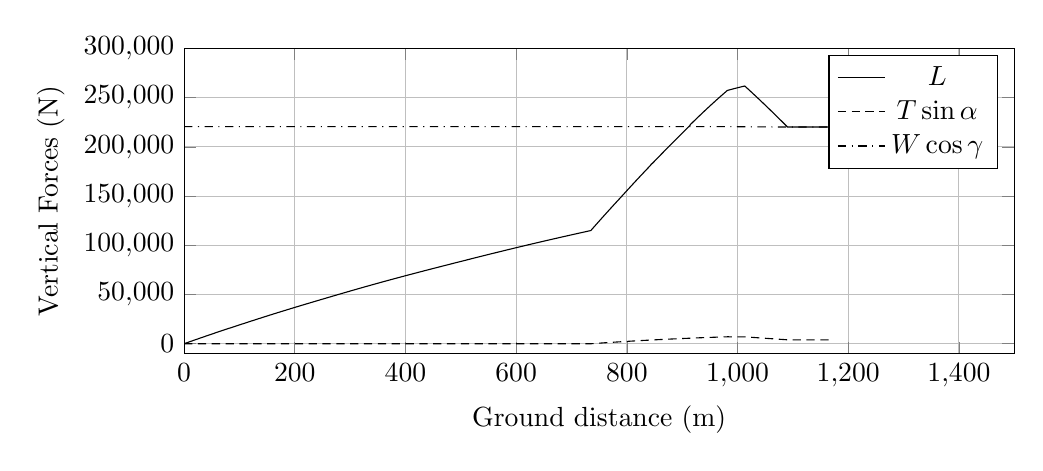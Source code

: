 %VerticalForces_vs_GroundDistance
\begin{tikzpicture}

\begin{axis}[
width=\textwidth,
height=0.45\textwidth,
scaled ticks=false, tick label style={/pgf/number format/fixed},
xmin=0.0,
xmax=1500,
xtick={0,200,400,600,800,1000,1200,1400,1600},
xlabel={Ground distance (m)},
xmajorgrids,
ymin=-10000.0,
ymax=300000,
ylabel={Vertical Forces (N)},
ytick={0,50000,100000,150000,200000,250000,300000},
ymajorgrids,
legend entries = {$L$\\$T\sin\alpha$\\$W\cos\gamma$\\}
]

\addplot [
color=black,
solid
]
table[row sep=crcr]{
1.373E-8	2.806E-6\\
1.749E-7	3.576E-5\\
1.441E-6	2.946E-4\\
6.603E-5	0.013\\
2.274E-4	0.046\\
4.875E-4	0.1\\
8.442E-4	0.173\\
0.001	0.265\\
0.002	0.378\\
0.002	0.509\\
0.003	0.66\\
0.004	0.827\\
0.005	1.016\\
0.006	1.224\\
0.007	1.454\\
0.008	1.704\\
0.01	1.975\\
0.011	2.267\\
0.013	2.58\\
0.014	2.901\\
0.016	3.252\\
0.018	3.622\\
0.02	4.01\\
0.022	4.425\\
0.024	4.857\\
0.026	5.305\\
0.028	5.776\\
0.031	6.268\\
0.033	6.775\\
0.036	7.304\\
0.038	7.852\\
0.041	8.413\\
0.044	8.997\\
0.047	9.606\\
0.05	10.242\\
0.053	10.893\\
0.057	11.573\\
0.06	12.259\\
0.063	12.973\\
0.067	13.714\\
0.071	14.474\\
0.075	15.251\\
0.079	16.053\\
0.083	16.862\\
0.087	17.697\\
0.091	18.562\\
0.095	19.45\\
0.1	20.354\\
0.104	21.275\\
0.109	22.215\\
0.114	23.193\\
0.118	24.187\\
0.123	25.192\\
0.128	26.217\\
0.133	27.259\\
0.139	28.32\\
0.144	29.433\\
0.15	30.551\\
0.155	31.68\\
0.161	32.841\\
0.167	34.039\\
0.172	35.233\\
0.178	36.465\\
0.185	37.729\\
0.191	39.002\\
0.197	40.28\\
0.204	41.581\\
0.21	42.939\\
0.217	44.306\\
0.224	45.668\\
0.23	47.061\\
0.237	48.492\\
0.244	49.945\\
0.252	51.42\\
0.259	52.924\\
0.266	54.435\\
0.274	55.968\\
0.282	57.523\\
0.289	59.109\\
0.297	60.761\\
0.305	62.393\\
0.314	64.08\\
0.322	65.785\\
0.331	67.513\\
0.339	69.227\\
0.348	70.977\\
0.356	72.779\\
0.365	74.598\\
0.374	76.434\\
0.384	78.319\\
0.393	80.195\\
0.402	82.11\\
0.412	84.042\\
0.421	86.025\\
0.431	87.987\\
0.441	90.015\\
0.451	92.098\\
0.461	94.182\\
0.472	96.286\\
0.482	98.379\\
0.492	100.494\\
0.503	102.641\\
0.514	104.866\\
0.524	107.065\\
0.536	109.337\\
0.547	111.608\\
0.558	113.919\\
0.569	116.213\\
0.581	118.598\\
0.592	120.915\\
0.604	123.327\\
0.616	125.753\\
0.628	128.192\\
0.64	130.706\\
0.653	133.188\\
0.665	135.731\\
0.677	138.239\\
0.69	140.846\\
0.703	143.516\\
0.716	146.109\\
0.729	148.774\\
0.742	151.473\\
0.756	154.326\\
0.77	157.043\\
0.783	159.811\\
0.797	162.598\\
0.811	165.436\\
0.825	168.328\\
0.839	171.187\\
0.853	174.069\\
0.868	177.038\\
0.882	180.015\\
0.898	183.144\\
0.913	186.332\\
0.929	189.444\\
0.944	192.562\\
0.96	195.784\\
0.976	199.019\\
0.992	202.285\\
1.008	205.59\\
1.025	208.954\\
1.041	212.216\\
1.057	215.57\\
1.074	218.939\\
1.09	222.313\\
1.107	225.787\\
1.124	229.22\\
1.142	232.777\\
1.159	236.265\\
1.176	239.848\\
1.194	243.517\\
1.212	247.082\\
1.23	250.726\\
1.248	254.423\\
1.266	258.132\\
1.285	261.952\\
1.304	265.812\\
1.323	269.612\\
1.341	273.395\\
1.361	277.272\\
1.38	281.285\\
1.399	285.194\\
1.419	289.2\\
1.439	293.228\\
1.459	297.357\\
1.479	301.416\\
1.499	305.443\\
1.52	309.581\\
1.54	313.795\\
1.56	317.896\\
1.581	322.075\\
1.602	326.387\\
1.624	330.749\\
1.645	335.114\\
1.666	339.425\\
1.689	343.924\\
1.711	348.382\\
1.733	352.916\\
1.755	357.421\\
1.778	362.042\\
1.8	366.622\\
1.824	371.314\\
1.846	375.905\\
1.87	380.65\\
1.893	385.456\\
1.918	390.4\\
1.942	395.285\\
1.966	400.14\\
1.99	405.11\\
2.015	410.045\\
2.039	415.098\\
2.065	420.181\\
2.09	425.415\\
2.116	430.522\\
2.141	435.627\\
2.167	440.899\\
2.193	446.166\\
2.219	451.462\\
2.245	456.81\\
2.271	462.07\\
2.298	467.475\\
2.325	472.869\\
2.351	478.317\\
2.379	483.867\\
2.406	489.396\\
2.434	495.107\\
2.462	500.742\\
2.491	506.497\\
2.519	512.216\\
2.547	517.948\\
2.576	523.824\\
2.605	529.72\\
2.635	535.657\\
2.663	541.447\\
2.693	547.389\\
2.723	553.453\\
2.753	559.616\\
2.783	565.678\\
2.814	571.902\\
2.844	577.991\\
2.875	584.19\\
2.906	590.519\\
2.937	596.838\\
2.968	603.141\\
3.0	609.533\\
3.031	615.799\\
3.063	622.291\\
3.097	629.032\\
3.129	635.606\\
3.162	642.177\\
3.195	648.871\\
3.227	655.45\\
3.261	662.32\\
3.294	668.961\\
3.328	675.696\\
3.363	682.739\\
3.397	689.6\\
3.431	696.467\\
3.464	703.259\\
3.499	710.272\\
3.534	717.379\\
3.57	724.564\\
3.605	731.687\\
3.641	738.992\\
3.678	746.304\\
3.713	753.492\\
3.75	760.817\\
3.787	768.416\\
3.825	776.104\\
3.862	783.478\\
3.9	791.045\\
3.937	798.533\\
3.976	806.377\\
4.015	814.252\\
4.053	822.018\\
4.093	830.043\\
4.133	837.983\\
4.172	845.866\\
4.211	853.834\\
4.253	862.154\\
4.293	870.196\\
4.333	878.308\\
4.373	886.331\\
4.414	894.716\\
4.456	903.012\\
4.497	911.407\\
4.538	919.66\\
4.58	927.987\\
4.622	936.469\\
4.664	944.885\\
4.706	953.337\\
4.748	961.912\\
4.791	970.536\\
4.836	979.441\\
4.88	988.338\\
4.923	997.034\\
4.968	1005.959\\
5.013	1015.055\\
5.058	1024.018\\
5.103	1033.197\\
5.149	1042.349\\
5.194	1051.484\\
5.241	1060.766\\
5.287	1070.118\\
5.333	1079.34\\
5.38	1088.814\\
5.426	1098.033\\
5.473	1107.484\\
5.522	1117.225\\
5.57	1126.871\\
5.618	1136.442\\
5.666	1146.068\\
5.715	1155.92\\
5.763	1165.644\\
5.813	1175.552\\
5.862	1185.392\\
5.912	1195.457\\
5.962	1205.512\\
6.013	1215.612\\
6.063	1225.648\\
6.114	1235.84\\
6.165	1246.107\\
6.216	1256.382\\
6.268	1266.805\\
6.32	1277.198\\
6.374	1287.859\\
6.426	1298.393\\
6.479	1308.976\\
6.532	1319.638\\
6.586	1330.322\\
6.641	1341.347\\
6.695	1352.185\\
6.75	1363.123\\
6.804	1374.024\\
6.86	1385.119\\
6.917	1396.505\\
6.973	1407.811\\
7.03	1419.058\\
7.087	1430.468\\
7.144	1441.961\\
7.202	1453.527\\
7.26	1465.127\\
7.318	1476.668\\
7.377	1488.403\\
7.435	1500.125\\
7.494	1511.793\\
7.553	1523.539\\
7.613	1535.627\\
7.673	1547.506\\
7.733	1559.6\\
7.796	1571.994\\
7.856	1584.06\\
7.918	1596.407\\
7.98	1608.808\\
8.042	1621.092\\
8.105	1633.753\\
8.167	1646.157\\
8.231	1658.803\\
8.294	1671.324\\
8.356	1683.776\\
8.421	1696.663\\
8.486	1709.561\\
8.549	1722.21\\
8.615	1735.236\\
8.68	1748.292\\
8.745	1761.154\\
8.813	1774.734\\
8.88	1788.082\\
8.947	1801.423\\
9.013	1814.57\\
9.079	1827.719\\
9.147	1841.289\\
9.215	1854.799\\
9.285	1868.554\\
9.353	1882.192\\
9.424	1896.225\\
9.493	1909.982\\
9.564	1924.126\\
9.634	1938.031\\
9.706	1952.253\\
9.776	1966.277\\
9.847	1980.251\\
9.918	1994.476\\
9.989	2008.501\\
10.06	2022.706\\
10.133	2037.177\\
10.205	2051.462\\
10.278	2065.867\\
10.353	2080.7\\
10.427	2095.537\\
10.502	2110.314\\
10.577	2125.2\\
10.653	2140.31\\
10.729	2155.391\\
10.805	2170.413\\
10.882	2185.692\\
10.958	2200.856\\
11.036	2216.218\\
11.113	2231.529\\
11.192	2247.186\\
11.27	2262.621\\
11.35	2278.466\\
11.429	2294.103\\
11.508	2309.656\\
11.587	2325.406\\
11.669	2341.606\\
11.75	2357.609\\
11.83	2373.558\\
11.91	2389.303\\
11.991	2405.263\\
12.073	2421.578\\
12.155	2437.866\\
12.237	2454.03\\
12.32	2470.471\\
12.407	2487.602\\
12.49	2504.043\\
12.574	2520.764\\
12.661	2537.798\\
12.747	2554.764\\
12.832	2571.662\\
12.919	2588.908\\
13.005	2605.878\\
13.092	2623.09\\
13.18	2640.365\\
13.269	2657.91\\
13.358	2675.505\\
13.448	2693.394\\
13.538	2711.018\\
13.627	2728.735\\
13.718	2746.693\\
13.809	2764.5\\
13.899	2782.378\\
13.992	2800.612\\
14.086	2819.201\\
14.179	2837.627\\
14.272	2855.904\\
14.368	2874.768\\
14.459	2892.885\\
14.555	2911.728\\
14.649	2930.191\\
14.744	2948.936\\
14.84	2967.854\\
14.933	2986.187\\
15.027	3004.73\\
15.123	3023.609\\
15.222	3043.165\\
15.321	3062.674\\
15.418	3081.675\\
15.516	3101.011\\
15.613	3120.243\\
15.711	3139.395\\
15.811	3159.138\\
15.914	3179.321\\
16.013	3198.873\\
16.112	3218.415\\
16.216	3238.881\\
16.319	3259.127\\
16.421	3279.242\\
16.522	3298.961\\
16.626	3319.394\\
16.727	3339.402\\
16.83	3359.647\\
16.935	3380.164\\
17.038	3400.577\\
17.146	3421.809\\
17.252	3442.599\\
17.357	3463.227\\
17.464	3484.214\\
17.572	3505.5\\
17.68	3526.723\\
17.79	3548.191\\
17.9	3569.779\\
18.01	3591.512\\
18.121	3613.338\\
18.232	3635.136\\
18.343	3656.919\\
18.455	3678.809\\
18.566	3700.694\\
18.678	3722.686\\
18.79	3744.654\\
18.902	3766.645\\
19.018	3789.242\\
19.131	3811.573\\
19.248	3834.407\\
19.362	3856.747\\
19.478	3879.568\\
19.596	3902.669\\
19.711	3925.288\\
19.828	3948.154\\
19.945	3971.071\\
20.062	3994.046\\
20.179	4017.097\\
20.297	4040.232\\
20.417	4063.736\\
20.537	4087.172\\
20.655	4110.393\\
20.777	4134.268\\
20.897	4157.757\\
21.017	4181.243\\
21.139	4205.176\\
21.261	4229.003\\
21.383	4252.921\\
21.506	4277.151\\
21.631	4301.628\\
21.756	4325.975\\
21.88	4350.32\\
22.006	4375.01\\
22.13	4399.38\\
22.257	4424.272\\
22.384	4449.082\\
22.509	4473.494\\
22.636	4498.392\\
22.764	4523.382\\
22.891	4548.339\\
23.022	4574.042\\
23.15	4598.985\\
23.279	4624.208\\
23.409	4649.619\\
23.539	4675.088\\
23.671	4701.033\\
23.803	4726.856\\
23.935	4752.733\\
24.067	4778.524\\
24.199	4804.236\\
24.329	4829.832\\
24.462	4855.72\\
24.595	4881.744\\
24.728	4907.722\\
24.862	4934.044\\
24.995	4960.055\\
25.128	4986.129\\
25.265	5012.922\\
25.401	5039.405\\
25.536	5065.942\\
25.674	5092.798\\
25.808	5119.085\\
25.835	5124.402\\
25.838	5124.902\\
25.842	5125.658\\
25.855	5128.25\\
25.893	5135.758\\
25.973	5151.374\\
26.096	5175.475\\
26.224	5200.502\\
26.353	5225.719\\
26.482	5250.87\\
26.611	5276.177\\
26.74	5301.48\\
26.872	5327.254\\
27.003	5352.894\\
27.136	5378.805\\
27.266	5404.24\\
27.399	5430.278\\
27.531	5456.021\\
27.664	5482.05\\
27.799	5508.382\\
27.932	5534.498\\
28.068	5561.044\\
28.203	5587.405\\
28.34	5614.191\\
28.477	5640.973\\
28.618	5668.498\\
28.754	5695.135\\
28.893	5722.313\\
29.032	5749.506\\
29.171	5776.691\\
29.312	5804.246\\
29.454	5832.024\\
29.595	5859.535\\
29.738	5887.361\\
29.879	5915.002\\
30.021	5942.657\\
30.167	5971.158\\
30.308	5998.824\\
30.453	6027.004\\
30.598	6055.301\\
30.743	6083.693\\
30.889	6112.198\\
31.035	6140.637\\
31.181	6169.201\\
31.328	6197.964\\
31.477	6226.926\\
31.627	6256.171\\
31.774	6285.026\\
31.925	6314.379\\
32.076	6343.867\\
32.226	6373.169\\
32.379	6402.948\\
32.529	6432.107\\
32.682	6462.016\\
32.836	6492.077\\
32.99	6522.137\\
33.146	6552.447\\
33.301	6582.655\\
33.455	6612.73\\
33.611	6643.095\\
33.769	6673.956\\
33.926	6704.525\\
34.084	6735.363\\
34.242	6766.125\\
34.403	6797.427\\
34.562	6828.266\\
34.722	6859.461\\
34.881	6890.412\\
35.041	6921.667\\
35.203	6953.183\\
35.365	6984.626\\
35.529	7016.602\\
35.691	7048.104\\
35.853	7079.612\\
36.015	7111.054\\
36.181	7143.351\\
36.344	7175.134\\
36.511	7207.444\\
36.676	7239.65\\
36.842	7271.844\\
37.008	7304.137\\
37.173	7336.104\\
37.34	7368.486\\
37.509	7401.448\\
37.679	7434.48\\
37.845	7466.701\\
38.017	7500.052\\
38.185	7532.668\\
38.358	7566.206\\
38.528	7599.204\\
38.7	7632.466\\
38.872	7665.834\\
39.042	7698.941\\
39.214	7732.283\\
39.387	7765.8\\
39.559	7799.078\\
39.735	7833.136\\
39.909	7866.862\\
40.085	7900.899\\
40.259	7934.719\\
40.433	7968.421\\
40.61	8002.72\\
40.787	8036.961\\
40.966	8071.579\\
41.141	8105.479\\
41.319	8139.912\\
41.496	8174.011\\
41.674	8208.423\\
41.852	8242.938\\
42.031	8277.572\\
42.213	8312.661\\
42.394	8347.583\\
42.575	8382.573\\
42.755	8417.422\\
42.938	8452.67\\
43.12	8487.842\\
43.303	8523.248\\
43.487	8558.727\\
43.672	8594.426\\
43.857	8630.039\\
44.04	8665.335\\
44.224	8700.939\\
44.412	8737.161\\
44.598	8772.904\\
44.785	8809.021\\
44.973	8845.218\\
45.161	8881.492\\
45.349	8917.574\\
45.536	8953.617\\
45.725	8989.989\\
45.914	9026.399\\
46.102	9062.494\\
46.294	9099.392\\
46.485	9136.192\\
46.677	9173.212\\
46.87	9210.211\\
47.063	9247.274\\
47.253	9283.91\\
47.445	9320.732\\
47.639	9357.938\\
47.834	9395.336\\
48.025	9432.151\\
48.219	9469.293\\
48.415	9506.872\\
48.61	9544.428\\
48.807	9582.171\\
49.001	9619.373\\
49.2	9657.565\\
49.394	9694.706\\
49.592	9732.526\\
49.791	9770.809\\
49.991	9809.044\\
50.19	9847.129\\
50.388	9885.128\\
50.592	9924.067\\
50.795	9962.839\\
50.995	10001.245\\
51.198	10039.967\\
51.4	10078.564\\
51.599	10116.763\\
51.802	10155.394\\
52.002	10193.747\\
52.206	10232.672\\
52.408	10271.255\\
52.614	10310.609\\
52.822	10350.221\\
53.031	10390.064\\
53.238	10429.558\\
53.445	10469.107\\
53.652	10508.616\\
53.86	10548.211\\
54.068	10587.987\\
54.279	10628.029\\
54.487	10667.707\\
54.699	10708.08\\
54.91	10748.24\\
55.122	10788.673\\
55.333	10828.814\\
55.545	10869.113\\
55.756	10909.26\\
55.968	10949.613\\
56.182	10990.178\\
56.394	11030.579\\
56.61	11071.518\\
56.826	11112.725\\
57.04	11153.253\\
57.257	11194.49\\
57.474	11235.599\\
57.694	11277.471\\
57.912	11318.857\\
58.13	11360.149\\
58.349	11401.693\\
58.568	11443.166\\
58.788	11484.899\\
59.011	11527.206\\
59.234	11569.341\\
59.456	11611.451\\
59.68	11653.813\\
59.903	11696.098\\
60.125	11738.118\\
60.349	11780.512\\
60.572	11822.68\\
60.796	11865.011\\
61.022	11907.669\\
61.251	11950.953\\
61.478	11993.84\\
61.708	12037.312\\
61.937	12080.665\\
62.167	12124.079\\
62.396	12167.327\\
62.628	12211.058\\
62.861	12254.961\\
63.091	12298.263\\
63.322	12341.835\\
63.555	12385.793\\
63.787	12429.524\\
64.023	12474.105\\
64.257	12518.001\\
64.491	12562.243\\
64.728	12606.714\\
64.966	12651.508\\
65.201	12695.706\\
65.44	12740.698\\
65.677	12785.353\\
65.917	12830.35\\
66.157	12875.463\\
66.397	12920.728\\
66.638	12965.887\\
66.878	13011.099\\
67.123	13057.102\\
67.368	13103.083\\
67.611	13148.662\\
67.858	13194.965\\
68.103	13240.95\\
68.352	13287.603\\
68.601	13334.281\\
68.849	13380.846\\
69.098	13427.409\\
69.349	13474.433\\
69.598	13521.061\\
69.849	13568.012\\
70.105	13615.986\\
70.356	13662.955\\
70.609	13710.214\\
70.863	13757.72\\
71.118	13805.54\\
71.373	13853.124\\
71.629	13901.092\\
71.885	13948.913\\
72.143	13996.948\\
72.403	14045.608\\
72.662	14094.031\\
72.923	14142.724\\
73.187	14191.86\\
73.452	14241.288\\
73.718	14290.913\\
73.979	14339.739\\
74.245	14389.281\\
74.51	14438.687\\
74.778	14488.625\\
75.048	14538.818\\
75.317	14588.945\\
75.587	14639.305\\
75.857	14689.564\\
76.13	14740.395\\
76.403	14791.107\\
76.68	14842.583\\
76.954	14893.513\\
77.229	14944.629\\
77.507	14996.372\\
77.783	15047.767\\
78.062	15099.435\\
78.339	15150.901\\
78.622	15203.58\\
78.905	15256.012\\
79.187	15308.311\\
79.47	15360.904\\
79.758	15414.282\\
80.044	15467.429\\
80.334	15521.206\\
80.623	15574.719\\
80.913	15628.485\\
81.205	15682.501\\
81.497	15736.578\\
81.792	15791.352\\
82.085	15845.478\\
82.379	15900.052\\
82.676	15954.92\\
82.975	16010.238\\
83.273	16065.491\\
83.572	16120.732\\
83.874	16176.594\\
84.175	16232.182\\
84.477	16288.001\\
84.781	16344.248\\
85.088	16400.878\\
85.394	16457.435\\
85.698	16513.644\\
86.01	16571.239\\
86.317	16627.782\\
86.629	16685.378\\
86.94	16742.904\\
87.257	16801.228\\
87.57	16858.996\\
87.881	16916.383\\
88.2	16975.205\\
88.519	17033.962\\
88.835	17092.246\\
89.159	17151.847\\
89.478	17210.64\\
89.802	17270.397\\
90.126	17330.095\\
90.45	17389.59\\
90.778	17449.992\\
91.105	17510.184\\
91.438	17571.457\\
91.767	17632.025\\
92.094	17692.164\\
92.425	17753.058\\
92.758	17814.323\\
93.097	17876.668\\
93.431	17938.051\\
93.768	17999.905\\
94.104	18061.662\\
94.436	18122.609\\
94.773	18184.562\\
95.108	18246.098\\
95.447	18308.371\\
95.785	18370.441\\
96.123	18432.483\\
96.464	18494.962\\
96.807	18557.944\\
97.147	18620.31\\
97.488	18682.883\\
97.831	18745.796\\
98.17	18808.076\\
98.511	18870.506\\
98.854	18933.52\\
99.192	18995.469\\
99.534	19058.076\\
99.872	19120.112\\
100.213	19182.604\\
100.553	19244.991\\
100.895	19307.601\\
101.237	19370.246\\
101.58	19433.056\\
101.918	19495.093\\
102.262	19558.053\\
102.605	19620.824\\
102.942	19682.635\\
103.281	19744.716\\
103.62	19806.687\\
103.954	19867.88\\
104.292	19929.838\\
104.631	19991.831\\
104.967	20053.288\\
105.305	20115.115\\
105.642	20176.823\\
105.977	20238.178\\
106.314	20299.815\\
106.649	20361.132\\
106.98	20421.714\\
107.315	20482.933\\
107.381	20495.073\\
107.388	20496.323\\
107.395	20497.587\\
107.399	20498.412\\
107.402	20499.017\\
107.405	20499.567\\
107.419	20502.044\\
107.478	20512.756\\
107.637	20541.921\\
107.957	20600.417\\
108.257	20655.39\\
108.56	20710.786\\
108.862	20765.982\\
109.167	20821.773\\
109.472	20877.651\\
109.78	20933.994\\
110.091	20990.759\\
110.401	21047.484\\
110.713	21104.484\\
111.029	21162.307\\
111.347	21220.44\\
111.665	21278.614\\
111.986	21337.342\\
112.308	21396.145\\
112.635	21456.0\\
112.963	21515.814\\
113.288	21575.222\\
113.618	21635.599\\
113.946	21695.537\\
114.279	21756.357\\
114.613	21817.357\\
114.948	21878.401\\
115.286	21940.245\\
115.625	22002.187\\
115.965	22064.13\\
116.306	22126.45\\
116.651	22189.31\\
116.999	22252.819\\
117.343	22315.595\\
117.69	22378.92\\
118.041	22443.038\\
118.393	22507.242\\
118.748	22571.901\\
119.105	22637.013\\
119.467	22702.935\\
119.827	22768.494\\
120.19	22834.731\\
120.552	22900.688\\
120.918	22967.252\\
121.287	23034.552\\
121.655	23101.507\\
122.025	23168.896\\
122.393	23235.863\\
122.766	23303.752\\
123.139	23371.538\\
123.513	23439.519\\
123.886	23507.487\\
124.257	23574.813\\
124.632	23642.973\\
125.007	23711.117\\
125.38	23778.988\\
125.755	23847.086\\
126.135	23916.022\\
126.513	23984.694\\
126.895	24054.001\\
127.273	24122.672\\
127.65	24190.997\\
128.031	24260.039\\
128.408	24328.557\\
128.788	24397.427\\
129.168	24466.271\\
129.551	24535.661\\
129.928	24603.917\\
130.308	24672.765\\
130.688	24741.538\\
131.067	24810.198\\
131.447	24878.905\\
131.826	24947.407\\
132.205	25015.93\\
132.585	25084.783\\
132.965	25153.413\\
133.344	25221.885\\
133.726	25290.935\\
134.105	25359.307\\
134.485	25427.982\\
134.863	25496.096\\
135.24	25564.203\\
135.621	25632.901\\
136.0	25701.166\\
136.38	25769.675\\
136.761	25838.433\\
137.14	25906.592\\
137.518	25974.832\\
137.898	26043.216\\
138.275	26111.015\\
138.654	26179.277\\
139.035	26247.835\\
139.413	26315.75\\
139.794	26384.29\\
140.174	26452.56\\
140.549	26519.884\\
140.928	26588.07\\
141.305	26655.651\\
141.683	26723.474\\
142.061	26791.281\\
142.44	26859.326\\
142.817	26926.936\\
143.192	26994.253\\
143.573	27062.515\\
143.949	27129.842\\
144.326	27197.359\\
144.704	27265.009\\
145.083	27332.758\\
145.462	27400.564\\
145.838	27467.929\\
146.215	27535.328\\
146.593	27602.93\\
146.973	27670.745\\
147.355	27738.921\\
147.734	27806.583\\
148.114	27874.407\\
148.493	27942.114\\
148.871	28009.597\\
149.254	28077.739\\
149.633	28145.445\\
150.015	28213.373\\
150.394	28280.96\\
150.777	28349.121\\
151.156	28416.634\\
151.535	28484.089\\
151.919	28552.322\\
152.3	28620.104\\
152.684	28688.305\\
153.067	28756.459\\
153.451	28824.692\\
153.835	28892.844\\
154.216	28960.5\\
154.601	29028.733\\
154.984	29096.689\\
155.368	29164.84\\
155.752	29232.761\\
156.136	29300.834\\
156.522	29369.218\\
156.905	29437.097\\
157.292	29505.491\\
157.678	29573.854\\
158.063	29641.947\\
158.451	29710.53\\
158.838	29779.001\\
159.227	29847.625\\
159.615	29916.155\\
160.004	29984.919\\
160.396	30053.974\\
160.785	30122.648\\
161.175	30191.494\\
161.567	30260.653\\
161.961	30329.989\\
162.35	30398.535\\
162.743	30467.659\\
163.136	30536.924\\
163.532	30606.54\\
163.925	30675.653\\
164.32	30745.151\\
164.716	30814.736\\
165.112	30884.272\\
165.507	30953.8\\
165.907	31023.956\\
166.306	31093.954\\
166.706	31164.145\\
167.104	31234.041\\
167.502	31303.778\\
167.901	31373.666\\
168.3	31443.626\\
168.702	31513.921\\
169.106	31584.617\\
169.508	31654.973\\
169.91	31725.392\\
170.313	31795.83\\
170.716	31866.295\\
171.12	31936.782\\
171.525	32007.478\\
171.93	32078.189\\
172.337	32149.241\\
172.743	32220.014\\
173.151	32291.229\\
173.559	32362.375\\
173.966	32433.336\\
174.378	32504.957\\
174.787	32576.335\\
175.201	32648.35\\
175.611	32719.681\\
176.021	32790.934\\
176.433	32862.621\\
176.848	32934.66\\
177.263	33006.738\\
177.678	33078.925\\
178.09	33150.458\\
178.508	33222.858\\
178.925	33295.264\\
179.343	33367.8\\
179.763	33440.591\\
180.184	33513.534\\
180.604	33586.238\\
181.026	33659.274\\
181.448	33732.344\\
181.873	33805.834\\
182.295	33878.831\\
182.721	33952.494\\
183.148	34026.227\\
183.576	34100.194\\
184.006	34174.369\\
184.435	34248.378\\
184.864	34322.374\\
185.295	34396.713\\
185.726	34471.067\\
186.159	34545.694\\
186.595	34620.769\\
187.033	34696.289\\
187.47	34771.42\\
187.906	34846.572\\
188.347	34922.317\\
188.787	34998.063\\
189.228	35073.874\\
189.671	35149.854\\
190.114	35225.92\\
190.558	35302.304\\
191.003	35378.636\\
191.449	35455.085\\
191.897	35531.906\\
192.346	35608.976\\
192.799	35686.586\\
193.251	35764.01\\
193.702	35841.151\\
194.156	35918.944\\
194.612	35996.847\\
195.067	36074.784\\
195.526	36153.199\\
195.984	36231.547\\
196.445	36310.254\\
196.906	36388.953\\
197.37	36468.155\\
197.835	36547.584\\
198.303	36627.478\\
198.773	36707.59\\
199.241	36787.333\\
199.711	36867.458\\
200.183	36947.75\\
200.657	37028.505\\
201.133	37109.514\\
201.613	37191.32\\
202.096	37273.365\\
202.575	37354.848\\
203.058	37436.898\\
203.541	37519.021\\
204.027	37601.463\\
204.515	37684.403\\
205.002	37767.135\\
205.494	37850.463\\
205.986	37933.923\\
206.48	38017.7\\
206.976	38101.726\\
207.475	38186.342\\
207.981	38272.031\\
208.485	38357.417\\
208.99	38442.847\\
209.498	38528.786\\
210.007	38614.907\\
210.517	38701.115\\
211.033	38788.203\\
211.547	38875.169\\
212.065	38962.604\\
212.589	39051.011\\
213.114	39139.687\\
213.638	39227.971\\
214.167	39317.244\\
214.697	39406.55\\
215.23	39496.445\\
215.769	39587.191\\
216.306	39677.676\\
216.851	39769.491\\
217.4	39861.858\\
217.946	39953.766\\
218.502	40047.196\\
219.056	40140.416\\
219.616	40234.521\\
220.18	40329.278\\
220.752	40425.284\\
221.32	40520.704\\
221.892	40616.72\\
222.469	40713.65\\
223.054	40811.762\\
223.635	40909.213\\
224.223	41007.706\\
224.82	41107.755\\
225.414	41207.36\\
226.008	41306.805\\
226.606	41406.891\\
227.218	41509.367\\
227.825	41611.011\\
228.438	41713.563\\
229.056	41816.888\\
229.674	41920.225\\
230.295	42023.99\\
230.919	42128.171\\
231.541	42232.176\\
232.164	42336.172\\
232.79	42440.663\\
233.416	42545.107\\
234.035	42648.481\\
234.655	42751.911\\
235.272	42854.691\\
235.889	42957.724\\
236.505	43060.315\\
237.125	43163.656\\
237.737	43265.568\\
238.35	43367.707\\
238.961	43469.427\\
239.566	43570.267\\
240.174	43671.427\\
240.775	43771.512\\
241.376	43871.492\\
241.971	43970.481\\
242.559	44068.203\\
243.149	44166.34\\
243.736	44264.095\\
244.318	44360.754\\
244.899	44457.346\\
245.478	44553.535\\
246.051	44648.839\\
246.624	44744.031\\
247.196	44838.971\\
247.764	44933.458\\
248.333	45027.887\\
248.897	45121.624\\
249.458	45214.657\\
250.016	45307.381\\
250.574	45399.946\\
251.134	45492.856\\
251.685	45584.305\\
252.231	45674.946\\
252.78	45766.03\\
253.328	45857.015\\
253.871	45947.115\\
254.413	46037.059\\
254.521	46054.987\\
254.839	46107.672\\
254.861	46111.266\\
254.878	46114.094\\
254.893	46116.591\\
254.906	46118.771\\
254.92	46121.104\\
254.925	46121.988\\
254.931	46122.974\\
254.963	46128.188\\
255.068	46145.667\\
255.368	46195.429\\
255.853	46275.77\\
256.33	46354.943\\
256.808	46434.15\\
257.291	46514.332\\
257.777	46594.872\\
258.265	46675.831\\
258.756	46757.247\\
259.248	46838.759\\
259.744	46921.044\\
260.242	47003.575\\
260.743	47086.562\\
261.247	47170.094\\
261.755	47254.109\\
262.267	47338.938\\
262.781	47424.08\\
263.295	47509.302\\
263.813	47595.083\\
264.337	47681.817\\
264.863	47768.874\\
265.398	47857.395\\
265.934	47945.999\\
266.471	48034.818\\
267.011	48124.255\\
267.554	48214.03\\
268.103	48304.77\\
268.657	48396.349\\
269.213	48488.299\\
269.78	48581.903\\
270.343	48674.95\\
270.915	48769.467\\
271.488	48864.009\\
272.064	48959.105\\
272.648	49055.649\\
273.24	49153.209\\
273.833	49251.121\\
274.432	49349.951\\
275.033	49449.015\\
275.643	49549.448\\
276.251	49649.731\\
276.869	49751.553\\
277.492	49854.07\\
278.113	49956.34\\
278.743	50060.024\\
279.374	50163.891\\
280.008	50268.221\\
280.642	50372.475\\
281.283	50477.85\\
281.923	50583.004\\
282.568	50688.976\\
283.213	50794.784\\
283.854	50900.058\\
284.493	51005.011\\
285.137	51110.513\\
285.776	51215.327\\
286.416	51320.262\\
287.051	51424.359\\
287.682	51527.569\\
288.315	51631.299\\
288.944	51734.224\\
289.573	51837.09\\
290.199	51939.447\\
290.819	52040.769\\
291.444	52142.942\\
292.063	52244.105\\
292.68	52344.808\\
293.295	52445.118\\
293.905	52544.716\\
294.519	52644.839\\
295.124	52743.491\\
295.729	52842.101\\
296.333	52940.348\\
296.935	53038.467\\
297.537	53136.323\\
298.136	53233.815\\
298.732	53330.685\\
299.327	53427.384\\
299.922	53524.127\\
300.512	53619.944\\
301.101	53715.536\\
301.686	53810.46\\
302.275	53905.954\\
302.859	54000.671\\
303.444	54095.427\\
304.029	54190.227\\
304.612	54284.558\\
305.194	54378.758\\
305.776	54473.029\\
306.358	54567.06\\
306.938	54660.823\\
307.514	54753.85\\
308.091	54847.01\\
308.668	54940.089\\
309.24	55032.373\\
309.815	55125.144\\
310.389	55217.66\\
310.958	55309.304\\
311.53	55401.548\\
312.104	55493.832\\
312.678	55586.264\\
313.247	55677.788\\
313.814	55768.981\\
314.385	55860.6\\
314.953	55951.881\\
315.524	56043.626\\
316.096	56135.31\\
316.664	56226.363\\
317.232	56317.566\\
317.801	56408.739\\
318.37	56499.822\\
318.937	56590.555\\
319.507	56681.749\\
320.074	56772.441\\
320.64	56862.908\\
321.204	56953.031\\
321.772	57043.704\\
322.338	57134.186\\
322.905	57224.644\\
323.472	57315.05\\
324.037	57405.101\\
324.604	57495.41\\
325.169	57585.445\\
325.737	57675.721\\
326.3	57765.429\\
326.865	57855.263\\
327.431	57945.101\\
327.997	58035.14\\
328.561	58124.667\\
329.127	58214.402\\
329.691	58304.009\\
330.257	58393.651\\
330.826	58483.869\\
331.394	58573.785\\
331.961	58663.633\\
332.526	58753.042\\
333.094	58842.886\\
333.663	58932.699\\
334.231	59022.57\\
334.799	59112.201\\
335.368	59202.058\\
335.939	59292.086\\
336.507	59381.738\\
337.076	59471.391\\
337.646	59561.101\\
338.213	59650.472\\
338.786	59740.546\\
339.355	59830.149\\
339.926	59919.954\\
340.498	60009.727\\
341.071	60099.778\\
341.645	60189.852\\
342.22	60280.038\\
342.791	60369.672\\
343.365	60459.642\\
343.938	60549.433\\
344.513	60639.348\\
345.087	60729.243\\
345.661	60819.0\\
346.237	60909.015\\
346.813	60999.058\\
347.39	61089.134\\
347.967	61179.258\\
348.545	61269.363\\
349.124	61359.705\\
349.707	61450.538\\
350.285	61540.564\\
350.866	61631.011\\
351.448	61721.686\\
352.03	61812.116\\
352.612	61902.604\\
353.195	61993.204\\
353.776	62083.473\\
354.361	62174.233\\
354.946	62265.004\\
355.532	62355.823\\
356.121	62447.156\\
356.707	62537.843\\
357.291	62628.312\\
357.881	62719.565\\
358.47	62810.573\\
359.061	62901.972\\
359.652	62993.303\\
360.245	63084.793\\
360.836	63176.103\\
361.432	63267.985\\
362.024	63359.243\\
362.619	63450.892\\
363.214	63542.521\\
363.812	63634.496\\
364.41	63726.604\\
365.006	63818.24\\
365.604	63910.152\\
366.204	64002.27\\
366.806	64094.6\\
367.407	64186.876\\
368.009	64279.195\\
368.614	64371.974\\
369.221	64464.868\\
369.825	64557.363\\
370.433	64650.357\\
371.043	64743.707\\
371.651	64836.623\\
372.259	64929.533\\
372.867	65022.323\\
373.475	65115.222\\
374.088	65208.693\\
374.701	65302.145\\
375.315	65395.718\\
375.93	65489.333\\
376.547	65583.332\\
377.166	65677.456\\
377.787	65771.812\\
378.405	65865.846\\
379.028	65960.511\\
379.654	66055.535\\
380.281	66150.646\\
380.909	66245.861\\
381.534	66340.565\\
382.164	66436.057\\
382.791	66530.981\\
383.419	66626.087\\
384.053	66721.9\\
384.685	66817.424\\
385.32	66913.478\\
385.955	67009.354\\
386.592	67105.42\\
387.229	67201.608\\
387.872	67298.515\\
388.515	67395.389\\
389.156	67491.97\\
389.8	67588.87\\
390.446	67686.112\\
391.096	67783.876\\
391.743	67881.172\\
392.393	67978.853\\
393.048	68077.065\\
393.706	68175.869\\
394.361	68274.149\\
395.021	68373.04\\
395.678	68471.521\\
396.343	68571.045\\
397.006	68670.293\\
397.672	68769.977\\
398.34	68869.847\\
399.008	68969.785\\
399.68	69070.071\\
400.355	69170.819\\
401.03	69271.67\\
401.704	69372.171\\
402.39	69474.397\\
403.072	69576.02\\
403.76	69678.415\\
404.448	69780.847\\
405.134	69882.934\\
405.822	69985.146\\
406.516	70088.381\\
407.209	70191.208\\
407.905	70294.595\\
408.608	70398.935\\
409.309	70502.892\\
410.016	70607.667\\
410.722	70712.317\\
411.429	70816.957\\
412.145	70922.875\\
412.859	71028.642\\
413.576	71134.597\\
414.296	71241.01\\
415.02	71347.967\\
415.752	71455.946\\
416.482	71563.687\\
417.217	71672.062\\
417.956	71781.047\\
418.701	71890.79\\
419.447	72000.766\\
420.197	72111.128\\
420.949	72221.744\\
421.707	72333.131\\
422.465	72444.643\\
423.228	72556.672\\
424.001	72670.128\\
424.775	72783.738\\
425.553	72897.861\\
426.336	73012.737\\
427.124	73128.207\\
427.92	73244.783\\
428.716	73361.273\\
429.524	73479.506\\
430.33	73597.439\\
431.143	73716.254\\
431.964	73836.266\\
432.788	73956.603\\
433.616	74077.52\\
434.457	74200.203\\
435.306	74324.07\\
436.159	74448.317\\
437.026	74574.698\\
437.903	74702.368\\
438.786	74830.93\\
439.67	74959.557\\
440.568	75090.07\\
441.482	75223.011\\
442.4	75356.361\\
443.332	75491.702\\
444.275	75628.524\\
445.219	75765.553\\
446.189	75906.079\\
447.165	76047.611\\
448.142	76189.166\\
449.128	76331.879\\
450.127	76476.455\\
451.123	76620.665\\
452.127	76765.759\\
453.122	76909.656\\
454.124	77054.391\\
455.107	77196.41\\
456.091	77338.434\\
457.06	77478.239\\
458.026	77617.534\\
458.981	77755.298\\
459.92	77890.663\\
460.845	78023.897\\
461.761	78155.897\\
462.68	78288.094\\
463.584	78418.305\\
464.475	78546.507\\
465.363	78674.252\\
466.243	78800.743\\
467.111	78925.571\\
467.973	79049.415\\
468.829	79172.473\\
469.681	79294.906\\
470.525	79416.04\\
471.365	79536.684\\
472.197	79656.166\\
473.024	79774.747\\
473.845	79892.618\\
474.659	80009.41\\
475.469	80125.566\\
476.277	80241.354\\
477.08	80356.521\\
477.88	80471.16\\
478.672	80584.743\\
479.461	80697.711\\
480.25	80810.731\\
481.033	80922.936\\
481.812	81034.586\\
482.591	81146.058\\
483.363	81256.641\\
484.136	81367.206\\
484.898	81476.359\\
485.662	81585.609\\
486.423	81694.538\\
487.181	81803.039\\
487.936	81911.055\\
488.086	81932.52\\
488.512	81993.391\\
488.52	81994.644\\
488.529	81995.868\\
488.572	82002.075\\
488.733	82025.092\\
489.183	82089.407\\
489.922	82195.112\\
490.664	82301.155\\
491.411	82407.978\\
492.159	82514.994\\
492.912	82622.622\\
493.667	82730.631\\
494.43	82839.611\\
495.195	82948.945\\
495.965	83058.978\\
496.743	83170.107\\
497.526	83281.963\\
498.311	83394.098\\
499.102	83506.995\\
499.9	83620.948\\
500.702	83735.42\\
501.509	83850.557\\
502.32	83966.201\\
503.141	84083.417\\
503.968	84201.311\\
504.799	84319.862\\
505.634	84438.887\\
506.479	84559.229\\
507.329	84680.458\\
508.189	84802.848\\
509.057	84926.469\\
509.93	85050.846\\
510.816	85176.878\\
511.706	85303.565\\
512.604	85431.274\\
513.512	85560.424\\
514.429	85690.832\\
515.36	85823.133\\
516.3	85956.745\\
517.253	86091.991\\
518.211	86228.014\\
519.181	86365.767\\
520.162	86504.957\\
521.152	86645.266\\
522.154	86787.339\\
523.163	86930.304\\
524.186	87075.256\\
525.216	87221.072\\
526.25	87367.494\\
527.288	87514.325\\
528.326	87661.039\\
529.362	87807.465\\
530.399	87953.95\\
531.429	88099.473\\
532.459	88244.787\\
533.48	88388.914\\
534.489	88531.098\\
535.499	88673.497\\
536.499	88814.313\\
537.495	88954.557\\
538.486	89094.053\\
539.464	89231.724\\
540.441	89369.017\\
541.407	89504.844\\
542.368	89639.718\\
543.325	89774.107\\
544.273	89907.146\\
545.216	90039.491\\
546.152	90170.648\\
547.086	90301.48\\
548.017	90431.961\\
548.941	90561.212\\
549.861	90689.916\\
550.776	90817.962\\
551.686	90945.138\\
552.591	91071.492\\
553.493	91197.523\\
554.394	91323.23\\
555.291	91448.255\\
556.181	91572.336\\
557.076	91697.12\\
557.966	91821.103\\
558.851	91944.189\\
559.732	92066.767\\
560.612	92189.156\\
561.492	92311.467\\
562.368	92433.178\\
563.243	92554.573\\
564.116	92675.702\\
564.987	92796.57\\
565.856	92917.05\\
566.724	93037.184\\
567.584	93156.361\\
568.448	93275.942\\
569.311	93395.201\\
570.17	93514.015\\
571.035	93633.543\\
571.894	93752.13\\
572.754	93870.872\\
573.611	93989.041\\
574.465	94106.775\\
575.318	94224.244\\
576.17	94341.624\\
577.021	94458.82\\
577.868	94575.292\\
578.718	94692.144\\
579.57	94809.17\\
580.416	94925.354\\
581.267	95042.135\\
582.113	95158.208\\
582.959	95274.26\\
583.806	95390.365\\
584.654	95506.461\\
585.495	95621.512\\
586.342	95737.361\\
587.186	95852.727\\
588.027	95967.64\\
588.873	96083.286\\
589.717	96198.392\\
590.559	96313.214\\
591.4	96427.933\\
592.244	96542.877\\
593.085	96657.439\\
593.928	96772.147\\
594.768	96886.318\\
595.61	97000.782\\
596.451	97115.136\\
597.292	97229.291\\
598.135	97343.645\\
598.971	97456.994\\
599.812	97571.015\\
600.649	97684.34\\
601.492	97798.449\\
602.332	97912.077\\
603.174	98025.939\\
604.015	98139.581\\
604.856	98253.25\\
605.699	98366.931\\
606.54	98480.388\\
607.381	98593.846\\
608.228	98707.96\\
609.072	98821.516\\
609.914	98934.885\\
610.757	99048.266\\
611.597	99161.166\\
612.44	99274.403\\
613.285	99387.758\\
614.126	99500.609\\
614.966	99613.253\\
615.809	99726.292\\
616.651	99839.006\\
617.498	99952.332\\
618.341	100065.108\\
619.185	100177.984\\
620.033	100291.189\\
620.882	100404.537\\
621.728	100517.52\\
622.575	100630.4\\
623.421	100743.138\\
624.272	100856.421\\
625.12	100969.306\\
625.971	101082.517\\
626.824	101195.962\\
627.673	101308.696\\
628.527	101422.149\\
629.38	101535.299\\
630.233	101648.362\\
631.086	101761.426\\
631.941	101874.659\\
632.795	101987.713\\
633.652	102101.065\\
634.511	102214.686\\
635.367	102327.805\\
636.229	102441.493\\
637.086	102554.567\\
637.946	102668.041\\
638.805	102781.233\\
639.667	102894.697\\
640.534	103008.886\\
641.397	103122.349\\
642.26	103235.768\\
643.128	103349.903\\
643.996	103463.86\\
644.864	103577.651\\
645.731	103691.391\\
646.599	103805.154\\
647.465	103918.576\\
648.335	104032.406\\
649.208	104146.494\\
650.084	104261.043\\
650.955	104374.881\\
651.828	104488.819\\
652.703	104602.983\\
653.581	104717.459\\
654.463	104832.271\\
655.344	104947.016\\
656.224	105061.592\\
657.104	105175.952\\
657.987	105290.789\\
658.867	105405.088\\
659.758	105520.669\\
660.644	105635.54\\
661.531	105750.6\\
662.42	105865.763\\
663.309	105980.837\\
664.206	106096.909\\
665.101	106212.596\\
666.001	106328.891\\
666.898	106444.775\\
667.797	106560.727\\
668.697	106676.9\\
669.598	106793.018\\
670.501	106909.231\\
671.4	107025.035\\
672.305	107141.376\\
673.207	107257.419\\
674.116	107374.222\\
675.03	107491.466\\
675.943	107608.611\\
676.855	107725.622\\
677.771	107843.051\\
678.689	107960.59\\
679.606	108077.956\\
680.523	108195.187\\
681.449	108313.539\\
682.371	108431.388\\
683.298	108549.677\\
684.227	108668.127\\
685.157	108786.724\\
686.088	108905.435\\
687.024	109024.526\\
687.959	109143.484\\
688.901	109263.392\\
689.843	109382.997\\
690.786	109502.847\\
691.726	109622.165\\
692.669	109741.785\\
693.615	109861.627\\
694.562	109981.67\\
695.51	110101.68\\
696.464	110222.314\\
697.416	110342.713\\
698.371	110463.388\\
699.328	110584.273\\
700.292	110705.955\\
701.253	110827.162\\
702.225	110949.595\\
703.192	111071.474\\
704.161	111193.365\\
705.135	111315.988\\
706.113	111438.863\\
707.091	111561.744\\
708.073	111685.099\\
709.063	111809.304\\
710.053	111933.518\\
711.046	112057.909\\
712.041	112182.554\\
713.038	112307.351\\
714.037	112432.249\\
715.038	112557.453\\
716.043	112682.937\\
717.046	112808.186\\
718.059	112934.631\\
719.071	113060.774\\
720.09	113187.756\\
721.108	113314.606\\
722.133	113442.197\\
723.162	113570.135\\
724.187	113697.588\\
725.218	113825.664\\
726.257	113954.702\\
727.299	114084.012\\
728.345	114213.639\\
729.388	114342.921\\
730.444	114473.744\\
731.504	114604.986\\
732.566	114736.369\\
733.633	114868.195\\
733.821	114891.487\\
734.706	115000.822\\
735.78	115591.663\\
736.86	116280.539\\
737.947	116973.119\\
739.042	117669.906\\
740.138	118369.86\\
741.242	119070.889\\
742.345	119775.511\\
743.461	120480.326\\
744.578	121191.178\\
745.702	121902.961\\
746.831	122618.361\\
747.966	123336.418\\
749.11	124058.282\\
750.259	124784.35\\
751.419	125513.457\\
752.59	126249.169\\
753.761	126989.933\\
754.939	127730.824\\
756.123	128475.169\\
757.324	129223.939\\
758.533	129981.533\\
759.746	130742.963\\
760.971	131507.655\\
762.207	132278.561\\
763.449	133054.777\\
764.709	133835.952\\
765.974	134625.773\\
767.254	135419.452\\
768.545	136220.962\\
769.853	137029.294\\
771.174	137846.76\\
772.514	138672.721\\
773.87	139508.803\\
775.24	140353.846\\
776.641	141209.01\\
778.064	142081.332\\
779.515	142967.384\\
780.981	143867.614\\
782.477	144778.208\\
783.996	145705.117\\
785.542	146646.161\\
787.114	147602.138\\
788.699	148571.282\\
790.29	149545.892\\
791.885	150522.992\\
793.465	151498.591\\
795.029	152462.856\\
796.566	153414.869\\
798.074	154348.901\\
799.56	155265.157\\
801.021	156165.981\\
802.46	157051.378\\
803.885	157923.52\\
805.285	158784.127\\
806.663	159629.064\\
808.021	160460.029\\
809.363	161278.534\\
810.694	162087.279\\
812.015	162888.415\\
813.321	163682.28\\
814.613	164465.921\\
815.893	165240.974\\
817.16	166007.591\\
818.421	166767.086\\
819.673	167521.293\\
820.915	168269.403\\
822.147	169010.679\\
823.368	169745.014\\
824.584	170473.339\\
825.798	171198.141\\
827.003	171919.969\\
828.202	172636.119\\
829.389	173347.171\\
830.567	174050.697\\
831.746	174749.982\\
832.919	175447.682\\
834.087	176141.768\\
835.25	176832.231\\
836.401	177517.85\\
837.55	178197.523\\
838.697	178875.067\\
839.836	179549.722\\
840.97	180219.896\\
842.099	180886.631\\
843.222	181549.572\\
843.447	182059.977\\
843.6	182179.916\\
844.098	182326.714\\
844.143	182543.251\\
844.154	182563.974\\
844.165	182570.408\\
844.232	182586.224\\
844.517	182661.731\\
845.55	182953.404\\
846.703	183578.963\\
847.861	184255.448\\
849.03	184935.242\\
850.198	185618.34\\
851.384	186303.932\\
852.572	186996.529\\
853.766	187690.257\\
854.97	188387.879\\
856.182	189090.022\\
857.4	189795.714\\
858.633	190505.688\\
859.869	191221.669\\
861.12	191940.781\\
862.378	192666.583\\
863.652	193397.34\\
864.937	194135.664\\
866.229	194878.745\\
867.533	195626.262\\
868.846	196379.11\\
870.186	197139.514\\
871.535	197911.263\\
872.894	198687.944\\
874.269	199470.634\\
875.667	200262.455\\
877.078	201064.667\\
878.505	201874.219\\
879.961	202694.486\\
881.43	203527.063\\
882.919	204367.226\\
884.428	205217.863\\
885.961	206079.655\\
887.517	206953.791\\
889.083	207837.398\\
890.677	208728.834\\
892.295	209634.169\\
893.92	210548.915\\
895.552	211466.394\\
897.182	212384.627\\
898.802	213298.989\\
900.424	214208.577\\
902.04	215116.626\\
903.639	216017.81\\
905.214	216907.26\\
906.776	217783.873\\
908.324	218651.604\\
909.859	219510.673\\
911.373	220359.848\\
912.871	221196.984\\
914.353	222024.225\\
914.576	222612.595\\
914.8	222735.337\\
915.022	222857.888\\
915.243	222979.843\\
915.449	223098.639\\
915.666	223213.856\\
915.889	223333.963\\
916.11	223456.227\\
916.331	223577.449\\
916.524	223693.544\\
916.712	223798.474\\
916.929	223906.833\\
917.15	224026.622\\
917.375	224148.495\\
917.598	224271.182\\
917.82	224393.152\\
918.042	224514.858\\
918.267	224637.005\\
918.492	224760.029\\
918.711	224882.021\\
918.929	225001.54\\
919.151	225121.424\\
919.375	225243.268\\
919.588	225363.536\\
919.812	225482.038\\
920.035	225604.217\\
920.247	225723.886\\
920.463	225840.391\\
920.685	225959.209\\
920.912	226081.225\\
921.137	226204.462\\
921.356	226326.164\\
921.58	226446.223\\
921.801	226567.795\\
922.024	226688.518\\
922.236	226807.767\\
922.462	226925.776\\
922.686	227048.324\\
922.91	227170.223\\
923.137	227292.703\\
923.357	227414.547\\
923.581	227534.822\\
923.808	227657.298\\
924.035	227780.503\\
924.262	227903.722\\
924.487	228026.443\\
924.713	228148.434\\
924.941	228271.486\\
925.148	228391.176\\
925.359	228504.056\\
925.578	228619.825\\
925.802	228739.332\\
926.019	228859.345\\
926.235	228976.584\\
926.461	229095.29\\
926.686	229217.125\\
926.908	229338.237\\
927.138	229459.874\\
927.351	229580.943\\
927.563	229695.718\\
927.763	229807.791\\
927.992	229921.083\\
928.222	230045.037\\
928.451	230168.936\\
928.676	230291.623\\
928.906	230413.594\\
929.136	230537.46\\
929.368	230661.588\\
929.593	230785.209\\
929.815	230905.819\\
930.039	231025.676\\
930.256	231144.803\\
930.487	231264.119\\
930.712	231387.081\\
930.923	231505.447\\
931.154	231622.369\\
931.381	231745.561\\
931.612	231868.143\\
931.843	231992.057\\
932.075	232115.854\\
932.305	232239.894\\
932.537	232363.331\\
932.759	232485.923\\
932.991	232606.746\\
933.222	232730.54\\
933.454	232854.231\\
933.686	232978.255\\
933.917	233102.302\\
934.151	233226.364\\
934.385	233351.14\\
934.612	233474.809\\
934.835	233595.366\\
935.071	233716.602\\
935.292	233839.696\\
935.527	233960.176\\
935.762	234085.261\\
935.975	234206.515\\
936.192	234320.467\\
936.426	234439.021\\
936.656	234562.832\\
936.89	234685.841\\
937.125	234810.594\\
937.356	234934.777\\
937.592	235058.237\\
937.828	235183.38\\
938.058	235307.73\\
938.294	235431.005\\
938.531	235556.315\\
938.769	235682.026\\
939.006	235807.877\\
939.243	235933.355\\
939.48	236058.682\\
939.716	236183.96\\
939.954	236309.42\\
940.191	236435.037\\
940.417	236558.166\\
940.656	236679.647\\
940.892	236805.332\\
941.116	236927.799\\
941.337	237045.628\\
941.576	237165.323\\
941.816	237291.374\\
942.048	237416.695\\
942.287	237540.055\\
942.521	237664.922\\
942.76	237788.927\\
942.997	237914.073\\
943.238	238039.44\\
943.478	238165.938\\
943.721	238292.498\\
943.954	238418.397\\
944.195	238542.261\\
944.435	238668.445\\
944.674	238794.151\\
944.915	238919.486\\
945.144	239043.708\\
945.382	239165.383\\
945.619	239289.666\\
945.861	239414.333\\
946.101	239540.718\\
946.344	239666.709\\
946.579	239792.137\\
946.821	239916.071\\
947.052	240040.661\\
947.297	240163.68\\
947.542	240291.374\\
947.788	240419.135\\
948.034	240547.1\\
948.26	240671.676\\
948.5	240791.927\\
948.745	240917.415\\
948.979	241042.782\\
949.227	241166.889\\
949.475	241295.882\\
949.72	241424.132\\
949.967	241551.558\\
950.213	241679.401\\
950.46	241807.17\\
950.702	241934.25\\
950.951	242060.976\\
951.19	242188.037\\
951.437	242312.979\\
951.684	242440.64\\
951.914	242565.359\\
952.154	242685.936\\
952.392	242809.593\\
952.639	242933.845\\
952.889	243061.928\\
953.133	243189.853\\
953.379	243315.822\\
953.617	243441.082\\
953.852	243563.236\\
954.096	243685.484\\
954.347	243812.035\\
954.601	243941.559\\
954.851	244071.456\\
955.103	244200.389\\
955.359	244330.295\\
955.614	244461.252\\
955.869	244592.036\\
956.119	244721.902\\
956.357	244847.869\\
956.589	244968.48\\
956.835	245089.581\\
957.083	245215.53\\
957.341	245343.977\\
957.597	245475.577\\
957.853	245606.326\\
958.105	245736.105\\
958.357	245864.51\\
958.609	245993.032\\
958.859	246120.812\\
959.104	246247.292\\
959.363	246374.175\\
959.62	246505.531\\
959.861	246633.365\\
960.119	246758.8\\
960.374	246889.356\\
960.631	247018.799\\
960.892	247149.781\\
961.154	247282.254\\
961.411	247414.184\\
961.671	247544.675\\
961.931	247676.112\\
962.189	247807.441\\
962.448	247937.889\\
962.709	248068.929\\
962.973	248201.029\\
963.234	248333.531\\
963.493	248464.834\\
963.73	248591.747\\
963.995	248715.607\\
964.246	248846.4\\
964.507	248974.133\\
964.769	249105.4\\
965.02	249235.21\\
965.285	249363.682\\
965.547	249496.19\\
965.8	249625.93\\
966.07	249755.427\\
966.337	249890.015\\
966.602	250023.123\\
966.866	250155.6\\
967.134	250288.216\\
967.384	250418.955\\
967.646	250545.797\\
967.913	250677.189\\
968.176	250809.69\\
968.438	250940.441\\
968.698	251070.417\\
968.969	251201.414\\
969.218	251332.745\\
969.478	251458.347\\
969.718	251584.086\\
969.993	251708.756\\
970.271	251845.564\\
970.545	251982.656\\
970.818	252117.95\\
971.09	252253.01\\
971.366	252388.246\\
971.64	252524.299\\
971.913	252659.478\\
972.186	252794.059\\
972.455	252928.056\\
972.735	253062.398\\
973.009	253199.168\\
973.278	253333.101\\
973.548	253465.572\\
973.827	253599.725\\
974.114	253737.852\\
974.392	253877.348\\
974.671	254013.796\\
974.942	254149.175\\
975.201	254279.999\\
975.471	254408.542\\
975.746	254541.134\\
976.006	254673.079\\
976.28	254802.269\\
976.559	254936.776\\
976.835	255072.536\\
977.114	255207.333\\
977.384	255341.55\\
977.677	255476.675\\
977.974	255619.737\\
978.242	255759.373\\
978.52	255890.97\\
978.801	256026.415\\
979.076	256161.713\\
979.338	256292.82\\
979.609	256420.822\\
979.885	256552.537\\
980.182	256689.251\\
980.468	256830.912\\
980.735	256965.966\\
981.016	257096.906\\
981.306	257233.592\\
981.581	257370.688\\
981.865	257415.025\\
982.136	257457.087\\
982.401	257498.39\\
982.656	257537.884\\
982.929	257580.318\\
983.21	257623.764\\
983.5	257668.598\\
983.783	257712.233\\
984.062	257755.183\\
984.343	257798.444\\
984.62	257841.01\\
984.903	257884.433\\
985.203	257930.392\\
985.501	257976.058\\
985.8	258021.755\\
986.068	258062.673\\
986.355	258106.288\\
986.649	258151.056\\
986.958	258198.007\\
987.26	258243.697\\
987.564	258289.859\\
987.849	258332.817\\
988.138	258376.404\\
988.44	258421.934\\
988.742	258467.347\\
989.036	258511.625\\
989.305	258551.878\\
989.586	258593.951\\
989.88	258638.021\\
990.191	258684.412\\
990.498	258730.206\\
990.799	258775.026\\
991.091	258818.395\\
991.384	258861.874\\
991.662	258903.062\\
991.973	258948.952\\
992.288	258995.454\\
992.59	259039.971\\
992.898	259085.257\\
993.203	259130.14\\
993.51	259175.124\\
993.817	259220.161\\
994.12	259264.377\\
994.416	259307.556\\
994.698	259348.695\\
995.001	259392.828\\
995.308	259437.381\\
995.595	259478.939\\
995.918	259525.648\\
996.227	259570.4\\
996.518	259612.256\\
996.816	259655.263\\
997.121	259699.086\\
997.419	259741.87\\
997.745	259788.521\\
998.06	259833.665\\
998.383	259879.734\\
998.703	259925.355\\
999.02	259970.447\\
999.341	260015.989\\
999.638	260058.048\\
999.967	260104.712\\
1000.284	260149.478\\
1000.596	260193.337\\
1000.9	260236.225\\
1001.218	260280.815\\
1001.526	260324.0\\
1001.829	260366.425\\
1002.147	260410.821\\
1002.463	260454.93\\
1002.761	260496.507\\
1003.058	260537.694\\
1003.388	260583.447\\
1003.723	260629.933\\
1004.047	260674.723\\
1004.371	260719.299\\
1004.7	260764.576\\
1004.998	260805.571\\
1005.3	260846.976\\
1005.612	260889.69\\
1005.935	260933.888\\
1006.261	260978.314\\
1006.582	261022.018\\
1006.914	261067.133\\
1007.218	261108.295\\
1007.522	261149.533\\
1007.835	261191.713\\
1008.165	261236.234\\
1008.489	261279.802\\
1008.787	261319.938\\
1009.11	261363.183\\
1009.458	261409.808\\
1009.777	261452.365\\
1010.093	261494.422\\
1010.421	261538.039\\
1010.746	261581.232\\
1011.068	261623.815\\
1011.389	261666.235\\
1011.704	261707.854\\
1012.022	261749.747\\
1012.366	261794.959\\
1012.694	261837.988\\
1012.705	261839.43\\
1013.02	261880.585\\
1013.357	261723.217\\
1013.682	261549.362\\
1014.014	261384.845\\
1014.333	261213.428\\
1014.67	261052.774\\
1014.995	260878.37\\
1015.32	260712.42\\
1015.665	260548.167\\
1015.998	260369.985\\
1016.325	260198.436\\
1016.649	260029.991\\
1016.994	259866.784\\
1017.327	259687.985\\
1017.677	259518.756\\
1018.02	259337.672\\
1018.354	259160.257\\
1018.698	258989.005\\
1019.025	258809.595\\
1019.381	258644.742\\
1019.72	258458.99\\
1020.075	258285.668\\
1020.395	258097.584\\
1020.741	257935.437\\
1021.077	257755.008\\
1021.408	257580.645\\
1021.732	257408.595\\
1022.071	257242.012\\
1022.401	257065.181\\
1022.752	256896.602\\
1023.083	256711.637\\
1023.439	256542.449\\
1023.779	256356.063\\
1024.126	256179.463\\
1024.468	255998.459\\
1024.808	255819.934\\
1025.133	255641.322\\
1025.455	255470.838\\
1025.79	255304.844\\
1026.123	255129.637\\
1026.468	254957.062\\
1026.813	254776.479\\
1027.162	254596.859\\
1027.5	254412.39\\
1027.859	254238.219\\
1028.197	254047.577\\
1028.548	253872.204\\
1028.883	253685.843\\
1029.236	253512.554\\
1029.58	253325.868\\
1029.927	253145.226\\
1030.282	252963.847\\
1030.626	252775.975\\
1030.98	252596.107\\
1031.323	252408.225\\
1031.688	252230.129\\
1032.04	252036.17\\
1032.382	251849.196\\
1032.725	251668.973\\
1033.071	251488.119\\
1033.417	251305.488\\
1033.773	251123.525\\
1034.123	250934.798\\
1034.463	250748.152\\
1034.811	250569.101\\
1035.147	250383.666\\
1035.508	250208.279\\
1035.884	250018.474\\
1036.248	249817.629\\
1036.609	249624.351\\
1036.978	249433.418\\
1037.324	249234.475\\
1037.668	249050.203\\
1038.005	248866.869\\
1038.372	248690.644\\
1038.738	248495.304\\
1039.077	248296.766\\
1039.439	248119.032\\
1039.792	247924.907\\
1040.152	247737.216\\
1040.523	247546.437\\
1040.875	247346.09\\
1041.238	247159.122\\
1041.598	246964.431\\
1041.956	246772.159\\
1042.312	246580.102\\
1042.68	246390.996\\
1043.041	246193.226\\
1043.408	246000.061\\
1043.776	245803.723\\
1044.142	245605.775\\
1044.493	245407.591\\
1044.85	245219.837\\
1045.218	245029.179\\
1045.585	244831.134\\
1045.938	244632.249\\
1046.295	244442.795\\
1046.66	244251.762\\
1047.021	244054.597\\
1047.39	243861.072\\
1047.754	243661.855\\
1048.125	243466.234\\
1048.498	243265.931\\
1048.873	243065.335\\
1049.228	242860.637\\
1049.586	242669.123\\
1049.941	242475.6\\
1050.305	242283.928\\
1050.677	242088.459\\
1051.06	241888.016\\
1051.429	241679.314\\
1051.798	241479.504\\
1052.156	241278.274\\
1052.516	241084.586\\
1052.891	240890.594\\
1053.27	240687.931\\
1053.63	240479.763\\
1053.999	240285.253\\
1054.362	240084.24\\
1054.747	239889.409\\
1055.131	239680.09\\
1055.51	239470.639\\
1055.881	239263.28\\
1056.255	239062.104\\
1056.621	238857.316\\
1057.0	238659.226\\
1057.374	238452.043\\
1057.749	238248.322\\
1058.128	238044.109\\
1058.509	237837.725\\
1058.882	237629.081\\
1059.267	237426.19\\
1059.649	237215.671\\
1060.022	237005.763\\
1060.408	236803.493\\
1060.782	236590.671\\
1061.157	236386.408\\
1061.535	236181.286\\
1061.917	235974.568\\
1062.287	235764.231\\
1062.666	235562.281\\
1063.041	235354.15\\
1063.421	235149.064\\
1063.796	234939.96\\
1064.165	234733.377\\
1064.545	234532.183\\
1064.925	234323.352\\
1065.3	234113.888\\
1065.681	233908.844\\
1066.057	233698.613\\
1066.438	233492.274\\
1066.802	233281.242\\
1067.178	233082.032\\
1067.567	232876.218\\
1067.947	232661.042\\
1068.328	232451.531\\
1068.708	232241.293\\
1069.089	232032.273\\
1069.472	231821.903\\
1069.858	231610.918\\
1070.231	231396.471\\
1070.61	231191.651\\
1070.986	230981.726\\
1071.375	230775.17\\
1071.757	230559.707\\
1072.143	230348.943\\
1072.516	230134.073\\
1072.906	229929.141\\
1073.285	229712.649\\
1073.675	229503.708\\
1074.065	229287.999\\
1074.446	229071.024\\
1074.833	228860.28\\
1075.223	228646.036\\
1075.61	228429.614\\
1076.001	228215.132\\
1076.385	227997.988\\
1076.772	227784.996\\
1077.157	227569.996\\
1077.54	227355.613\\
1077.92	227143.253\\
1078.308	226932.699\\
1078.697	226716.7\\
1079.079	226500.23\\
1079.466	226288.396\\
1079.853	226072.768\\
1080.243	225857.989\\
1080.629	225640.155\\
1081.018	225425.477\\
1081.405	225208.838\\
1081.795	224993.329\\
1082.181	224775.966\\
1082.566	224560.827\\
1082.958	224346.668\\
1083.342	224127.135\\
1083.739	223914.098\\
1084.131	223692.326\\
1084.52	223473.142\\
1084.919	223256.594\\
1085.315	223034.085\\
1085.706	222812.016\\
1086.1	222594.298\\
1086.493	222373.694\\
1086.87	222152.543\\
1087.269	221943.82\\
1087.659	221719.889\\
1088.052	221501.876\\
1088.441	221281.263\\
1088.836	221064.601\\
1089.224	220842.5\\
1089.613	220625.296\\
1090.006	220407.518\\
1090.4	220187.598\\
1090.796	220248.481\\
1091.196	220248.247\\
1091.884	220247.845\\
1092.979	220247.203\\
1094.139	220246.524\\
1095.237	220245.881\\
1096.271	220245.275\\
1097.34	220244.649\\
1098.379	220244.04\\
1099.371	220243.458\\
1100.415	220242.846\\
1101.508	220242.205\\
1102.648	220241.537\\
1103.824	220240.848\\
1104.939	220240.194\\
1106.125	220239.498\\
1107.297	220238.81\\
1108.483	220238.114\\
1109.62	220237.447\\
1110.76	220236.778\\
1111.908	220236.104\\
1113.041	220235.439\\
1114.193	220234.762\\
1115.391	220234.059\\
1116.517	220233.397\\
1117.648	220232.733\\
1118.828	220232.039\\
1119.983	220231.361\\
1121.096	220230.707\\
1122.254	220230.026\\
1123.364	220229.374\\
1124.553	220228.675\\
1125.738	220227.977\\
1126.911	220227.287\\
1128.131	220226.57\\
1129.314	220225.874\\
1130.475	220225.191\\
1131.668	220224.489\\
1132.822	220223.809\\
1134.073	220223.073\\
1135.367	220222.311\\
1136.532	220221.625\\
1137.726	220220.922\\
1138.931	220220.212\\
1140.074	220219.539\\
1141.288	220218.824\\
1142.498	220218.111\\
1143.6	220217.461\\
1144.749	220216.784\\
1145.929	220216.088\\
1147.111	220215.391\\
1148.255	220214.716\\
1149.522	220213.969\\
1150.787	220213.223\\
1152.021	220212.495\\
1153.288	220211.748\\
1154.491	220211.038\\
1155.607	220210.379\\
1156.804	220209.672\\
1158.036	220208.945\\
1159.313	220208.191\\
1160.516	220207.481\\
1161.833	220206.703\\
1163.131	220205.936\\
1164.446	220205.159\\
1165.747	220204.39\\
1167.017	220203.64\\
1168.301	220202.881\\
1169.591	220202.118\\
1170.835	220201.382\\
1172.139	220200.611\\
1173.433	220199.846\\
1174.046	220199.483\\
};

\addplot [
color=black,
densely dashed
]
table[row sep=crcr]{
1.373E-8	0.0\\
1.749E-7	0.0\\
1.441E-6	0.0\\
6.603E-5	0.0\\
2.274E-4	0.0\\
4.875E-4	0.0\\
8.442E-4	0.0\\
0.001	0.0\\
0.002	0.0\\
0.002	0.0\\
0.003	0.0\\
0.004	0.0\\
0.005	0.0\\
0.006	0.0\\
0.007	0.0\\
0.008	0.0\\
0.01	0.0\\
0.011	0.0\\
0.013	0.0\\
0.014	0.0\\
0.016	0.0\\
0.018	0.0\\
0.02	0.0\\
0.022	0.0\\
0.024	0.0\\
0.026	0.0\\
0.028	0.0\\
0.031	0.0\\
0.033	0.0\\
0.036	0.0\\
0.038	0.0\\
0.041	0.0\\
0.044	0.0\\
0.047	0.0\\
0.05	0.0\\
0.053	0.0\\
0.057	0.0\\
0.06	0.0\\
0.063	0.0\\
0.067	0.0\\
0.071	0.0\\
0.075	0.0\\
0.079	0.0\\
0.083	0.0\\
0.087	0.0\\
0.091	0.0\\
0.095	0.0\\
0.1	0.0\\
0.104	0.0\\
0.109	0.0\\
0.114	0.0\\
0.118	0.0\\
0.123	0.0\\
0.128	0.0\\
0.133	0.0\\
0.139	0.0\\
0.144	0.0\\
0.15	0.0\\
0.155	0.0\\
0.161	0.0\\
0.167	0.0\\
0.172	0.0\\
0.178	0.0\\
0.185	0.0\\
0.191	0.0\\
0.197	0.0\\
0.204	0.0\\
0.21	0.0\\
0.217	0.0\\
0.224	0.0\\
0.23	0.0\\
0.237	0.0\\
0.244	0.0\\
0.252	0.0\\
0.259	0.0\\
0.266	0.0\\
0.274	0.0\\
0.282	0.0\\
0.289	0.0\\
0.297	0.0\\
0.305	0.0\\
0.314	0.0\\
0.322	0.0\\
0.331	0.0\\
0.339	0.0\\
0.348	0.0\\
0.356	0.0\\
0.365	0.0\\
0.374	0.0\\
0.384	0.0\\
0.393	0.0\\
0.402	0.0\\
0.412	0.0\\
0.421	0.0\\
0.431	0.0\\
0.441	0.0\\
0.451	0.0\\
0.461	0.0\\
0.472	0.0\\
0.482	0.0\\
0.492	0.0\\
0.503	0.0\\
0.514	0.0\\
0.524	0.0\\
0.536	0.0\\
0.547	0.0\\
0.558	0.0\\
0.569	0.0\\
0.581	0.0\\
0.592	0.0\\
0.604	0.0\\
0.616	0.0\\
0.628	0.0\\
0.64	0.0\\
0.653	0.0\\
0.665	0.0\\
0.677	0.0\\
0.69	0.0\\
0.703	0.0\\
0.716	0.0\\
0.729	0.0\\
0.742	0.0\\
0.756	0.0\\
0.77	0.0\\
0.783	0.0\\
0.797	0.0\\
0.811	0.0\\
0.825	0.0\\
0.839	0.0\\
0.853	0.0\\
0.868	0.0\\
0.882	0.0\\
0.898	0.0\\
0.913	0.0\\
0.929	0.0\\
0.944	0.0\\
0.96	0.0\\
0.976	0.0\\
0.992	0.0\\
1.008	0.0\\
1.025	0.0\\
1.041	0.0\\
1.057	0.0\\
1.074	0.0\\
1.09	0.0\\
1.107	0.0\\
1.124	0.0\\
1.142	0.0\\
1.159	0.0\\
1.176	0.0\\
1.194	0.0\\
1.212	0.0\\
1.23	0.0\\
1.248	0.0\\
1.266	0.0\\
1.285	0.0\\
1.304	0.0\\
1.323	0.0\\
1.341	0.0\\
1.361	0.0\\
1.38	0.0\\
1.399	0.0\\
1.419	0.0\\
1.439	0.0\\
1.459	0.0\\
1.479	0.0\\
1.499	0.0\\
1.52	0.0\\
1.54	0.0\\
1.56	0.0\\
1.581	0.0\\
1.602	0.0\\
1.624	0.0\\
1.645	0.0\\
1.666	0.0\\
1.689	0.0\\
1.711	0.0\\
1.733	0.0\\
1.755	0.0\\
1.778	0.0\\
1.8	0.0\\
1.824	0.0\\
1.846	0.0\\
1.87	0.0\\
1.893	0.0\\
1.918	0.0\\
1.942	0.0\\
1.966	0.0\\
1.99	0.0\\
2.015	0.0\\
2.039	0.0\\
2.065	0.0\\
2.09	0.0\\
2.116	0.0\\
2.141	0.0\\
2.167	0.0\\
2.193	0.0\\
2.219	0.0\\
2.245	0.0\\
2.271	0.0\\
2.298	0.0\\
2.325	0.0\\
2.351	0.0\\
2.379	0.0\\
2.406	0.0\\
2.434	0.0\\
2.462	0.0\\
2.491	0.0\\
2.519	0.0\\
2.547	0.0\\
2.576	0.0\\
2.605	0.0\\
2.635	0.0\\
2.663	0.0\\
2.693	0.0\\
2.723	0.0\\
2.753	0.0\\
2.783	0.0\\
2.814	0.0\\
2.844	0.0\\
2.875	0.0\\
2.906	0.0\\
2.937	0.0\\
2.968	0.0\\
3.0	0.0\\
3.031	0.0\\
3.063	0.0\\
3.097	0.0\\
3.129	0.0\\
3.162	0.0\\
3.195	0.0\\
3.227	0.0\\
3.261	0.0\\
3.294	0.0\\
3.328	0.0\\
3.363	0.0\\
3.397	0.0\\
3.431	0.0\\
3.464	0.0\\
3.499	0.0\\
3.534	0.0\\
3.57	0.0\\
3.605	0.0\\
3.641	0.0\\
3.678	0.0\\
3.713	0.0\\
3.75	0.0\\
3.787	0.0\\
3.825	0.0\\
3.862	0.0\\
3.9	0.0\\
3.937	0.0\\
3.976	0.0\\
4.015	0.0\\
4.053	0.0\\
4.093	0.0\\
4.133	0.0\\
4.172	0.0\\
4.211	0.0\\
4.253	0.0\\
4.293	0.0\\
4.333	0.0\\
4.373	0.0\\
4.414	0.0\\
4.456	0.0\\
4.497	0.0\\
4.538	0.0\\
4.58	0.0\\
4.622	0.0\\
4.664	0.0\\
4.706	0.0\\
4.748	0.0\\
4.791	0.0\\
4.836	0.0\\
4.88	0.0\\
4.923	0.0\\
4.968	0.0\\
5.013	0.0\\
5.058	0.0\\
5.103	0.0\\
5.149	0.0\\
5.194	0.0\\
5.241	0.0\\
5.287	0.0\\
5.333	0.0\\
5.38	0.0\\
5.426	0.0\\
5.473	0.0\\
5.522	0.0\\
5.57	0.0\\
5.618	0.0\\
5.666	0.0\\
5.715	0.0\\
5.763	0.0\\
5.813	0.0\\
5.862	0.0\\
5.912	0.0\\
5.962	0.0\\
6.013	0.0\\
6.063	0.0\\
6.114	0.0\\
6.165	0.0\\
6.216	0.0\\
6.268	0.0\\
6.32	0.0\\
6.374	0.0\\
6.426	0.0\\
6.479	0.0\\
6.532	0.0\\
6.586	0.0\\
6.641	0.0\\
6.695	0.0\\
6.75	0.0\\
6.804	0.0\\
6.86	0.0\\
6.917	0.0\\
6.973	0.0\\
7.03	0.0\\
7.087	0.0\\
7.144	0.0\\
7.202	0.0\\
7.26	0.0\\
7.318	0.0\\
7.377	0.0\\
7.435	0.0\\
7.494	0.0\\
7.553	0.0\\
7.613	0.0\\
7.673	0.0\\
7.733	0.0\\
7.796	0.0\\
7.856	0.0\\
7.918	0.0\\
7.98	0.0\\
8.042	0.0\\
8.105	0.0\\
8.167	0.0\\
8.231	0.0\\
8.294	0.0\\
8.356	0.0\\
8.421	0.0\\
8.486	0.0\\
8.549	0.0\\
8.615	0.0\\
8.68	0.0\\
8.745	0.0\\
8.813	0.0\\
8.88	0.0\\
8.947	0.0\\
9.013	0.0\\
9.079	0.0\\
9.147	0.0\\
9.215	0.0\\
9.285	0.0\\
9.353	0.0\\
9.424	0.0\\
9.493	0.0\\
9.564	0.0\\
9.634	0.0\\
9.706	0.0\\
9.776	0.0\\
9.847	0.0\\
9.918	0.0\\
9.989	0.0\\
10.06	0.0\\
10.133	0.0\\
10.205	0.0\\
10.278	0.0\\
10.353	0.0\\
10.427	0.0\\
10.502	0.0\\
10.577	0.0\\
10.653	0.0\\
10.729	0.0\\
10.805	0.0\\
10.882	0.0\\
10.958	0.0\\
11.036	0.0\\
11.113	0.0\\
11.192	0.0\\
11.27	0.0\\
11.35	0.0\\
11.429	0.0\\
11.508	0.0\\
11.587	0.0\\
11.669	0.0\\
11.75	0.0\\
11.83	0.0\\
11.91	0.0\\
11.991	0.0\\
12.073	0.0\\
12.155	0.0\\
12.237	0.0\\
12.32	0.0\\
12.407	0.0\\
12.49	0.0\\
12.574	0.0\\
12.661	0.0\\
12.747	0.0\\
12.832	0.0\\
12.919	0.0\\
13.005	0.0\\
13.092	0.0\\
13.18	0.0\\
13.269	0.0\\
13.358	0.0\\
13.448	0.0\\
13.538	0.0\\
13.627	0.0\\
13.718	0.0\\
13.809	0.0\\
13.899	0.0\\
13.992	0.0\\
14.086	0.0\\
14.179	0.0\\
14.272	0.0\\
14.368	0.0\\
14.459	0.0\\
14.555	0.0\\
14.649	0.0\\
14.744	0.0\\
14.84	0.0\\
14.933	0.0\\
15.027	0.0\\
15.123	0.0\\
15.222	0.0\\
15.321	0.0\\
15.418	0.0\\
15.516	0.0\\
15.613	0.0\\
15.711	0.0\\
15.811	0.0\\
15.914	0.0\\
16.013	0.0\\
16.112	0.0\\
16.216	0.0\\
16.319	0.0\\
16.421	0.0\\
16.522	0.0\\
16.626	0.0\\
16.727	0.0\\
16.83	0.0\\
16.935	0.0\\
17.038	0.0\\
17.146	0.0\\
17.252	0.0\\
17.357	0.0\\
17.464	0.0\\
17.572	0.0\\
17.68	0.0\\
17.79	0.0\\
17.9	0.0\\
18.01	0.0\\
18.121	0.0\\
18.232	0.0\\
18.343	0.0\\
18.455	0.0\\
18.566	0.0\\
18.678	0.0\\
18.79	0.0\\
18.902	0.0\\
19.018	0.0\\
19.131	0.0\\
19.248	0.0\\
19.362	0.0\\
19.478	0.0\\
19.596	0.0\\
19.711	0.0\\
19.828	0.0\\
19.945	0.0\\
20.062	0.0\\
20.179	0.0\\
20.297	0.0\\
20.417	0.0\\
20.537	0.0\\
20.655	0.0\\
20.777	0.0\\
20.897	0.0\\
21.017	0.0\\
21.139	0.0\\
21.261	0.0\\
21.383	0.0\\
21.506	0.0\\
21.631	0.0\\
21.756	0.0\\
21.88	0.0\\
22.006	0.0\\
22.13	0.0\\
22.257	0.0\\
22.384	0.0\\
22.509	0.0\\
22.636	0.0\\
22.764	0.0\\
22.891	0.0\\
23.022	0.0\\
23.15	0.0\\
23.279	0.0\\
23.409	0.0\\
23.539	0.0\\
23.671	0.0\\
23.803	0.0\\
23.935	0.0\\
24.067	0.0\\
24.199	0.0\\
24.329	0.0\\
24.462	0.0\\
24.595	0.0\\
24.728	0.0\\
24.862	0.0\\
24.995	0.0\\
25.128	0.0\\
25.265	0.0\\
25.401	0.0\\
25.536	0.0\\
25.674	0.0\\
25.808	0.0\\
25.835	0.0\\
25.838	0.0\\
25.842	0.0\\
25.855	0.0\\
25.893	0.0\\
25.973	0.0\\
26.096	0.0\\
26.224	0.0\\
26.353	0.0\\
26.482	0.0\\
26.611	0.0\\
26.74	0.0\\
26.872	0.0\\
27.003	0.0\\
27.136	0.0\\
27.266	0.0\\
27.399	0.0\\
27.531	0.0\\
27.664	0.0\\
27.799	0.0\\
27.932	0.0\\
28.068	0.0\\
28.203	0.0\\
28.34	0.0\\
28.477	0.0\\
28.618	0.0\\
28.754	0.0\\
28.893	0.0\\
29.032	0.0\\
29.171	0.0\\
29.312	0.0\\
29.454	0.0\\
29.595	0.0\\
29.738	0.0\\
29.879	0.0\\
30.021	0.0\\
30.167	0.0\\
30.308	0.0\\
30.453	0.0\\
30.598	0.0\\
30.743	0.0\\
30.889	0.0\\
31.035	0.0\\
31.181	0.0\\
31.328	0.0\\
31.477	0.0\\
31.627	0.0\\
31.774	0.0\\
31.925	0.0\\
32.076	0.0\\
32.226	0.0\\
32.379	0.0\\
32.529	0.0\\
32.682	0.0\\
32.836	0.0\\
32.99	0.0\\
33.146	0.0\\
33.301	0.0\\
33.455	0.0\\
33.611	0.0\\
33.769	0.0\\
33.926	0.0\\
34.084	0.0\\
34.242	0.0\\
34.403	0.0\\
34.562	0.0\\
34.722	0.0\\
34.881	0.0\\
35.041	0.0\\
35.203	0.0\\
35.365	0.0\\
35.529	0.0\\
35.691	0.0\\
35.853	0.0\\
36.015	0.0\\
36.181	0.0\\
36.344	0.0\\
36.511	0.0\\
36.676	0.0\\
36.842	0.0\\
37.008	0.0\\
37.173	0.0\\
37.34	0.0\\
37.509	0.0\\
37.679	0.0\\
37.845	0.0\\
38.017	0.0\\
38.185	0.0\\
38.358	0.0\\
38.528	0.0\\
38.7	0.0\\
38.872	0.0\\
39.042	0.0\\
39.214	0.0\\
39.387	0.0\\
39.559	0.0\\
39.735	0.0\\
39.909	0.0\\
40.085	0.0\\
40.259	0.0\\
40.433	0.0\\
40.61	0.0\\
40.787	0.0\\
40.966	0.0\\
41.141	0.0\\
41.319	0.0\\
41.496	0.0\\
41.674	0.0\\
41.852	0.0\\
42.031	0.0\\
42.213	0.0\\
42.394	0.0\\
42.575	0.0\\
42.755	0.0\\
42.938	0.0\\
43.12	0.0\\
43.303	0.0\\
43.487	0.0\\
43.672	0.0\\
43.857	0.0\\
44.04	0.0\\
44.224	0.0\\
44.412	0.0\\
44.598	0.0\\
44.785	0.0\\
44.973	0.0\\
45.161	0.0\\
45.349	0.0\\
45.536	0.0\\
45.725	0.0\\
45.914	0.0\\
46.102	0.0\\
46.294	0.0\\
46.485	0.0\\
46.677	0.0\\
46.87	0.0\\
47.063	0.0\\
47.253	0.0\\
47.445	0.0\\
47.639	0.0\\
47.834	0.0\\
48.025	0.0\\
48.219	0.0\\
48.415	0.0\\
48.61	0.0\\
48.807	0.0\\
49.001	0.0\\
49.2	0.0\\
49.394	0.0\\
49.592	0.0\\
49.791	0.0\\
49.991	0.0\\
50.19	0.0\\
50.388	0.0\\
50.592	0.0\\
50.795	0.0\\
50.995	0.0\\
51.198	0.0\\
51.4	0.0\\
51.599	0.0\\
51.802	0.0\\
52.002	0.0\\
52.206	0.0\\
52.408	0.0\\
52.614	0.0\\
52.822	0.0\\
53.031	0.0\\
53.238	0.0\\
53.445	0.0\\
53.652	0.0\\
53.86	0.0\\
54.068	0.0\\
54.279	0.0\\
54.487	0.0\\
54.699	0.0\\
54.91	0.0\\
55.122	0.0\\
55.333	0.0\\
55.545	0.0\\
55.756	0.0\\
55.968	0.0\\
56.182	0.0\\
56.394	0.0\\
56.61	0.0\\
56.826	0.0\\
57.04	0.0\\
57.257	0.0\\
57.474	0.0\\
57.694	0.0\\
57.912	0.0\\
58.13	0.0\\
58.349	0.0\\
58.568	0.0\\
58.788	0.0\\
59.011	0.0\\
59.234	0.0\\
59.456	0.0\\
59.68	0.0\\
59.903	0.0\\
60.125	0.0\\
60.349	0.0\\
60.572	0.0\\
60.796	0.0\\
61.022	0.0\\
61.251	0.0\\
61.478	0.0\\
61.708	0.0\\
61.937	0.0\\
62.167	0.0\\
62.396	0.0\\
62.628	0.0\\
62.861	0.0\\
63.091	0.0\\
63.322	0.0\\
63.555	0.0\\
63.787	0.0\\
64.023	0.0\\
64.257	0.0\\
64.491	0.0\\
64.728	0.0\\
64.966	0.0\\
65.201	0.0\\
65.44	0.0\\
65.677	0.0\\
65.917	0.0\\
66.157	0.0\\
66.397	0.0\\
66.638	0.0\\
66.878	0.0\\
67.123	0.0\\
67.368	0.0\\
67.611	0.0\\
67.858	0.0\\
68.103	0.0\\
68.352	0.0\\
68.601	0.0\\
68.849	0.0\\
69.098	0.0\\
69.349	0.0\\
69.598	0.0\\
69.849	0.0\\
70.105	0.0\\
70.356	0.0\\
70.609	0.0\\
70.863	0.0\\
71.118	0.0\\
71.373	0.0\\
71.629	0.0\\
71.885	0.0\\
72.143	0.0\\
72.403	0.0\\
72.662	0.0\\
72.923	0.0\\
73.187	0.0\\
73.452	0.0\\
73.718	0.0\\
73.979	0.0\\
74.245	0.0\\
74.51	0.0\\
74.778	0.0\\
75.048	0.0\\
75.317	0.0\\
75.587	0.0\\
75.857	0.0\\
76.13	0.0\\
76.403	0.0\\
76.68	0.0\\
76.954	0.0\\
77.229	0.0\\
77.507	0.0\\
77.783	0.0\\
78.062	0.0\\
78.339	0.0\\
78.622	0.0\\
78.905	0.0\\
79.187	0.0\\
79.47	0.0\\
79.758	0.0\\
80.044	0.0\\
80.334	0.0\\
80.623	0.0\\
80.913	0.0\\
81.205	0.0\\
81.497	0.0\\
81.792	0.0\\
82.085	0.0\\
82.379	0.0\\
82.676	0.0\\
82.975	0.0\\
83.273	0.0\\
83.572	0.0\\
83.874	0.0\\
84.175	0.0\\
84.477	0.0\\
84.781	0.0\\
85.088	0.0\\
85.394	0.0\\
85.698	0.0\\
86.01	0.0\\
86.317	0.0\\
86.629	0.0\\
86.94	0.0\\
87.257	0.0\\
87.57	0.0\\
87.881	0.0\\
88.2	0.0\\
88.519	0.0\\
88.835	0.0\\
89.159	0.0\\
89.478	0.0\\
89.802	0.0\\
90.126	0.0\\
90.45	0.0\\
90.778	0.0\\
91.105	0.0\\
91.438	0.0\\
91.767	0.0\\
92.094	0.0\\
92.425	0.0\\
92.758	0.0\\
93.097	0.0\\
93.431	0.0\\
93.768	0.0\\
94.104	0.0\\
94.436	0.0\\
94.773	0.0\\
95.108	0.0\\
95.447	0.0\\
95.785	0.0\\
96.123	0.0\\
96.464	0.0\\
96.807	0.0\\
97.147	0.0\\
97.488	0.0\\
97.831	0.0\\
98.17	0.0\\
98.511	0.0\\
98.854	0.0\\
99.192	0.0\\
99.534	0.0\\
99.872	0.0\\
100.213	0.0\\
100.553	0.0\\
100.895	0.0\\
101.237	0.0\\
101.58	0.0\\
101.918	0.0\\
102.262	0.0\\
102.605	0.0\\
102.942	0.0\\
103.281	0.0\\
103.62	0.0\\
103.954	0.0\\
104.292	0.0\\
104.631	0.0\\
104.967	0.0\\
105.305	0.0\\
105.642	0.0\\
105.977	0.0\\
106.314	0.0\\
106.649	0.0\\
106.98	0.0\\
107.315	0.0\\
107.381	0.0\\
107.388	0.0\\
107.395	0.0\\
107.399	0.0\\
107.402	0.0\\
107.405	0.0\\
107.419	0.0\\
107.478	0.0\\
107.637	0.0\\
107.957	0.0\\
108.257	0.0\\
108.56	0.0\\
108.862	0.0\\
109.167	0.0\\
109.472	0.0\\
109.78	0.0\\
110.091	0.0\\
110.401	0.0\\
110.713	0.0\\
111.029	0.0\\
111.347	0.0\\
111.665	0.0\\
111.986	0.0\\
112.308	0.0\\
112.635	0.0\\
112.963	0.0\\
113.288	0.0\\
113.618	0.0\\
113.946	0.0\\
114.279	0.0\\
114.613	0.0\\
114.948	0.0\\
115.286	0.0\\
115.625	0.0\\
115.965	0.0\\
116.306	0.0\\
116.651	0.0\\
116.999	0.0\\
117.343	0.0\\
117.69	0.0\\
118.041	0.0\\
118.393	0.0\\
118.748	0.0\\
119.105	0.0\\
119.467	0.0\\
119.827	0.0\\
120.19	0.0\\
120.552	0.0\\
120.918	0.0\\
121.287	0.0\\
121.655	0.0\\
122.025	0.0\\
122.393	0.0\\
122.766	0.0\\
123.139	0.0\\
123.513	0.0\\
123.886	0.0\\
124.257	0.0\\
124.632	0.0\\
125.007	0.0\\
125.38	0.0\\
125.755	0.0\\
126.135	0.0\\
126.513	0.0\\
126.895	0.0\\
127.273	0.0\\
127.65	0.0\\
128.031	0.0\\
128.408	0.0\\
128.788	0.0\\
129.168	0.0\\
129.551	0.0\\
129.928	0.0\\
130.308	0.0\\
130.688	0.0\\
131.067	0.0\\
131.447	0.0\\
131.826	0.0\\
132.205	0.0\\
132.585	0.0\\
132.965	0.0\\
133.344	0.0\\
133.726	0.0\\
134.105	0.0\\
134.485	0.0\\
134.863	0.0\\
135.24	0.0\\
135.621	0.0\\
136.0	0.0\\
136.38	0.0\\
136.761	0.0\\
137.14	0.0\\
137.518	0.0\\
137.898	0.0\\
138.275	0.0\\
138.654	0.0\\
139.035	0.0\\
139.413	0.0\\
139.794	0.0\\
140.174	0.0\\
140.549	0.0\\
140.928	0.0\\
141.305	0.0\\
141.683	0.0\\
142.061	0.0\\
142.44	0.0\\
142.817	0.0\\
143.192	0.0\\
143.573	0.0\\
143.949	0.0\\
144.326	0.0\\
144.704	0.0\\
145.083	0.0\\
145.462	0.0\\
145.838	0.0\\
146.215	0.0\\
146.593	0.0\\
146.973	0.0\\
147.355	0.0\\
147.734	0.0\\
148.114	0.0\\
148.493	0.0\\
148.871	0.0\\
149.254	0.0\\
149.633	0.0\\
150.015	0.0\\
150.394	0.0\\
150.777	0.0\\
151.156	0.0\\
151.535	0.0\\
151.919	0.0\\
152.3	0.0\\
152.684	0.0\\
153.067	0.0\\
153.451	0.0\\
153.835	0.0\\
154.216	0.0\\
154.601	0.0\\
154.984	0.0\\
155.368	0.0\\
155.752	0.0\\
156.136	0.0\\
156.522	0.0\\
156.905	0.0\\
157.292	0.0\\
157.678	0.0\\
158.063	0.0\\
158.451	0.0\\
158.838	0.0\\
159.227	0.0\\
159.615	0.0\\
160.004	0.0\\
160.396	0.0\\
160.785	0.0\\
161.175	0.0\\
161.567	0.0\\
161.961	0.0\\
162.35	0.0\\
162.743	0.0\\
163.136	0.0\\
163.532	0.0\\
163.925	0.0\\
164.32	0.0\\
164.716	0.0\\
165.112	0.0\\
165.507	0.0\\
165.907	0.0\\
166.306	0.0\\
166.706	0.0\\
167.104	0.0\\
167.502	0.0\\
167.901	0.0\\
168.3	0.0\\
168.702	0.0\\
169.106	0.0\\
169.508	0.0\\
169.91	0.0\\
170.313	0.0\\
170.716	0.0\\
171.12	0.0\\
171.525	0.0\\
171.93	0.0\\
172.337	0.0\\
172.743	0.0\\
173.151	0.0\\
173.559	0.0\\
173.966	0.0\\
174.378	0.0\\
174.787	0.0\\
175.201	0.0\\
175.611	0.0\\
176.021	0.0\\
176.433	0.0\\
176.848	0.0\\
177.263	0.0\\
177.678	0.0\\
178.09	0.0\\
178.508	0.0\\
178.925	0.0\\
179.343	0.0\\
179.763	0.0\\
180.184	0.0\\
180.604	0.0\\
181.026	0.0\\
181.448	0.0\\
181.873	0.0\\
182.295	0.0\\
182.721	0.0\\
183.148	0.0\\
183.576	0.0\\
184.006	0.0\\
184.435	0.0\\
184.864	0.0\\
185.295	0.0\\
185.726	0.0\\
186.159	0.0\\
186.595	0.0\\
187.033	0.0\\
187.47	0.0\\
187.906	0.0\\
188.347	0.0\\
188.787	0.0\\
189.228	0.0\\
189.671	0.0\\
190.114	0.0\\
190.558	0.0\\
191.003	0.0\\
191.449	0.0\\
191.897	0.0\\
192.346	0.0\\
192.799	0.0\\
193.251	0.0\\
193.702	0.0\\
194.156	0.0\\
194.612	0.0\\
195.067	0.0\\
195.526	0.0\\
195.984	0.0\\
196.445	0.0\\
196.906	0.0\\
197.37	0.0\\
197.835	0.0\\
198.303	0.0\\
198.773	0.0\\
199.241	0.0\\
199.711	0.0\\
200.183	0.0\\
200.657	0.0\\
201.133	0.0\\
201.613	0.0\\
202.096	0.0\\
202.575	0.0\\
203.058	0.0\\
203.541	0.0\\
204.027	0.0\\
204.515	0.0\\
205.002	0.0\\
205.494	0.0\\
205.986	0.0\\
206.48	0.0\\
206.976	0.0\\
207.475	0.0\\
207.981	0.0\\
208.485	0.0\\
208.99	0.0\\
209.498	0.0\\
210.007	0.0\\
210.517	0.0\\
211.033	0.0\\
211.547	0.0\\
212.065	0.0\\
212.589	0.0\\
213.114	0.0\\
213.638	0.0\\
214.167	0.0\\
214.697	0.0\\
215.23	0.0\\
215.769	0.0\\
216.306	0.0\\
216.851	0.0\\
217.4	0.0\\
217.946	0.0\\
218.502	0.0\\
219.056	0.0\\
219.616	0.0\\
220.18	0.0\\
220.752	0.0\\
221.32	0.0\\
221.892	0.0\\
222.469	0.0\\
223.054	0.0\\
223.635	0.0\\
224.223	0.0\\
224.82	0.0\\
225.414	0.0\\
226.008	0.0\\
226.606	0.0\\
227.218	0.0\\
227.825	0.0\\
228.438	0.0\\
229.056	0.0\\
229.674	0.0\\
230.295	0.0\\
230.919	0.0\\
231.541	0.0\\
232.164	0.0\\
232.79	0.0\\
233.416	0.0\\
234.035	0.0\\
234.655	0.0\\
235.272	0.0\\
235.889	0.0\\
236.505	0.0\\
237.125	0.0\\
237.737	0.0\\
238.35	0.0\\
238.961	0.0\\
239.566	0.0\\
240.174	0.0\\
240.775	0.0\\
241.376	0.0\\
241.971	0.0\\
242.559	0.0\\
243.149	0.0\\
243.736	0.0\\
244.318	0.0\\
244.899	0.0\\
245.478	0.0\\
246.051	0.0\\
246.624	0.0\\
247.196	0.0\\
247.764	0.0\\
248.333	0.0\\
248.897	0.0\\
249.458	0.0\\
250.016	0.0\\
250.574	0.0\\
251.134	0.0\\
251.685	0.0\\
252.231	0.0\\
252.78	0.0\\
253.328	0.0\\
253.871	0.0\\
254.413	0.0\\
254.521	0.0\\
254.839	0.0\\
254.861	0.0\\
254.878	0.0\\
254.893	0.0\\
254.906	0.0\\
254.92	0.0\\
254.925	0.0\\
254.931	0.0\\
254.963	0.0\\
255.068	0.0\\
255.368	0.0\\
255.853	0.0\\
256.33	0.0\\
256.808	0.0\\
257.291	0.0\\
257.777	0.0\\
258.265	0.0\\
258.756	0.0\\
259.248	0.0\\
259.744	0.0\\
260.242	0.0\\
260.743	0.0\\
261.247	0.0\\
261.755	0.0\\
262.267	0.0\\
262.781	0.0\\
263.295	0.0\\
263.813	0.0\\
264.337	0.0\\
264.863	0.0\\
265.398	0.0\\
265.934	0.0\\
266.471	0.0\\
267.011	0.0\\
267.554	0.0\\
268.103	0.0\\
268.657	0.0\\
269.213	0.0\\
269.78	0.0\\
270.343	0.0\\
270.915	0.0\\
271.488	0.0\\
272.064	0.0\\
272.648	0.0\\
273.24	0.0\\
273.833	0.0\\
274.432	0.0\\
275.033	0.0\\
275.643	0.0\\
276.251	0.0\\
276.869	0.0\\
277.492	0.0\\
278.113	0.0\\
278.743	0.0\\
279.374	0.0\\
280.008	0.0\\
280.642	0.0\\
281.283	0.0\\
281.923	0.0\\
282.568	0.0\\
283.213	0.0\\
283.854	0.0\\
284.493	0.0\\
285.137	0.0\\
285.776	0.0\\
286.416	0.0\\
287.051	0.0\\
287.682	0.0\\
288.315	0.0\\
288.944	0.0\\
289.573	0.0\\
290.199	0.0\\
290.819	0.0\\
291.444	0.0\\
292.063	0.0\\
292.68	0.0\\
293.295	0.0\\
293.905	0.0\\
294.519	0.0\\
295.124	0.0\\
295.729	0.0\\
296.333	0.0\\
296.935	0.0\\
297.537	0.0\\
298.136	0.0\\
298.732	0.0\\
299.327	0.0\\
299.922	0.0\\
300.512	0.0\\
301.101	0.0\\
301.686	0.0\\
302.275	0.0\\
302.859	0.0\\
303.444	0.0\\
304.029	0.0\\
304.612	0.0\\
305.194	0.0\\
305.776	0.0\\
306.358	0.0\\
306.938	0.0\\
307.514	0.0\\
308.091	0.0\\
308.668	0.0\\
309.24	0.0\\
309.815	0.0\\
310.389	0.0\\
310.958	0.0\\
311.53	0.0\\
312.104	0.0\\
312.678	0.0\\
313.247	0.0\\
313.814	0.0\\
314.385	0.0\\
314.953	0.0\\
315.524	0.0\\
316.096	0.0\\
316.664	0.0\\
317.232	0.0\\
317.801	0.0\\
318.37	0.0\\
318.937	0.0\\
319.507	0.0\\
320.074	0.0\\
320.64	0.0\\
321.204	0.0\\
321.772	0.0\\
322.338	0.0\\
322.905	0.0\\
323.472	0.0\\
324.037	0.0\\
324.604	0.0\\
325.169	0.0\\
325.737	0.0\\
326.3	0.0\\
326.865	0.0\\
327.431	0.0\\
327.997	0.0\\
328.561	0.0\\
329.127	0.0\\
329.691	0.0\\
330.257	0.0\\
330.826	0.0\\
331.394	0.0\\
331.961	0.0\\
332.526	0.0\\
333.094	0.0\\
333.663	0.0\\
334.231	0.0\\
334.799	0.0\\
335.368	0.0\\
335.939	0.0\\
336.507	0.0\\
337.076	0.0\\
337.646	0.0\\
338.213	0.0\\
338.786	0.0\\
339.355	0.0\\
339.926	0.0\\
340.498	0.0\\
341.071	0.0\\
341.645	0.0\\
342.22	0.0\\
342.791	0.0\\
343.365	0.0\\
343.938	0.0\\
344.513	0.0\\
345.087	0.0\\
345.661	0.0\\
346.237	0.0\\
346.813	0.0\\
347.39	0.0\\
347.967	0.0\\
348.545	0.0\\
349.124	0.0\\
349.707	0.0\\
350.285	0.0\\
350.866	0.0\\
351.448	0.0\\
352.03	0.0\\
352.612	0.0\\
353.195	0.0\\
353.776	0.0\\
354.361	0.0\\
354.946	0.0\\
355.532	0.0\\
356.121	0.0\\
356.707	0.0\\
357.291	0.0\\
357.881	0.0\\
358.47	0.0\\
359.061	0.0\\
359.652	0.0\\
360.245	0.0\\
360.836	0.0\\
361.432	0.0\\
362.024	0.0\\
362.619	0.0\\
363.214	0.0\\
363.812	0.0\\
364.41	0.0\\
365.006	0.0\\
365.604	0.0\\
366.204	0.0\\
366.806	0.0\\
367.407	0.0\\
368.009	0.0\\
368.614	0.0\\
369.221	0.0\\
369.825	0.0\\
370.433	0.0\\
371.043	0.0\\
371.651	0.0\\
372.259	0.0\\
372.867	0.0\\
373.475	0.0\\
374.088	0.0\\
374.701	0.0\\
375.315	0.0\\
375.93	0.0\\
376.547	0.0\\
377.166	0.0\\
377.787	0.0\\
378.405	0.0\\
379.028	0.0\\
379.654	0.0\\
380.281	0.0\\
380.909	0.0\\
381.534	0.0\\
382.164	0.0\\
382.791	0.0\\
383.419	0.0\\
384.053	0.0\\
384.685	0.0\\
385.32	0.0\\
385.955	0.0\\
386.592	0.0\\
387.229	0.0\\
387.872	0.0\\
388.515	0.0\\
389.156	0.0\\
389.8	0.0\\
390.446	0.0\\
391.096	0.0\\
391.743	0.0\\
392.393	0.0\\
393.048	0.0\\
393.706	0.0\\
394.361	0.0\\
395.021	0.0\\
395.678	0.0\\
396.343	0.0\\
397.006	0.0\\
397.672	0.0\\
398.34	0.0\\
399.008	0.0\\
399.68	0.0\\
400.355	0.0\\
401.03	0.0\\
401.704	0.0\\
402.39	0.0\\
403.072	0.0\\
403.76	0.0\\
404.448	0.0\\
405.134	0.0\\
405.822	0.0\\
406.516	0.0\\
407.209	0.0\\
407.905	0.0\\
408.608	0.0\\
409.309	0.0\\
410.016	0.0\\
410.722	0.0\\
411.429	0.0\\
412.145	0.0\\
412.859	0.0\\
413.576	0.0\\
414.296	0.0\\
415.02	0.0\\
415.752	0.0\\
416.482	0.0\\
417.217	0.0\\
417.956	0.0\\
418.701	0.0\\
419.447	0.0\\
420.197	0.0\\
420.949	0.0\\
421.707	0.0\\
422.465	0.0\\
423.228	0.0\\
424.001	0.0\\
424.775	0.0\\
425.553	0.0\\
426.336	0.0\\
427.124	0.0\\
427.92	0.0\\
428.716	0.0\\
429.524	0.0\\
430.33	0.0\\
431.143	0.0\\
431.964	0.0\\
432.788	0.0\\
433.616	0.0\\
434.457	0.0\\
435.306	0.0\\
436.159	0.0\\
437.026	0.0\\
437.903	0.0\\
438.786	0.0\\
439.67	0.0\\
440.568	0.0\\
441.482	0.0\\
442.4	0.0\\
443.332	0.0\\
444.275	0.0\\
445.219	0.0\\
446.189	0.0\\
447.165	0.0\\
448.142	0.0\\
449.128	0.0\\
450.127	0.0\\
451.123	0.0\\
452.127	0.0\\
453.122	0.0\\
454.124	0.0\\
455.107	0.0\\
456.091	0.0\\
457.06	0.0\\
458.026	0.0\\
458.981	0.0\\
459.92	0.0\\
460.845	0.0\\
461.761	0.0\\
462.68	0.0\\
463.584	0.0\\
464.475	0.0\\
465.363	0.0\\
466.243	0.0\\
467.111	0.0\\
467.973	0.0\\
468.829	0.0\\
469.681	0.0\\
470.525	0.0\\
471.365	0.0\\
472.197	0.0\\
473.024	0.0\\
473.845	0.0\\
474.659	0.0\\
475.469	0.0\\
476.277	0.0\\
477.08	0.0\\
477.88	0.0\\
478.672	0.0\\
479.461	0.0\\
480.25	0.0\\
481.033	0.0\\
481.812	0.0\\
482.591	0.0\\
483.363	0.0\\
484.136	0.0\\
484.898	0.0\\
485.662	0.0\\
486.423	0.0\\
487.181	0.0\\
487.936	0.0\\
488.086	0.0\\
488.512	0.0\\
488.52	0.0\\
488.529	0.0\\
488.572	0.0\\
488.733	0.0\\
489.183	0.0\\
489.922	0.0\\
490.664	0.0\\
491.411	0.0\\
492.159	0.0\\
492.912	0.0\\
493.667	0.0\\
494.43	0.0\\
495.195	0.0\\
495.965	0.0\\
496.743	0.0\\
497.526	0.0\\
498.311	0.0\\
499.102	0.0\\
499.9	0.0\\
500.702	0.0\\
501.509	0.0\\
502.32	0.0\\
503.141	0.0\\
503.968	0.0\\
504.799	0.0\\
505.634	0.0\\
506.479	0.0\\
507.329	0.0\\
508.189	0.0\\
509.057	0.0\\
509.93	0.0\\
510.816	0.0\\
511.706	0.0\\
512.604	0.0\\
513.512	0.0\\
514.429	0.0\\
515.36	0.0\\
516.3	0.0\\
517.253	0.0\\
518.211	0.0\\
519.181	0.0\\
520.162	0.0\\
521.152	0.0\\
522.154	0.0\\
523.163	0.0\\
524.186	0.0\\
525.216	0.0\\
526.25	0.0\\
527.288	0.0\\
528.326	0.0\\
529.362	0.0\\
530.399	0.0\\
531.429	0.0\\
532.459	0.0\\
533.48	0.0\\
534.489	0.0\\
535.499	0.0\\
536.499	0.0\\
537.495	0.0\\
538.486	0.0\\
539.464	0.0\\
540.441	0.0\\
541.407	0.0\\
542.368	0.0\\
543.325	0.0\\
544.273	0.0\\
545.216	0.0\\
546.152	0.0\\
547.086	0.0\\
548.017	0.0\\
548.941	0.0\\
549.861	0.0\\
550.776	0.0\\
551.686	0.0\\
552.591	0.0\\
553.493	0.0\\
554.394	0.0\\
555.291	0.0\\
556.181	0.0\\
557.076	0.0\\
557.966	0.0\\
558.851	0.0\\
559.732	0.0\\
560.612	0.0\\
561.492	0.0\\
562.368	0.0\\
563.243	0.0\\
564.116	0.0\\
564.987	0.0\\
565.856	0.0\\
566.724	0.0\\
567.584	0.0\\
568.448	0.0\\
569.311	0.0\\
570.17	0.0\\
571.035	0.0\\
571.894	0.0\\
572.754	0.0\\
573.611	0.0\\
574.465	0.0\\
575.318	0.0\\
576.17	0.0\\
577.021	0.0\\
577.868	0.0\\
578.718	0.0\\
579.57	0.0\\
580.416	0.0\\
581.267	0.0\\
582.113	0.0\\
582.959	0.0\\
583.806	0.0\\
584.654	0.0\\
585.495	0.0\\
586.342	0.0\\
587.186	0.0\\
588.027	0.0\\
588.873	0.0\\
589.717	0.0\\
590.559	0.0\\
591.4	0.0\\
592.244	0.0\\
593.085	0.0\\
593.928	0.0\\
594.768	0.0\\
595.61	0.0\\
596.451	0.0\\
597.292	0.0\\
598.135	0.0\\
598.971	0.0\\
599.812	0.0\\
600.649	0.0\\
601.492	0.0\\
602.332	0.0\\
603.174	0.0\\
604.015	0.0\\
604.856	0.0\\
605.699	0.0\\
606.54	0.0\\
607.381	0.0\\
608.228	0.0\\
609.072	0.0\\
609.914	0.0\\
610.757	0.0\\
611.597	0.0\\
612.44	0.0\\
613.285	0.0\\
614.126	0.0\\
614.966	0.0\\
615.809	0.0\\
616.651	0.0\\
617.498	0.0\\
618.341	0.0\\
619.185	0.0\\
620.033	0.0\\
620.882	0.0\\
621.728	0.0\\
622.575	0.0\\
623.421	0.0\\
624.272	0.0\\
625.12	0.0\\
625.971	0.0\\
626.824	0.0\\
627.673	0.0\\
628.527	0.0\\
629.38	0.0\\
630.233	0.0\\
631.086	0.0\\
631.941	0.0\\
632.795	0.0\\
633.652	0.0\\
634.511	0.0\\
635.367	0.0\\
636.229	0.0\\
637.086	0.0\\
637.946	0.0\\
638.805	0.0\\
639.667	0.0\\
640.534	0.0\\
641.397	0.0\\
642.26	0.0\\
643.128	0.0\\
643.996	0.0\\
644.864	0.0\\
645.731	0.0\\
646.599	0.0\\
647.465	0.0\\
648.335	0.0\\
649.208	0.0\\
650.084	0.0\\
650.955	0.0\\
651.828	0.0\\
652.703	0.0\\
653.581	0.0\\
654.463	0.0\\
655.344	0.0\\
656.224	0.0\\
657.104	0.0\\
657.987	0.0\\
658.867	0.0\\
659.758	0.0\\
660.644	0.0\\
661.531	0.0\\
662.42	0.0\\
663.309	0.0\\
664.206	0.0\\
665.101	0.0\\
666.001	0.0\\
666.898	0.0\\
667.797	0.0\\
668.697	0.0\\
669.598	0.0\\
670.501	0.0\\
671.4	0.0\\
672.305	0.0\\
673.207	0.0\\
674.116	0.0\\
675.03	0.0\\
675.943	0.0\\
676.855	0.0\\
677.771	0.0\\
678.689	0.0\\
679.606	0.0\\
680.523	0.0\\
681.449	0.0\\
682.371	0.0\\
683.298	0.0\\
684.227	0.0\\
685.157	0.0\\
686.088	0.0\\
687.024	0.0\\
687.959	0.0\\
688.901	0.0\\
689.843	0.0\\
690.786	0.0\\
691.726	0.0\\
692.669	0.0\\
693.615	0.0\\
694.562	0.0\\
695.51	0.0\\
696.464	0.0\\
697.416	0.0\\
698.371	0.0\\
699.328	0.0\\
700.292	0.0\\
701.253	0.0\\
702.225	0.0\\
703.192	0.0\\
704.161	0.0\\
705.135	0.0\\
706.113	0.0\\
707.091	0.0\\
708.073	0.0\\
709.063	0.0\\
710.053	0.0\\
711.046	0.0\\
712.041	0.0\\
713.038	0.0\\
714.037	0.0\\
715.038	0.0\\
716.043	0.0\\
717.046	0.0\\
718.059	0.0\\
719.071	0.0\\
720.09	0.0\\
721.108	0.0\\
722.133	0.0\\
723.162	0.0\\
724.187	0.0\\
725.218	0.0\\
726.257	0.0\\
727.299	0.0\\
728.345	0.0\\
729.388	0.0\\
730.444	0.0\\
731.504	0.0\\
732.566	0.0\\
733.633	0.0\\
733.821	0.0\\
734.706	0.0\\
735.78	36.768\\
736.86	81.222\\
737.947	125.768\\
739.042	170.452\\
740.138	215.247\\
741.242	259.913\\
742.345	304.751\\
743.461	349.347\\
744.578	394.279\\
745.702	439.083\\
746.831	483.993\\
747.966	528.916\\
749.11	573.92\\
750.259	619.079\\
751.419	664.227\\
752.59	709.64\\
753.761	755.319\\
754.939	800.803\\
756.123	846.365\\
757.324	891.957\\
758.533	938.018\\
759.746	984.189\\
760.971	1030.358\\
762.207	1076.759\\
763.449	1123.361\\
764.709	1170.017\\
765.974	1217.142\\
767.254	1264.266\\
768.545	1311.73\\
769.853	1359.395\\
771.174	1407.462\\
772.514	1455.834\\
773.87	1504.651\\
775.24	1553.848\\
776.641	1603.32\\
778.064	1653.688\\
779.515	1704.635\\
780.981	1756.323\\
782.477	1808.302\\
783.996	1861.071\\
785.542	1914.441\\
787.114	1968.457\\
788.699	2023.145\\
790.29	2077.989\\
791.885	2132.788\\
793.465	2187.491\\
795.029	2241.351\\
796.566	2294.447\\
798.074	2346.377\\
799.56	2397.109\\
801.021	2446.836\\
802.46	2495.539\\
803.885	2543.306\\
805.285	2590.388\\
806.663	2636.453\\
808.021	2681.614\\
809.363	2725.934\\
810.694	2769.575\\
812.015	2812.66\\
813.321	2855.307\\
814.613	2897.265\\
815.893	2938.659\\
817.16	2979.489\\
818.421	3019.801\\
819.673	3059.745\\
820.915	3099.285\\
822.147	3138.376\\
823.368	3177.006\\
824.584	3215.197\\
825.798	3253.083\\
827.003	3290.795\\
828.202	3328.095\\
829.389	3365.111\\
830.567	3401.62\\
831.746	3437.765\\
832.919	3473.795\\
834.087	3509.563\\
835.25	3545.078\\
836.401	3580.325\\
837.55	3615.124\\
838.697	3649.746\\
839.836	3684.195\\
840.97	3718.331\\
842.099	3752.23\\
843.222	3785.891\\
843.447	3819.263\\
843.6	3825.934\\
844.098	3830.45\\
844.143	3845.186\\
844.154	3846.519\\
844.165	3846.841\\
844.232	3847.172\\
844.517	3849.146\\
845.55	3857.568\\
846.703	3888.033\\
847.861	3921.931\\
849.03	3955.867\\
850.198	3989.943\\
851.384	4023.896\\
852.572	4058.234\\
853.766	4092.476\\
854.97	4126.788\\
856.182	4161.23\\
857.4	4195.756\\
858.633	4230.306\\
859.869	4265.142\\
861.12	4299.916\\
862.378	4334.97\\
863.652	4370.072\\
864.937	4405.473\\
866.229	4441.002\\
867.533	4476.598\\
868.846	4512.34\\
870.186	4548.176\\
871.535	4584.561\\
872.894	4621.044\\
874.269	4657.637\\
875.667	4694.462\\
877.078	4731.715\\
878.505	4769.136\\
879.961	4806.817\\
881.43	4845.049\\
882.919	4883.416\\
884.428	4922.107\\
885.961	4961.116\\
887.517	5000.538\\
889.083	5040.328\\
890.677	5080.15\\
892.295	5120.455\\
893.92	5161.147\\
895.552	5201.792\\
897.182	5242.36\\
898.802	5282.653\\
900.424	5322.446\\
902.04	5362.08\\
903.639	5401.32\\
905.214	5439.952\\
906.776	5477.775\\
908.324	5515.054\\
909.859	5551.799\\
911.373	5588.043\\
912.871	5623.579\\
914.353	5658.548\\
914.576	5694.257\\
914.8	5699.419\\
915.022	5704.579\\
915.243	5709.715\\
915.449	5714.829\\
915.666	5719.58\\
915.889	5724.556\\
916.11	5729.707\\
916.331	5734.788\\
916.524	5739.893\\
916.712	5744.33\\
916.929	5748.613\\
917.15	5753.588\\
917.375	5758.658\\
917.598	5763.799\\
917.82	5768.9\\
918.042	5773.98\\
918.267	5779.057\\
918.492	5784.187\\
918.711	5789.324\\
918.929	5794.317\\
919.151	5799.267\\
919.375	5804.332\\
919.588	5809.424\\
919.812	5814.257\\
920.035	5819.352\\
920.247	5824.411\\
920.463	5829.224\\
920.685	5834.096\\
920.912	5839.126\\
921.137	5844.242\\
921.356	5849.349\\
921.58	5854.274\\
921.801	5859.333\\
922.024	5864.32\\
922.236	5869.341\\
922.462	5874.104\\
922.686	5879.187\\
922.91	5884.216\\
923.137	5889.259\\
923.357	5894.347\\
923.581	5899.265\\
923.808	5904.297\\
924.035	5909.375\\
924.262	5914.449\\
924.487	5919.529\\
924.713	5924.529\\
924.941	5929.581\\
925.148	5934.682\\
925.359	5939.285\\
925.578	5943.974\\
925.802	5948.838\\
926.019	5953.827\\
926.235	5958.641\\
926.461	5963.43\\
926.686	5968.433\\
926.908	5973.411\\
927.138	5978.334\\
927.351	5983.432\\
927.563	5988.143\\
927.763	5992.824\\
927.992	5997.203\\
928.222	6002.265\\
928.451	6007.334\\
928.676	6012.383\\
928.906	6017.314\\
929.136	6022.369\\
929.368	6027.411\\
929.593	6032.509\\
929.815	6037.444\\
930.039	6042.316\\
930.256	6047.216\\
930.487	6051.957\\
930.712	6057.007\\
930.923	6061.936\\
931.154	6066.52\\
931.381	6071.557\\
931.612	6076.495\\
931.843	6081.535\\
932.075	6086.537\\
932.305	6091.59\\
932.537	6096.572\\
932.759	6101.617\\
932.991	6106.435\\
933.222	6111.45\\
933.454	6116.448\\
933.686	6121.459\\
933.917	6126.48\\
934.151	6131.476\\
934.385	6136.513\\
934.612	6141.561\\
934.835	6146.461\\
935.071	6151.248\\
935.292	6156.327\\
935.527	6161.075\\
935.762	6166.108\\
935.975	6171.183\\
936.192	6175.733\\
936.426	6180.357\\
936.656	6185.376\\
936.89	6190.281\\
937.125	6195.29\\
937.356	6200.314\\
937.592	6205.234\\
937.828	6210.251\\
938.058	6215.288\\
938.294	6220.186\\
938.531	6225.203\\
938.769	6230.234\\
939.006	6235.282\\
939.243	6240.309\\
939.48	6245.325\\
939.716	6250.337\\
939.954	6255.345\\
940.191	6260.377\\
940.417	6265.394\\
940.656	6270.132\\
940.892	6275.178\\
941.116	6280.163\\
941.337	6284.891\\
941.576	6289.523\\
941.816	6294.528\\
942.048	6299.596\\
942.287	6304.455\\
942.521	6309.465\\
942.76	6314.368\\
942.997	6319.359\\
943.238	6324.313\\
943.478	6329.353\\
943.721	6334.36\\
943.954	6339.439\\
944.195	6344.302\\
944.435	6349.313\\
944.674	6354.321\\
944.915	6359.271\\
945.144	6364.294\\
945.382	6369.047\\
945.619	6373.988\\
945.861	6378.876\\
946.101	6383.901\\
946.344	6388.867\\
946.579	6393.898\\
946.821	6398.737\\
947.052	6403.758\\
947.297	6408.509\\
947.542	6413.556\\
947.788	6418.596\\
948.034	6423.652\\
948.26	6428.725\\
948.5	6433.366\\
948.745	6438.274\\
948.979	6443.307\\
949.227	6448.081\\
949.475	6453.169\\
949.72	6458.246\\
949.967	6463.253\\
950.213	6468.288\\
950.46	6473.315\\
950.702	6478.348\\
950.951	6483.282\\
951.19	6488.36\\
951.437	6493.206\\
951.684	6498.22\\
951.914	6503.26\\
952.154	6507.908\\
952.392	6512.787\\
952.639	6517.583\\
952.889	6522.584\\
953.133	6527.653\\
953.379	6532.579\\
953.617	6537.545\\
953.852	6542.365\\
954.096	6547.08\\
954.347	6551.975\\
954.601	6557.022\\
954.851	6562.133\\
955.103	6567.166\\
955.359	6572.22\\
955.614	6577.342\\
955.869	6582.455\\
956.119	6587.568\\
956.357	6592.595\\
956.589	6597.346\\
956.835	6601.966\\
957.083	6606.864\\
957.341	6611.791\\
957.597	6616.942\\
957.853	6622.044\\
958.105	6627.141\\
958.357	6632.134\\
958.609	6637.155\\
958.859	6642.139\\
959.104	6647.112\\
959.363	6651.935\\
959.62	6657.066\\
959.861	6662.166\\
960.119	6666.905\\
960.374	6672.019\\
960.631	6677.029\\
960.892	6682.089\\
961.154	6687.227\\
961.411	6692.394\\
961.671	6697.444\\
961.931	6702.537\\
962.189	6707.659\\
962.448	6712.714\\
962.709	6717.782\\
962.973	6722.885\\
963.234	6728.044\\
963.493	6733.148\\
963.73	6738.247\\
963.995	6742.827\\
964.246	6748.005\\
964.507	6752.873\\
964.769	6757.947\\
965.02	6763.058\\
965.285	6767.92\\
965.547	6773.077\\
965.8	6778.168\\
966.07	6783.042\\
966.337	6788.275\\
966.602	6793.432\\
966.866	6798.56\\
967.134	6803.662\\
967.384	6808.847\\
967.646	6813.661\\
967.913	6818.691\\
968.176	6823.844\\
968.438	6828.898\\
968.698	6833.937\\
968.969	6838.898\\
969.218	6844.139\\
969.478	6848.902\\
969.718	6853.91\\
969.993	6858.446\\
970.271	6863.693\\
970.545	6869.019\\
970.818	6874.234\\
971.09	6879.446\\
971.366	6884.63\\
971.64	6889.884\\
971.913	6895.104\\
972.186	6900.284\\
972.455	6905.474\\
972.735	6910.565\\
973.009	6915.876\\
973.278	6921.068\\
973.548	6926.154\\
973.827	6931.255\\
974.114	6936.5\\
974.392	6941.938\\
974.671	6947.178\\
974.942	6952.445\\
975.201	6957.563\\
975.471	6962.429\\
975.746	6967.484\\
976.006	6972.667\\
976.28	6977.528\\
976.559	6982.651\\
976.835	6987.896\\
977.114	6993.056\\
977.384	6998.272\\
977.677	7003.29\\
977.974	7008.753\\
978.242	7014.338\\
978.52	7019.309\\
978.801	7024.488\\
979.076	7029.727\\
979.338	7034.861\\
979.609	7039.706\\
979.885	7044.718\\
980.182	7049.809\\
980.468	7055.326\\
980.735	7060.65\\
981.016	7065.569\\
981.306	7070.749\\
981.581	7076.115\\
981.865	7075.689\\
982.136	7075.284\\
982.401	7074.886\\
982.656	7074.506\\
982.929	7074.096\\
983.21	7073.677\\
983.5	7073.243\\
983.783	7072.821\\
984.062	7072.406\\
984.343	7071.986\\
984.62	7071.574\\
984.903	7071.152\\
985.203	7070.706\\
985.501	7070.262\\
985.8	7069.817\\
986.068	7069.418\\
986.355	7068.993\\
986.649	7068.557\\
986.958	7068.098\\
987.26	7067.652\\
987.564	7067.2\\
987.849	7066.78\\
988.138	7066.353\\
988.44	7065.906\\
988.742	7065.46\\
989.036	7065.026\\
989.305	7064.63\\
989.586	7064.216\\
989.88	7063.782\\
990.191	7063.325\\
990.498	7062.873\\
990.799	7062.431\\
991.091	7062.003\\
991.384	7061.573\\
991.662	7061.165\\
991.973	7060.711\\
992.288	7060.25\\
992.59	7059.809\\
992.898	7059.359\\
993.203	7058.914\\
993.51	7058.466\\
993.817	7058.018\\
994.12	7057.578\\
994.416	7057.148\\
994.698	7056.738\\
995.001	7056.297\\
995.308	7055.852\\
995.595	7055.437\\
995.918	7054.97\\
996.227	7054.522\\
996.518	7054.103\\
996.816	7053.672\\
997.121	7053.232\\
997.419	7052.803\\
997.745	7052.334\\
998.06	7051.88\\
998.383	7051.417\\
998.703	7050.958\\
999.02	7050.503\\
999.341	7050.044\\
999.638	7049.62\\
999.967	7049.148\\
1000.284	7048.696\\
1000.596	7048.252\\
1000.9	7047.818\\
1001.218	7047.367\\
1001.526	7046.929\\
1001.829	7046.499\\
1002.147	7046.048\\
1002.463	7045.6\\
1002.761	7045.178\\
1003.058	7044.759\\
1003.388	7044.294\\
1003.723	7043.82\\
1004.047	7043.364\\
1004.371	7042.909\\
1004.7	7042.447\\
1004.998	7042.029\\
1005.3	7041.605\\
1005.612	7041.169\\
1005.935	7040.717\\
1006.261	7040.262\\
1006.582	7039.814\\
1006.914	7039.351\\
1007.218	7038.929\\
1007.522	7038.506\\
1007.835	7038.073\\
1008.165	7037.615\\
1008.489	7037.167\\
1008.787	7036.754\\
1009.11	7036.309\\
1009.458	7035.828\\
1009.777	7035.389\\
1010.093	7034.956\\
1010.421	7034.505\\
1010.746	7034.059\\
1011.068	7033.619\\
1011.389	7033.18\\
1011.704	7032.749\\
1012.022	7032.316\\
1012.366	7031.847\\
1012.694	7031.401\\
1012.705	7031.386\\
1013.02	7030.959\\
1013.357	7018.433\\
1013.682	7005.049\\
1014.014	6992.16\\
1014.333	6978.988\\
1014.67	6966.3\\
1014.995	6952.917\\
1015.32	6940.039\\
1015.665	6927.099\\
1015.998	6913.44\\
1016.325	6900.239\\
1016.649	6887.269\\
1016.994	6874.425\\
1017.327	6860.764\\
1017.677	6847.534\\
1018.02	6833.672\\
1018.354	6820.11\\
1018.698	6806.843\\
1019.025	6793.25\\
1019.381	6780.278\\
1019.72	6766.212\\
1020.075	6752.759\\
1020.395	6738.743\\
1020.741	6726.056\\
1021.077	6712.378\\
1021.408	6699.113\\
1021.732	6686.047\\
1022.071	6673.193\\
1022.401	6659.814\\
1022.752	6646.751\\
1023.083	6632.893\\
1023.439	6619.78\\
1023.779	6605.774\\
1024.126	6592.31\\
1024.468	6578.631\\
1024.808	6565.13\\
1025.133	6551.748\\
1025.455	6538.896\\
1025.79	6526.203\\
1026.123	6512.987\\
1026.468	6499.834\\
1026.813	6486.219\\
1027.162	6472.628\\
1027.5	6458.859\\
1027.859	6445.532\\
1028.197	6431.412\\
1028.548	6418.094\\
1028.883	6404.272\\
1029.236	6391.078\\
1029.58	6377.173\\
1029.927	6363.615\\
1030.282	6349.956\\
1030.626	6336.009\\
1030.98	6322.462\\
1031.323	6308.54\\
1031.688	6295.028\\
1032.04	6280.689\\
1032.382	6266.856\\
1032.725	6253.42\\
1033.071	6239.934\\
1033.417	6226.347\\
1033.773	6212.733\\
1034.123	6198.769\\
1034.463	6185.02\\
1034.811	6171.667\\
1035.147	6158.034\\
1035.508	6144.808\\
1035.884	6130.622\\
1036.248	6115.887\\
1036.609	6101.628\\
1036.978	6087.453\\
1037.324	6072.994\\
1037.668	6059.432\\
1038.005	6045.98\\
1038.372	6032.727\\
1038.738	6018.355\\
1039.077	6004.019\\
1039.439	5990.739\\
1039.792	5976.567\\
1040.152	5962.733\\
1040.523	5948.638\\
1040.875	5934.131\\
1041.238	5920.337\\
1041.598	5906.127\\
1041.956	5892.074\\
1042.312	5878.062\\
1042.68	5864.141\\
1043.041	5849.765\\
1043.408	5835.63\\
1043.776	5821.303\\
1044.142	5806.906\\
1044.493	5792.617\\
1044.85	5778.904\\
1045.218	5764.945\\
1045.585	5750.568\\
1045.938	5736.254\\
1046.295	5722.476\\
1046.66	5708.548\\
1047.021	5694.301\\
1047.39	5680.218\\
1047.754	5665.84\\
1048.125	5651.63\\
1048.498	5637.146\\
1048.873	5622.632\\
1049.228	5608.031\\
1049.586	5594.192\\
1049.941	5580.256\\
1050.305	5566.384\\
1050.677	5552.23\\
1051.06	5537.717\\
1051.429	5522.827\\
1051.798	5508.465\\
1052.156	5494.108\\
1052.516	5480.182\\
1052.891	5466.146\\
1053.27	5451.573\\
1053.63	5436.824\\
1053.999	5422.82\\
1054.362	5408.486\\
1054.747	5394.366\\
1055.131	5379.41\\
1055.51	5364.488\\
1055.881	5349.759\\
1056.255	5335.371\\
1056.621	5320.837\\
1057.0	5306.613\\
1057.374	5291.9\\
1057.749	5277.389\\
1058.128	5262.831\\
1058.509	5248.14\\
1058.882	5233.373\\
1059.267	5218.873\\
1059.649	5203.952\\
1060.022	5189.142\\
1060.408	5174.688\\
1060.782	5159.714\\
1061.157	5145.237\\
1061.535	5130.696\\
1061.917	5116.045\\
1062.287	5101.269\\
1062.666	5086.931\\
1063.041	5072.266\\
1063.421	5057.749\\
1063.796	5043.039\\
1064.165	5028.528\\
1064.545	5014.26\\
1064.925	4999.554\\
1065.3	4984.857\\
1065.681	4970.378\\
1066.057	4955.639\\
1066.438	4941.103\\
1066.802	4926.41\\
1067.178	4912.333\\
1067.567	4897.792\\
1067.947	4882.771\\
1068.328	4868.081\\
1068.708	4853.367\\
1069.089	4838.716\\
1069.472	4823.986\\
1069.858	4809.205\\
1070.231	4794.32\\
1070.61	4779.955\\
1070.986	4765.321\\
1071.375	4750.809\\
1071.757	4735.829\\
1072.143	4721.101\\
1072.516	4706.224\\
1072.906	4691.828\\
1073.285	4676.832\\
1073.675	4662.215\\
1074.065	4647.208\\
1074.446	4632.191\\
1074.833	4617.506\\
1075.223	4602.606\\
1075.61	4587.603\\
1076.001	4572.7\\
1076.385	4557.687\\
1076.772	4542.904\\
1077.157	4528.021\\
1077.54	4513.201\\
1077.92	4498.516\\
1078.308	4483.89\\
1078.697	4468.957\\
1079.079	4454.043\\
1079.466	4439.369\\
1079.853	4424.486\\
1080.243	4409.635\\
1080.629	4394.641\\
1081.018	4379.819\\
1081.405	4364.9\\
1081.795	4350.038\\
1082.181	4335.097\\
1082.566	4320.295\\
1082.958	4305.513\\
1083.342	4290.477\\
1083.739	4275.744\\
1084.131	4260.541\\
1084.52	4245.511\\
1084.919	4230.585\\
1085.315	4215.332\\
1085.706	4200.147\\
1086.1	4185.195\\
1086.493	4170.092\\
1086.87	4155.06\\
1087.269	4140.617\\
1087.659	4125.357\\
1088.052	4110.424\\
1088.441	4095.379\\
1088.836	4080.523\\
1089.224	4065.405\\
1089.613	4050.566\\
1090.006	4035.681\\
1090.4	4020.671\\
1090.796	4005.622\\
1091.196	4005.33\\
1091.884	4004.829\\
1092.979	4004.03\\
1094.139	4003.185\\
1095.237	4002.385\\
1096.271	4001.632\\
1097.34	4000.854\\
1098.379	4000.098\\
1099.371	3999.377\\
1100.415	3998.619\\
1101.508	3997.825\\
1102.648	3996.999\\
1103.824	3996.146\\
1104.939	3995.339\\
1106.125	3994.48\\
1107.297	3993.632\\
1108.483	3992.775\\
1109.62	3991.954\\
1110.76	3991.132\\
1111.908	3990.304\\
1113.041	3989.488\\
1114.193	3988.659\\
1115.391	3987.797\\
1116.517	3986.988\\
1117.648	3986.176\\
1118.828	3985.329\\
1119.983	3984.502\\
1121.096	3983.705\\
1122.254	3982.877\\
1123.364	3982.084\\
1124.553	3981.235\\
1125.738	3980.389\\
1126.911	3979.554\\
1128.131	3978.685\\
1129.314	3977.844\\
1130.475	3977.02\\
1131.668	3976.173\\
1132.822	3975.355\\
1134.073	3974.47\\
1135.367	3973.555\\
1136.532	3972.732\\
1137.726	3971.89\\
1138.931	3971.041\\
1140.074	3970.237\\
1141.288	3969.384\\
1142.498	3968.534\\
1143.6	3967.761\\
1144.749	3966.957\\
1145.929	3966.131\\
1147.111	3965.305\\
1148.255	3964.506\\
1149.522	3963.623\\
1150.787	3962.744\\
1152.021	3961.886\\
1153.288	3961.006\\
1154.491	3960.173\\
1155.607	3959.4\\
1156.804	3958.573\\
1158.036	3957.722\\
1159.313	3956.842\\
1160.516	3956.014\\
1161.833	3955.109\\
1163.131	3954.218\\
1164.446	3953.317\\
1165.747	3952.427\\
1167.017	3951.56\\
1168.301	3950.685\\
1169.591	3949.806\\
1170.835	3948.96\\
1172.139	3948.076\\
1173.433	3947.199\\
1174.046	3946.785\\
};

\addplot [
color=black,
dashdotted
]
table[row sep=crcr]{
1.373E-8	220649.625\\
1.749E-7	220649.625\\
1.441E-6	220649.625\\
6.603E-5	220649.625\\
2.274E-4	220649.625\\
4.875E-4	220649.625\\
8.442E-4	220649.625\\
0.001	220649.625\\
0.002	220649.625\\
0.002	220649.625\\
0.003	220649.625\\
0.004	220649.625\\
0.005	220649.625\\
0.006	220649.625\\
0.007	220649.625\\
0.008	220649.625\\
0.01	220649.625\\
0.011	220649.625\\
0.013	220649.625\\
0.014	220649.625\\
0.016	220649.625\\
0.018	220649.625\\
0.02	220649.625\\
0.022	220649.625\\
0.024	220649.625\\
0.026	220649.625\\
0.028	220649.625\\
0.031	220649.625\\
0.033	220649.625\\
0.036	220649.625\\
0.038	220649.625\\
0.041	220649.625\\
0.044	220649.625\\
0.047	220649.625\\
0.05	220649.625\\
0.053	220649.625\\
0.057	220649.625\\
0.06	220649.625\\
0.063	220649.625\\
0.067	220649.625\\
0.071	220649.625\\
0.075	220649.625\\
0.079	220649.625\\
0.083	220649.625\\
0.087	220649.625\\
0.091	220649.625\\
0.095	220649.625\\
0.1	220649.625\\
0.104	220649.625\\
0.109	220649.625\\
0.114	220649.625\\
0.118	220649.625\\
0.123	220649.625\\
0.128	220649.625\\
0.133	220649.625\\
0.139	220649.625\\
0.144	220649.625\\
0.15	220649.625\\
0.155	220649.625\\
0.161	220649.625\\
0.167	220649.625\\
0.172	220649.625\\
0.178	220649.625\\
0.185	220649.625\\
0.191	220649.625\\
0.197	220649.625\\
0.204	220649.625\\
0.21	220649.625\\
0.217	220649.625\\
0.224	220649.625\\
0.23	220649.625\\
0.237	220649.625\\
0.244	220649.625\\
0.252	220649.625\\
0.259	220649.625\\
0.266	220649.625\\
0.274	220649.625\\
0.282	220649.625\\
0.289	220649.625\\
0.297	220649.625\\
0.305	220649.625\\
0.314	220649.625\\
0.322	220649.625\\
0.331	220649.625\\
0.339	220649.625\\
0.348	220649.625\\
0.356	220649.625\\
0.365	220649.625\\
0.374	220649.625\\
0.384	220649.625\\
0.393	220649.625\\
0.402	220649.625\\
0.412	220649.625\\
0.421	220649.625\\
0.431	220649.625\\
0.441	220649.625\\
0.451	220649.625\\
0.461	220649.625\\
0.472	220649.625\\
0.482	220649.625\\
0.492	220649.625\\
0.503	220649.625\\
0.514	220649.625\\
0.524	220649.625\\
0.536	220649.625\\
0.547	220649.625\\
0.558	220649.625\\
0.569	220649.625\\
0.581	220649.625\\
0.592	220649.625\\
0.604	220649.625\\
0.616	220649.625\\
0.628	220649.625\\
0.64	220649.625\\
0.653	220649.625\\
0.665	220649.625\\
0.677	220649.625\\
0.69	220649.625\\
0.703	220649.625\\
0.716	220649.625\\
0.729	220649.625\\
0.742	220649.625\\
0.756	220649.625\\
0.77	220649.625\\
0.783	220649.625\\
0.797	220649.625\\
0.811	220649.625\\
0.825	220649.625\\
0.839	220649.625\\
0.853	220649.625\\
0.868	220649.625\\
0.882	220649.625\\
0.898	220649.625\\
0.913	220649.625\\
0.929	220649.625\\
0.944	220649.625\\
0.96	220649.625\\
0.976	220649.625\\
0.992	220649.625\\
1.008	220649.625\\
1.025	220649.625\\
1.041	220649.625\\
1.057	220649.625\\
1.074	220649.625\\
1.09	220649.625\\
1.107	220649.625\\
1.124	220649.625\\
1.142	220649.625\\
1.159	220649.625\\
1.176	220649.625\\
1.194	220649.625\\
1.212	220649.625\\
1.23	220649.625\\
1.248	220649.625\\
1.266	220649.625\\
1.285	220649.625\\
1.304	220649.625\\
1.323	220649.625\\
1.341	220649.625\\
1.361	220649.625\\
1.38	220649.625\\
1.399	220649.625\\
1.419	220649.625\\
1.439	220649.625\\
1.459	220649.625\\
1.479	220649.625\\
1.499	220649.625\\
1.52	220649.625\\
1.54	220649.625\\
1.56	220649.625\\
1.581	220649.625\\
1.602	220649.625\\
1.624	220649.625\\
1.645	220649.625\\
1.666	220649.625\\
1.689	220649.625\\
1.711	220649.625\\
1.733	220649.625\\
1.755	220649.625\\
1.778	220649.625\\
1.8	220649.625\\
1.824	220649.625\\
1.846	220649.625\\
1.87	220649.625\\
1.893	220649.625\\
1.918	220649.625\\
1.942	220649.625\\
1.966	220649.625\\
1.99	220649.625\\
2.015	220649.625\\
2.039	220649.625\\
2.065	220649.625\\
2.09	220649.625\\
2.116	220649.625\\
2.141	220649.625\\
2.167	220649.625\\
2.193	220649.625\\
2.219	220649.625\\
2.245	220649.625\\
2.271	220649.625\\
2.298	220649.625\\
2.325	220649.625\\
2.351	220649.625\\
2.379	220649.625\\
2.406	220649.625\\
2.434	220649.625\\
2.462	220649.625\\
2.491	220649.625\\
2.519	220649.625\\
2.547	220649.625\\
2.576	220649.625\\
2.605	220649.625\\
2.635	220649.625\\
2.663	220649.625\\
2.693	220649.625\\
2.723	220649.625\\
2.753	220649.625\\
2.783	220649.625\\
2.814	220649.625\\
2.844	220649.625\\
2.875	220649.625\\
2.906	220649.625\\
2.937	220649.625\\
2.968	220649.625\\
3.0	220649.625\\
3.031	220649.625\\
3.063	220649.625\\
3.097	220649.625\\
3.129	220649.625\\
3.162	220649.625\\
3.195	220649.625\\
3.227	220649.625\\
3.261	220649.625\\
3.294	220649.625\\
3.328	220649.625\\
3.363	220649.625\\
3.397	220649.625\\
3.431	220649.625\\
3.464	220649.625\\
3.499	220649.625\\
3.534	220649.625\\
3.57	220649.625\\
3.605	220649.625\\
3.641	220649.625\\
3.678	220649.625\\
3.713	220649.625\\
3.75	220649.625\\
3.787	220649.625\\
3.825	220649.625\\
3.862	220649.625\\
3.9	220649.625\\
3.937	220649.625\\
3.976	220649.625\\
4.015	220649.625\\
4.053	220649.625\\
4.093	220649.625\\
4.133	220649.625\\
4.172	220649.625\\
4.211	220649.625\\
4.253	220649.625\\
4.293	220649.625\\
4.333	220649.625\\
4.373	220649.625\\
4.414	220649.625\\
4.456	220649.625\\
4.497	220649.625\\
4.538	220649.625\\
4.58	220649.625\\
4.622	220649.625\\
4.664	220649.625\\
4.706	220649.625\\
4.748	220649.625\\
4.791	220649.625\\
4.836	220649.625\\
4.88	220649.625\\
4.923	220649.625\\
4.968	220649.625\\
5.013	220649.625\\
5.058	220649.625\\
5.103	220649.625\\
5.149	220649.625\\
5.194	220649.625\\
5.241	220649.625\\
5.287	220649.625\\
5.333	220649.625\\
5.38	220649.625\\
5.426	220649.625\\
5.473	220649.625\\
5.522	220649.625\\
5.57	220649.625\\
5.618	220649.625\\
5.666	220649.625\\
5.715	220649.625\\
5.763	220649.625\\
5.813	220649.625\\
5.862	220649.625\\
5.912	220649.625\\
5.962	220649.625\\
6.013	220649.625\\
6.063	220649.625\\
6.114	220649.625\\
6.165	220649.625\\
6.216	220649.625\\
6.268	220649.625\\
6.32	220649.625\\
6.374	220649.625\\
6.426	220649.625\\
6.479	220649.625\\
6.532	220649.625\\
6.586	220649.625\\
6.641	220649.625\\
6.695	220649.625\\
6.75	220649.625\\
6.804	220649.625\\
6.86	220649.625\\
6.917	220649.625\\
6.973	220649.625\\
7.03	220649.625\\
7.087	220649.625\\
7.144	220649.625\\
7.202	220649.625\\
7.26	220649.625\\
7.318	220649.625\\
7.377	220649.625\\
7.435	220649.625\\
7.494	220649.625\\
7.553	220649.625\\
7.613	220649.625\\
7.673	220649.625\\
7.733	220649.625\\
7.796	220649.625\\
7.856	220649.625\\
7.918	220649.625\\
7.98	220649.625\\
8.042	220649.625\\
8.105	220649.625\\
8.167	220649.625\\
8.231	220649.625\\
8.294	220649.625\\
8.356	220649.625\\
8.421	220649.625\\
8.486	220649.625\\
8.549	220649.625\\
8.615	220649.625\\
8.68	220649.625\\
8.745	220649.625\\
8.813	220649.625\\
8.88	220649.625\\
8.947	220649.625\\
9.013	220649.625\\
9.079	220649.625\\
9.147	220649.625\\
9.215	220649.625\\
9.285	220649.625\\
9.353	220649.625\\
9.424	220649.625\\
9.493	220649.625\\
9.564	220649.625\\
9.634	220649.625\\
9.706	220649.625\\
9.776	220649.625\\
9.847	220649.625\\
9.918	220649.625\\
9.989	220649.625\\
10.06	220649.625\\
10.133	220649.625\\
10.205	220649.625\\
10.278	220649.625\\
10.353	220649.625\\
10.427	220649.625\\
10.502	220649.625\\
10.577	220649.625\\
10.653	220649.625\\
10.729	220649.625\\
10.805	220649.625\\
10.882	220649.625\\
10.958	220649.625\\
11.036	220649.625\\
11.113	220649.625\\
11.192	220649.625\\
11.27	220649.625\\
11.35	220649.625\\
11.429	220649.625\\
11.508	220649.625\\
11.587	220649.625\\
11.669	220649.625\\
11.75	220649.625\\
11.83	220649.625\\
11.91	220649.625\\
11.991	220649.625\\
12.073	220649.625\\
12.155	220649.625\\
12.237	220649.625\\
12.32	220649.625\\
12.407	220649.625\\
12.49	220649.625\\
12.574	220649.625\\
12.661	220649.625\\
12.747	220649.625\\
12.832	220649.625\\
12.919	220649.625\\
13.005	220649.625\\
13.092	220649.625\\
13.18	220649.625\\
13.269	220649.625\\
13.358	220649.625\\
13.448	220649.625\\
13.538	220649.625\\
13.627	220649.625\\
13.718	220649.625\\
13.809	220649.625\\
13.899	220649.625\\
13.992	220649.625\\
14.086	220649.625\\
14.179	220649.625\\
14.272	220649.625\\
14.368	220649.625\\
14.459	220649.625\\
14.555	220649.625\\
14.649	220649.625\\
14.744	220649.625\\
14.84	220649.625\\
14.933	220649.625\\
15.027	220649.625\\
15.123	220649.625\\
15.222	220649.625\\
15.321	220649.625\\
15.418	220649.625\\
15.516	220649.625\\
15.613	220649.625\\
15.711	220649.625\\
15.811	220649.625\\
15.914	220649.625\\
16.013	220649.625\\
16.112	220649.625\\
16.216	220649.625\\
16.319	220649.625\\
16.421	220649.625\\
16.522	220649.625\\
16.626	220649.625\\
16.727	220649.625\\
16.83	220649.625\\
16.935	220649.625\\
17.038	220649.625\\
17.146	220649.625\\
17.252	220649.625\\
17.357	220649.625\\
17.464	220649.625\\
17.572	220649.625\\
17.68	220649.625\\
17.79	220649.625\\
17.9	220649.625\\
18.01	220649.625\\
18.121	220649.625\\
18.232	220649.625\\
18.343	220649.625\\
18.455	220649.625\\
18.566	220649.625\\
18.678	220649.625\\
18.79	220649.625\\
18.902	220649.625\\
19.018	220649.625\\
19.131	220649.625\\
19.248	220649.625\\
19.362	220649.625\\
19.478	220649.625\\
19.596	220649.625\\
19.711	220649.625\\
19.828	220649.625\\
19.945	220649.625\\
20.062	220649.625\\
20.179	220649.625\\
20.297	220649.625\\
20.417	220649.625\\
20.537	220649.625\\
20.655	220649.625\\
20.777	220649.625\\
20.897	220649.625\\
21.017	220649.625\\
21.139	220649.625\\
21.261	220649.625\\
21.383	220649.625\\
21.506	220649.625\\
21.631	220649.625\\
21.756	220649.625\\
21.88	220649.625\\
22.006	220649.625\\
22.13	220649.625\\
22.257	220649.625\\
22.384	220649.625\\
22.509	220649.625\\
22.636	220649.625\\
22.764	220649.625\\
22.891	220649.625\\
23.022	220649.625\\
23.15	220649.625\\
23.279	220649.625\\
23.409	220649.625\\
23.539	220649.625\\
23.671	220649.625\\
23.803	220649.625\\
23.935	220649.625\\
24.067	220649.625\\
24.199	220649.625\\
24.329	220649.625\\
24.462	220649.625\\
24.595	220649.625\\
24.728	220649.625\\
24.862	220649.625\\
24.995	220649.625\\
25.128	220649.625\\
25.265	220649.625\\
25.401	220649.625\\
25.536	220649.625\\
25.674	220649.625\\
25.808	220649.625\\
25.835	220649.625\\
25.838	220649.625\\
25.842	220649.625\\
25.855	220649.625\\
25.893	220649.625\\
25.973	220649.625\\
26.096	220649.625\\
26.224	220649.625\\
26.353	220649.625\\
26.482	220649.625\\
26.611	220649.625\\
26.74	220649.625\\
26.872	220649.625\\
27.003	220649.625\\
27.136	220649.625\\
27.266	220649.625\\
27.399	220649.625\\
27.531	220649.625\\
27.664	220649.625\\
27.799	220649.625\\
27.932	220649.625\\
28.068	220649.625\\
28.203	220649.625\\
28.34	220649.625\\
28.477	220649.625\\
28.618	220649.625\\
28.754	220649.625\\
28.893	220649.625\\
29.032	220649.625\\
29.171	220649.625\\
29.312	220649.625\\
29.454	220649.625\\
29.595	220649.625\\
29.738	220649.625\\
29.879	220649.625\\
30.021	220649.625\\
30.167	220649.625\\
30.308	220649.625\\
30.453	220649.625\\
30.598	220649.625\\
30.743	220649.625\\
30.889	220649.625\\
31.035	220649.625\\
31.181	220649.625\\
31.328	220649.625\\
31.477	220649.625\\
31.627	220649.625\\
31.774	220649.625\\
31.925	220649.625\\
32.076	220649.625\\
32.226	220649.625\\
32.379	220649.625\\
32.529	220649.625\\
32.682	220649.625\\
32.836	220649.625\\
32.99	220649.625\\
33.146	220649.625\\
33.301	220649.625\\
33.455	220649.625\\
33.611	220649.625\\
33.769	220649.625\\
33.926	220649.625\\
34.084	220649.625\\
34.242	220649.625\\
34.403	220649.625\\
34.562	220649.625\\
34.722	220649.625\\
34.881	220649.625\\
35.041	220649.625\\
35.203	220649.625\\
35.365	220649.625\\
35.529	220649.625\\
35.691	220649.625\\
35.853	220649.625\\
36.015	220649.625\\
36.181	220649.625\\
36.344	220649.625\\
36.511	220649.625\\
36.676	220649.625\\
36.842	220649.625\\
37.008	220649.625\\
37.173	220649.625\\
37.34	220649.625\\
37.509	220649.625\\
37.679	220649.625\\
37.845	220649.625\\
38.017	220649.625\\
38.185	220649.625\\
38.358	220649.625\\
38.528	220649.625\\
38.7	220649.625\\
38.872	220649.625\\
39.042	220649.625\\
39.214	220649.625\\
39.387	220649.625\\
39.559	220649.625\\
39.735	220649.625\\
39.909	220649.625\\
40.085	220649.625\\
40.259	220649.625\\
40.433	220649.625\\
40.61	220649.625\\
40.787	220649.625\\
40.966	220649.625\\
41.141	220649.625\\
41.319	220649.625\\
41.496	220649.625\\
41.674	220649.625\\
41.852	220649.625\\
42.031	220649.625\\
42.213	220649.625\\
42.394	220649.625\\
42.575	220649.625\\
42.755	220649.625\\
42.938	220649.625\\
43.12	220649.625\\
43.303	220649.625\\
43.487	220649.625\\
43.672	220649.625\\
43.857	220649.625\\
44.04	220649.625\\
44.224	220649.625\\
44.412	220649.625\\
44.598	220649.625\\
44.785	220649.625\\
44.973	220649.625\\
45.161	220649.625\\
45.349	220649.625\\
45.536	220649.625\\
45.725	220649.625\\
45.914	220649.625\\
46.102	220649.625\\
46.294	220649.625\\
46.485	220649.625\\
46.677	220649.625\\
46.87	220649.625\\
47.063	220649.625\\
47.253	220649.625\\
47.445	220649.625\\
47.639	220649.625\\
47.834	220649.625\\
48.025	220649.625\\
48.219	220649.625\\
48.415	220649.625\\
48.61	220649.625\\
48.807	220649.625\\
49.001	220649.625\\
49.2	220649.625\\
49.394	220649.625\\
49.592	220649.625\\
49.791	220649.625\\
49.991	220649.625\\
50.19	220649.625\\
50.388	220649.625\\
50.592	220649.625\\
50.795	220649.625\\
50.995	220649.625\\
51.198	220649.625\\
51.4	220649.625\\
51.599	220649.625\\
51.802	220649.625\\
52.002	220649.625\\
52.206	220649.625\\
52.408	220649.625\\
52.614	220649.625\\
52.822	220649.625\\
53.031	220649.625\\
53.238	220649.625\\
53.445	220649.625\\
53.652	220649.625\\
53.86	220649.625\\
54.068	220649.625\\
54.279	220649.625\\
54.487	220649.625\\
54.699	220649.625\\
54.91	220649.625\\
55.122	220649.625\\
55.333	220649.625\\
55.545	220649.625\\
55.756	220649.625\\
55.968	220649.625\\
56.182	220649.625\\
56.394	220649.625\\
56.61	220649.625\\
56.826	220649.625\\
57.04	220649.625\\
57.257	220649.625\\
57.474	220649.625\\
57.694	220649.625\\
57.912	220649.625\\
58.13	220649.625\\
58.349	220649.625\\
58.568	220649.625\\
58.788	220649.625\\
59.011	220649.625\\
59.234	220649.625\\
59.456	220649.625\\
59.68	220649.625\\
59.903	220649.625\\
60.125	220649.625\\
60.349	220649.625\\
60.572	220649.625\\
60.796	220649.625\\
61.022	220649.625\\
61.251	220649.625\\
61.478	220649.625\\
61.708	220649.625\\
61.937	220649.625\\
62.167	220649.625\\
62.396	220649.625\\
62.628	220649.625\\
62.861	220649.625\\
63.091	220649.625\\
63.322	220649.625\\
63.555	220649.625\\
63.787	220649.625\\
64.023	220649.625\\
64.257	220649.625\\
64.491	220649.625\\
64.728	220649.625\\
64.966	220649.625\\
65.201	220649.625\\
65.44	220649.625\\
65.677	220649.625\\
65.917	220649.625\\
66.157	220649.625\\
66.397	220649.625\\
66.638	220649.625\\
66.878	220649.625\\
67.123	220649.625\\
67.368	220649.625\\
67.611	220649.625\\
67.858	220649.625\\
68.103	220649.625\\
68.352	220649.625\\
68.601	220649.625\\
68.849	220649.625\\
69.098	220649.625\\
69.349	220649.625\\
69.598	220649.625\\
69.849	220649.625\\
70.105	220649.625\\
70.356	220649.625\\
70.609	220649.625\\
70.863	220649.625\\
71.118	220649.625\\
71.373	220649.625\\
71.629	220649.625\\
71.885	220649.625\\
72.143	220649.625\\
72.403	220649.625\\
72.662	220649.625\\
72.923	220649.625\\
73.187	220649.625\\
73.452	220649.625\\
73.718	220649.625\\
73.979	220649.625\\
74.245	220649.625\\
74.51	220649.625\\
74.778	220649.625\\
75.048	220649.625\\
75.317	220649.625\\
75.587	220649.625\\
75.857	220649.625\\
76.13	220649.625\\
76.403	220649.625\\
76.68	220649.625\\
76.954	220649.625\\
77.229	220649.625\\
77.507	220649.625\\
77.783	220649.625\\
78.062	220649.625\\
78.339	220649.625\\
78.622	220649.625\\
78.905	220649.625\\
79.187	220649.625\\
79.47	220649.625\\
79.758	220649.625\\
80.044	220649.625\\
80.334	220649.625\\
80.623	220649.625\\
80.913	220649.625\\
81.205	220649.625\\
81.497	220649.625\\
81.792	220649.625\\
82.085	220649.625\\
82.379	220649.625\\
82.676	220649.625\\
82.975	220649.625\\
83.273	220649.625\\
83.572	220649.625\\
83.874	220649.625\\
84.175	220649.625\\
84.477	220649.625\\
84.781	220649.625\\
85.088	220649.625\\
85.394	220649.625\\
85.698	220649.625\\
86.01	220649.625\\
86.317	220649.625\\
86.629	220649.625\\
86.94	220649.625\\
87.257	220649.625\\
87.57	220649.625\\
87.881	220649.625\\
88.2	220649.625\\
88.519	220649.625\\
88.835	220649.625\\
89.159	220649.625\\
89.478	220649.625\\
89.802	220649.625\\
90.126	220649.625\\
90.45	220649.625\\
90.778	220649.625\\
91.105	220649.625\\
91.438	220649.625\\
91.767	220649.625\\
92.094	220649.625\\
92.425	220649.625\\
92.758	220649.625\\
93.097	220649.625\\
93.431	220649.625\\
93.768	220649.625\\
94.104	220649.625\\
94.436	220649.625\\
94.773	220649.625\\
95.108	220649.625\\
95.447	220649.625\\
95.785	220649.625\\
96.123	220649.625\\
96.464	220649.625\\
96.807	220649.625\\
97.147	220649.625\\
97.488	220649.625\\
97.831	220649.625\\
98.17	220649.625\\
98.511	220649.625\\
98.854	220649.625\\
99.192	220649.625\\
99.534	220649.625\\
99.872	220649.625\\
100.213	220649.625\\
100.553	220649.625\\
100.895	220649.625\\
101.237	220649.625\\
101.58	220649.625\\
101.918	220649.625\\
102.262	220649.625\\
102.605	220649.625\\
102.942	220649.625\\
103.281	220649.625\\
103.62	220649.625\\
103.954	220649.625\\
104.292	220649.625\\
104.631	220649.625\\
104.967	220649.625\\
105.305	220649.625\\
105.642	220649.625\\
105.977	220649.625\\
106.314	220649.625\\
106.649	220649.625\\
106.98	220649.625\\
107.315	220649.625\\
107.381	220649.625\\
107.388	220649.625\\
107.395	220649.625\\
107.399	220649.625\\
107.402	220649.625\\
107.405	220649.625\\
107.419	220649.625\\
107.478	220649.625\\
107.637	220649.625\\
107.957	220649.625\\
108.257	220649.625\\
108.56	220649.625\\
108.862	220649.625\\
109.167	220649.625\\
109.472	220649.625\\
109.78	220649.625\\
110.091	220649.625\\
110.401	220649.625\\
110.713	220649.625\\
111.029	220649.625\\
111.347	220649.625\\
111.665	220649.625\\
111.986	220649.625\\
112.308	220649.625\\
112.635	220649.625\\
112.963	220649.625\\
113.288	220649.625\\
113.618	220649.625\\
113.946	220649.625\\
114.279	220649.625\\
114.613	220649.625\\
114.948	220649.625\\
115.286	220649.625\\
115.625	220649.625\\
115.965	220649.625\\
116.306	220649.625\\
116.651	220649.625\\
116.999	220649.625\\
117.343	220649.625\\
117.69	220649.625\\
118.041	220649.625\\
118.393	220649.625\\
118.748	220649.625\\
119.105	220649.625\\
119.467	220649.625\\
119.827	220649.625\\
120.19	220649.625\\
120.552	220649.625\\
120.918	220649.625\\
121.287	220649.625\\
121.655	220649.625\\
122.025	220649.625\\
122.393	220649.625\\
122.766	220649.625\\
123.139	220649.625\\
123.513	220649.625\\
123.886	220649.625\\
124.257	220649.625\\
124.632	220649.625\\
125.007	220649.625\\
125.38	220649.625\\
125.755	220649.625\\
126.135	220649.625\\
126.513	220649.625\\
126.895	220649.625\\
127.273	220649.625\\
127.65	220649.625\\
128.031	220649.625\\
128.408	220649.625\\
128.788	220649.625\\
129.168	220649.625\\
129.551	220649.625\\
129.928	220649.625\\
130.308	220649.625\\
130.688	220649.625\\
131.067	220649.625\\
131.447	220649.625\\
131.826	220649.625\\
132.205	220649.625\\
132.585	220649.625\\
132.965	220649.625\\
133.344	220649.625\\
133.726	220649.625\\
134.105	220649.625\\
134.485	220649.625\\
134.863	220649.625\\
135.24	220649.625\\
135.621	220649.625\\
136.0	220649.625\\
136.38	220649.625\\
136.761	220649.625\\
137.14	220649.625\\
137.518	220649.625\\
137.898	220649.625\\
138.275	220649.625\\
138.654	220649.625\\
139.035	220649.625\\
139.413	220649.625\\
139.794	220649.625\\
140.174	220649.625\\
140.549	220649.625\\
140.928	220649.625\\
141.305	220649.625\\
141.683	220649.625\\
142.061	220649.625\\
142.44	220649.625\\
142.817	220649.625\\
143.192	220649.625\\
143.573	220649.625\\
143.949	220649.625\\
144.326	220649.625\\
144.704	220649.625\\
145.083	220649.625\\
145.462	220649.625\\
145.838	220649.625\\
146.215	220649.625\\
146.593	220649.625\\
146.973	220649.625\\
147.355	220649.625\\
147.734	220649.625\\
148.114	220649.625\\
148.493	220649.625\\
148.871	220649.625\\
149.254	220649.625\\
149.633	220649.625\\
150.015	220649.625\\
150.394	220649.625\\
150.777	220649.625\\
151.156	220649.625\\
151.535	220649.625\\
151.919	220649.625\\
152.3	220649.625\\
152.684	220649.625\\
153.067	220649.625\\
153.451	220649.625\\
153.835	220649.625\\
154.216	220649.625\\
154.601	220649.625\\
154.984	220649.625\\
155.368	220649.625\\
155.752	220649.625\\
156.136	220649.625\\
156.522	220649.625\\
156.905	220649.625\\
157.292	220649.625\\
157.678	220649.625\\
158.063	220649.625\\
158.451	220649.625\\
158.838	220649.625\\
159.227	220649.625\\
159.615	220649.625\\
160.004	220649.625\\
160.396	220649.625\\
160.785	220649.625\\
161.175	220649.625\\
161.567	220649.625\\
161.961	220649.625\\
162.35	220649.625\\
162.743	220649.625\\
163.136	220649.625\\
163.532	220649.625\\
163.925	220649.625\\
164.32	220649.625\\
164.716	220649.625\\
165.112	220649.625\\
165.507	220649.625\\
165.907	220649.625\\
166.306	220649.625\\
166.706	220649.625\\
167.104	220649.625\\
167.502	220649.625\\
167.901	220649.625\\
168.3	220649.625\\
168.702	220649.625\\
169.106	220649.625\\
169.508	220649.625\\
169.91	220649.625\\
170.313	220649.625\\
170.716	220649.625\\
171.12	220649.625\\
171.525	220649.625\\
171.93	220649.625\\
172.337	220649.625\\
172.743	220649.625\\
173.151	220649.625\\
173.559	220649.625\\
173.966	220649.625\\
174.378	220649.625\\
174.787	220649.625\\
175.201	220649.625\\
175.611	220649.625\\
176.021	220649.625\\
176.433	220649.625\\
176.848	220649.625\\
177.263	220649.625\\
177.678	220649.625\\
178.09	220649.625\\
178.508	220649.625\\
178.925	220649.625\\
179.343	220649.625\\
179.763	220649.625\\
180.184	220649.625\\
180.604	220649.625\\
181.026	220649.625\\
181.448	220649.625\\
181.873	220649.625\\
182.295	220649.625\\
182.721	220649.625\\
183.148	220649.625\\
183.576	220649.625\\
184.006	220649.625\\
184.435	220649.625\\
184.864	220649.625\\
185.295	220649.625\\
185.726	220649.625\\
186.159	220649.625\\
186.595	220649.625\\
187.033	220649.625\\
187.47	220649.625\\
187.906	220649.625\\
188.347	220649.625\\
188.787	220649.625\\
189.228	220649.625\\
189.671	220649.625\\
190.114	220649.625\\
190.558	220649.625\\
191.003	220649.625\\
191.449	220649.625\\
191.897	220649.625\\
192.346	220649.625\\
192.799	220649.625\\
193.251	220649.625\\
193.702	220649.625\\
194.156	220649.625\\
194.612	220649.625\\
195.067	220649.625\\
195.526	220649.625\\
195.984	220649.625\\
196.445	220649.625\\
196.906	220649.625\\
197.37	220649.625\\
197.835	220649.625\\
198.303	220649.625\\
198.773	220649.625\\
199.241	220649.625\\
199.711	220649.625\\
200.183	220649.625\\
200.657	220649.625\\
201.133	220649.625\\
201.613	220649.625\\
202.096	220649.625\\
202.575	220649.625\\
203.058	220649.625\\
203.541	220649.625\\
204.027	220649.625\\
204.515	220649.625\\
205.002	220649.625\\
205.494	220649.625\\
205.986	220649.625\\
206.48	220649.625\\
206.976	220649.625\\
207.475	220649.625\\
207.981	220649.625\\
208.485	220649.625\\
208.99	220649.625\\
209.498	220649.625\\
210.007	220649.625\\
210.517	220649.625\\
211.033	220649.625\\
211.547	220649.625\\
212.065	220649.625\\
212.589	220649.625\\
213.114	220649.625\\
213.638	220649.625\\
214.167	220649.625\\
214.697	220649.625\\
215.23	220649.625\\
215.769	220649.625\\
216.306	220649.625\\
216.851	220649.625\\
217.4	220649.625\\
217.946	220649.625\\
218.502	220649.625\\
219.056	220649.625\\
219.616	220649.625\\
220.18	220649.625\\
220.752	220649.625\\
221.32	220649.625\\
221.892	220649.625\\
222.469	220649.625\\
223.054	220649.625\\
223.635	220649.625\\
224.223	220649.625\\
224.82	220649.625\\
225.414	220649.625\\
226.008	220649.625\\
226.606	220649.625\\
227.218	220649.625\\
227.825	220649.625\\
228.438	220649.625\\
229.056	220649.625\\
229.674	220649.625\\
230.295	220649.625\\
230.919	220649.625\\
231.541	220649.625\\
232.164	220649.625\\
232.79	220649.625\\
233.416	220649.625\\
234.035	220649.625\\
234.655	220649.625\\
235.272	220649.625\\
235.889	220649.625\\
236.505	220649.625\\
237.125	220649.625\\
237.737	220649.625\\
238.35	220649.625\\
238.961	220649.625\\
239.566	220649.625\\
240.174	220649.625\\
240.775	220649.625\\
241.376	220649.625\\
241.971	220649.625\\
242.559	220649.625\\
243.149	220649.625\\
243.736	220649.625\\
244.318	220649.625\\
244.899	220649.625\\
245.478	220649.625\\
246.051	220649.625\\
246.624	220649.625\\
247.196	220649.625\\
247.764	220649.625\\
248.333	220649.625\\
248.897	220649.625\\
249.458	220649.625\\
250.016	220649.625\\
250.574	220649.625\\
251.134	220649.625\\
251.685	220649.625\\
252.231	220649.625\\
252.78	220649.625\\
253.328	220649.625\\
253.871	220649.625\\
254.413	220649.625\\
254.521	220649.625\\
254.839	220649.625\\
254.861	220649.625\\
254.878	220649.625\\
254.893	220649.625\\
254.906	220649.625\\
254.92	220649.625\\
254.925	220649.625\\
254.931	220649.625\\
254.963	220649.625\\
255.068	220649.625\\
255.368	220649.625\\
255.853	220649.625\\
256.33	220649.625\\
256.808	220649.625\\
257.291	220649.625\\
257.777	220649.625\\
258.265	220649.625\\
258.756	220649.625\\
259.248	220649.625\\
259.744	220649.625\\
260.242	220649.625\\
260.743	220649.625\\
261.247	220649.625\\
261.755	220649.625\\
262.267	220649.625\\
262.781	220649.625\\
263.295	220649.625\\
263.813	220649.625\\
264.337	220649.625\\
264.863	220649.625\\
265.398	220649.625\\
265.934	220649.625\\
266.471	220649.625\\
267.011	220649.625\\
267.554	220649.625\\
268.103	220649.625\\
268.657	220649.625\\
269.213	220649.625\\
269.78	220649.625\\
270.343	220649.625\\
270.915	220649.625\\
271.488	220649.625\\
272.064	220649.625\\
272.648	220649.625\\
273.24	220649.625\\
273.833	220649.625\\
274.432	220649.625\\
275.033	220649.625\\
275.643	220649.625\\
276.251	220649.625\\
276.869	220649.625\\
277.492	220649.625\\
278.113	220649.625\\
278.743	220649.625\\
279.374	220649.625\\
280.008	220649.625\\
280.642	220649.625\\
281.283	220649.625\\
281.923	220649.625\\
282.568	220649.625\\
283.213	220649.625\\
283.854	220649.625\\
284.493	220649.625\\
285.137	220649.625\\
285.776	220649.625\\
286.416	220649.625\\
287.051	220649.625\\
287.682	220649.625\\
288.315	220649.625\\
288.944	220649.625\\
289.573	220649.625\\
290.199	220649.625\\
290.819	220649.625\\
291.444	220649.625\\
292.063	220649.625\\
292.68	220649.625\\
293.295	220649.625\\
293.905	220649.625\\
294.519	220649.625\\
295.124	220649.625\\
295.729	220649.625\\
296.333	220649.625\\
296.935	220649.625\\
297.537	220649.625\\
298.136	220649.625\\
298.732	220649.625\\
299.327	220649.625\\
299.922	220649.625\\
300.512	220649.625\\
301.101	220649.625\\
301.686	220649.625\\
302.275	220649.625\\
302.859	220649.625\\
303.444	220649.625\\
304.029	220649.625\\
304.612	220649.625\\
305.194	220649.625\\
305.776	220649.625\\
306.358	220649.625\\
306.938	220649.625\\
307.514	220649.625\\
308.091	220649.625\\
308.668	220649.625\\
309.24	220649.625\\
309.815	220649.625\\
310.389	220649.625\\
310.958	220649.625\\
311.53	220649.625\\
312.104	220649.625\\
312.678	220649.625\\
313.247	220649.625\\
313.814	220649.625\\
314.385	220649.625\\
314.953	220649.625\\
315.524	220649.625\\
316.096	220649.625\\
316.664	220649.625\\
317.232	220649.625\\
317.801	220649.625\\
318.37	220649.625\\
318.937	220649.625\\
319.507	220649.625\\
320.074	220649.625\\
320.64	220649.625\\
321.204	220649.625\\
321.772	220649.625\\
322.338	220649.625\\
322.905	220649.625\\
323.472	220649.625\\
324.037	220649.625\\
324.604	220649.625\\
325.169	220649.625\\
325.737	220649.625\\
326.3	220649.625\\
326.865	220649.625\\
327.431	220649.625\\
327.997	220649.625\\
328.561	220649.625\\
329.127	220649.625\\
329.691	220649.625\\
330.257	220649.625\\
330.826	220649.625\\
331.394	220649.625\\
331.961	220649.625\\
332.526	220649.625\\
333.094	220649.625\\
333.663	220649.625\\
334.231	220649.625\\
334.799	220649.625\\
335.368	220649.625\\
335.939	220649.625\\
336.507	220649.625\\
337.076	220649.625\\
337.646	220649.625\\
338.213	220649.625\\
338.786	220649.625\\
339.355	220649.625\\
339.926	220649.625\\
340.498	220649.625\\
341.071	220649.625\\
341.645	220649.625\\
342.22	220649.625\\
342.791	220649.625\\
343.365	220649.625\\
343.938	220649.625\\
344.513	220649.625\\
345.087	220649.625\\
345.661	220649.625\\
346.237	220649.625\\
346.813	220649.625\\
347.39	220649.625\\
347.967	220649.625\\
348.545	220649.625\\
349.124	220649.625\\
349.707	220649.625\\
350.285	220649.625\\
350.866	220649.625\\
351.448	220649.625\\
352.03	220649.625\\
352.612	220649.625\\
353.195	220649.625\\
353.776	220649.625\\
354.361	220649.625\\
354.946	220649.625\\
355.532	220649.625\\
356.121	220649.625\\
356.707	220649.625\\
357.291	220649.625\\
357.881	220649.625\\
358.47	220649.625\\
359.061	220649.625\\
359.652	220649.625\\
360.245	220649.625\\
360.836	220649.625\\
361.432	220649.625\\
362.024	220649.625\\
362.619	220649.625\\
363.214	220649.625\\
363.812	220649.625\\
364.41	220649.625\\
365.006	220649.625\\
365.604	220649.625\\
366.204	220649.625\\
366.806	220649.625\\
367.407	220649.625\\
368.009	220649.625\\
368.614	220649.625\\
369.221	220649.625\\
369.825	220649.625\\
370.433	220649.625\\
371.043	220649.625\\
371.651	220649.625\\
372.259	220649.625\\
372.867	220649.625\\
373.475	220649.625\\
374.088	220649.625\\
374.701	220649.625\\
375.315	220649.625\\
375.93	220649.625\\
376.547	220649.625\\
377.166	220649.625\\
377.787	220649.625\\
378.405	220649.625\\
379.028	220649.625\\
379.654	220649.625\\
380.281	220649.625\\
380.909	220649.625\\
381.534	220649.625\\
382.164	220649.625\\
382.791	220649.625\\
383.419	220649.625\\
384.053	220649.625\\
384.685	220649.625\\
385.32	220649.625\\
385.955	220649.625\\
386.592	220649.625\\
387.229	220649.625\\
387.872	220649.625\\
388.515	220649.625\\
389.156	220649.625\\
389.8	220649.625\\
390.446	220649.625\\
391.096	220649.625\\
391.743	220649.625\\
392.393	220649.625\\
393.048	220649.625\\
393.706	220649.625\\
394.361	220649.625\\
395.021	220649.625\\
395.678	220649.625\\
396.343	220649.625\\
397.006	220649.625\\
397.672	220649.625\\
398.34	220649.625\\
399.008	220649.625\\
399.68	220649.625\\
400.355	220649.625\\
401.03	220649.625\\
401.704	220649.625\\
402.39	220649.625\\
403.072	220649.625\\
403.76	220649.625\\
404.448	220649.625\\
405.134	220649.625\\
405.822	220649.625\\
406.516	220649.625\\
407.209	220649.625\\
407.905	220649.625\\
408.608	220649.625\\
409.309	220649.625\\
410.016	220649.625\\
410.722	220649.625\\
411.429	220649.625\\
412.145	220649.625\\
412.859	220649.625\\
413.576	220649.625\\
414.296	220649.625\\
415.02	220649.625\\
415.752	220649.625\\
416.482	220649.625\\
417.217	220649.625\\
417.956	220649.625\\
418.701	220649.625\\
419.447	220649.625\\
420.197	220649.625\\
420.949	220649.625\\
421.707	220649.625\\
422.465	220649.625\\
423.228	220649.625\\
424.001	220649.625\\
424.775	220649.625\\
425.553	220649.625\\
426.336	220649.625\\
427.124	220649.625\\
427.92	220649.625\\
428.716	220649.625\\
429.524	220649.625\\
430.33	220649.625\\
431.143	220649.625\\
431.964	220649.625\\
432.788	220649.625\\
433.616	220649.625\\
434.457	220649.625\\
435.306	220649.625\\
436.159	220649.625\\
437.026	220649.625\\
437.903	220649.625\\
438.786	220649.625\\
439.67	220649.625\\
440.568	220649.625\\
441.482	220649.625\\
442.4	220649.625\\
443.332	220649.625\\
444.275	220649.625\\
445.219	220649.625\\
446.189	220649.625\\
447.165	220649.625\\
448.142	220649.625\\
449.128	220649.625\\
450.127	220649.625\\
451.123	220649.625\\
452.127	220649.625\\
453.122	220649.625\\
454.124	220649.625\\
455.107	220649.625\\
456.091	220649.625\\
457.06	220649.625\\
458.026	220649.625\\
458.981	220649.625\\
459.92	220649.625\\
460.845	220649.625\\
461.761	220649.625\\
462.68	220649.625\\
463.584	220649.625\\
464.475	220649.625\\
465.363	220649.625\\
466.243	220649.625\\
467.111	220649.625\\
467.973	220649.625\\
468.829	220649.625\\
469.681	220649.625\\
470.525	220649.625\\
471.365	220649.625\\
472.197	220649.625\\
473.024	220649.625\\
473.845	220649.625\\
474.659	220649.625\\
475.469	220649.625\\
476.277	220649.625\\
477.08	220649.625\\
477.88	220649.625\\
478.672	220649.625\\
479.461	220649.625\\
480.25	220649.625\\
481.033	220649.625\\
481.812	220649.625\\
482.591	220649.625\\
483.363	220649.625\\
484.136	220649.625\\
484.898	220649.625\\
485.662	220649.625\\
486.423	220649.625\\
487.181	220649.625\\
487.936	220649.625\\
488.086	220649.625\\
488.512	220649.625\\
488.52	220649.625\\
488.529	220649.625\\
488.572	220649.625\\
488.733	220649.625\\
489.183	220649.625\\
489.922	220649.625\\
490.664	220649.625\\
491.411	220649.625\\
492.159	220649.625\\
492.912	220649.625\\
493.667	220649.625\\
494.43	220649.625\\
495.195	220649.625\\
495.965	220649.625\\
496.743	220649.625\\
497.526	220649.625\\
498.311	220649.625\\
499.102	220649.625\\
499.9	220649.625\\
500.702	220649.625\\
501.509	220649.625\\
502.32	220649.625\\
503.141	220649.625\\
503.968	220649.625\\
504.799	220649.625\\
505.634	220649.625\\
506.479	220649.625\\
507.329	220649.625\\
508.189	220649.625\\
509.057	220649.625\\
509.93	220649.625\\
510.816	220649.625\\
511.706	220649.625\\
512.604	220649.625\\
513.512	220649.625\\
514.429	220649.625\\
515.36	220649.625\\
516.3	220649.625\\
517.253	220649.625\\
518.211	220649.625\\
519.181	220649.625\\
520.162	220649.625\\
521.152	220649.625\\
522.154	220649.625\\
523.163	220649.625\\
524.186	220649.625\\
525.216	220649.625\\
526.25	220649.625\\
527.288	220649.625\\
528.326	220649.625\\
529.362	220649.625\\
530.399	220649.625\\
531.429	220649.625\\
532.459	220649.625\\
533.48	220649.625\\
534.489	220649.625\\
535.499	220649.625\\
536.499	220649.625\\
537.495	220649.625\\
538.486	220649.625\\
539.464	220649.625\\
540.441	220649.625\\
541.407	220649.625\\
542.368	220649.625\\
543.325	220649.625\\
544.273	220649.625\\
545.216	220649.625\\
546.152	220649.625\\
547.086	220649.625\\
548.017	220649.625\\
548.941	220649.625\\
549.861	220649.625\\
550.776	220649.625\\
551.686	220649.625\\
552.591	220649.625\\
553.493	220649.625\\
554.394	220649.625\\
555.291	220649.625\\
556.181	220649.625\\
557.076	220649.625\\
557.966	220649.625\\
558.851	220649.625\\
559.732	220649.625\\
560.612	220649.625\\
561.492	220649.625\\
562.368	220649.625\\
563.243	220649.625\\
564.116	220649.625\\
564.987	220649.625\\
565.856	220649.625\\
566.724	220649.625\\
567.584	220649.625\\
568.448	220649.625\\
569.311	220649.625\\
570.17	220649.625\\
571.035	220649.625\\
571.894	220649.625\\
572.754	220649.625\\
573.611	220649.625\\
574.465	220649.625\\
575.318	220649.625\\
576.17	220649.625\\
577.021	220649.625\\
577.868	220649.625\\
578.718	220649.625\\
579.57	220649.625\\
580.416	220649.625\\
581.267	220649.625\\
582.113	220649.625\\
582.959	220649.625\\
583.806	220649.625\\
584.654	220649.625\\
585.495	220649.625\\
586.342	220649.625\\
587.186	220649.625\\
588.027	220649.625\\
588.873	220649.625\\
589.717	220649.625\\
590.559	220649.625\\
591.4	220649.625\\
592.244	220649.625\\
593.085	220649.625\\
593.928	220649.625\\
594.768	220649.625\\
595.61	220649.625\\
596.451	220649.625\\
597.292	220649.625\\
598.135	220649.625\\
598.971	220649.625\\
599.812	220649.625\\
600.649	220649.625\\
601.492	220649.625\\
602.332	220649.625\\
603.174	220649.625\\
604.015	220649.625\\
604.856	220649.625\\
605.699	220649.625\\
606.54	220649.625\\
607.381	220649.625\\
608.228	220649.625\\
609.072	220649.625\\
609.914	220649.625\\
610.757	220649.625\\
611.597	220649.625\\
612.44	220649.625\\
613.285	220649.625\\
614.126	220649.625\\
614.966	220649.625\\
615.809	220649.625\\
616.651	220649.625\\
617.498	220649.625\\
618.341	220649.625\\
619.185	220649.625\\
620.033	220649.625\\
620.882	220649.625\\
621.728	220649.625\\
622.575	220649.625\\
623.421	220649.625\\
624.272	220649.625\\
625.12	220649.625\\
625.971	220649.625\\
626.824	220649.625\\
627.673	220649.625\\
628.527	220649.625\\
629.38	220649.625\\
630.233	220649.625\\
631.086	220649.625\\
631.941	220649.625\\
632.795	220649.625\\
633.652	220649.625\\
634.511	220649.625\\
635.367	220649.625\\
636.229	220649.625\\
637.086	220649.625\\
637.946	220649.625\\
638.805	220649.625\\
639.667	220649.625\\
640.534	220649.625\\
641.397	220649.625\\
642.26	220649.625\\
643.128	220649.625\\
643.996	220649.625\\
644.864	220649.625\\
645.731	220649.625\\
646.599	220649.625\\
647.465	220649.625\\
648.335	220649.625\\
649.208	220649.625\\
650.084	220649.625\\
650.955	220649.625\\
651.828	220649.625\\
652.703	220649.625\\
653.581	220649.625\\
654.463	220649.625\\
655.344	220649.625\\
656.224	220649.625\\
657.104	220649.625\\
657.987	220649.625\\
658.867	220649.625\\
659.758	220649.625\\
660.644	220649.625\\
661.531	220649.625\\
662.42	220649.625\\
663.309	220649.625\\
664.206	220649.625\\
665.101	220649.625\\
666.001	220649.625\\
666.898	220649.625\\
667.797	220649.625\\
668.697	220649.625\\
669.598	220649.625\\
670.501	220649.625\\
671.4	220649.625\\
672.305	220649.625\\
673.207	220649.625\\
674.116	220649.625\\
675.03	220649.625\\
675.943	220649.625\\
676.855	220649.625\\
677.771	220649.625\\
678.689	220649.625\\
679.606	220649.625\\
680.523	220649.625\\
681.449	220649.625\\
682.371	220649.625\\
683.298	220649.625\\
684.227	220649.625\\
685.157	220649.625\\
686.088	220649.625\\
687.024	220649.625\\
687.959	220649.625\\
688.901	220649.625\\
689.843	220649.625\\
690.786	220649.625\\
691.726	220649.625\\
692.669	220649.625\\
693.615	220649.625\\
694.562	220649.625\\
695.51	220649.625\\
696.464	220649.625\\
697.416	220649.625\\
698.371	220649.625\\
699.328	220649.625\\
700.292	220649.625\\
701.253	220649.625\\
702.225	220649.625\\
703.192	220649.625\\
704.161	220649.625\\
705.135	220649.625\\
706.113	220649.625\\
707.091	220649.625\\
708.073	220649.625\\
709.063	220649.625\\
710.053	220649.625\\
711.046	220649.625\\
712.041	220649.625\\
713.038	220649.625\\
714.037	220649.625\\
715.038	220649.625\\
716.043	220649.625\\
717.046	220649.625\\
718.059	220649.625\\
719.071	220649.625\\
720.09	220649.625\\
721.108	220649.625\\
722.133	220649.625\\
723.162	220649.625\\
724.187	220649.625\\
725.218	220649.625\\
726.257	220649.625\\
727.299	220649.625\\
728.345	220649.625\\
729.388	220649.625\\
730.444	220649.625\\
731.504	220649.625\\
732.566	220649.625\\
733.633	220649.625\\
733.821	220649.625\\
734.706	220649.625\\
735.78	220649.625\\
736.86	220649.625\\
737.947	220649.625\\
739.042	220649.625\\
740.138	220649.625\\
741.242	220649.625\\
742.345	220649.625\\
743.461	220649.625\\
744.578	220649.625\\
745.702	220649.625\\
746.831	220649.625\\
747.966	220649.625\\
749.11	220649.625\\
750.259	220649.625\\
751.419	220649.625\\
752.59	220649.625\\
753.761	220649.625\\
754.939	220649.625\\
756.123	220649.625\\
757.324	220649.625\\
758.533	220649.625\\
759.746	220649.625\\
760.971	220649.625\\
762.207	220649.625\\
763.449	220649.625\\
764.709	220649.625\\
765.974	220649.625\\
767.254	220649.625\\
768.545	220649.625\\
769.853	220649.625\\
771.174	220649.625\\
772.514	220649.625\\
773.87	220649.625\\
775.24	220649.625\\
776.641	220649.625\\
778.064	220649.625\\
779.515	220649.625\\
780.981	220649.625\\
782.477	220649.625\\
783.996	220649.625\\
785.542	220649.625\\
787.114	220649.625\\
788.699	220649.625\\
790.29	220649.625\\
791.885	220649.625\\
793.465	220649.625\\
795.029	220649.625\\
796.566	220649.625\\
798.074	220649.625\\
799.56	220649.625\\
801.021	220649.625\\
802.46	220649.625\\
803.885	220649.625\\
805.285	220649.625\\
806.663	220649.625\\
808.021	220649.625\\
809.363	220649.625\\
810.694	220649.625\\
812.015	220649.625\\
813.321	220649.625\\
814.613	220649.625\\
815.893	220649.625\\
817.16	220649.625\\
818.421	220649.625\\
819.673	220649.625\\
820.915	220649.625\\
822.147	220649.625\\
823.368	220649.625\\
824.584	220649.625\\
825.798	220649.625\\
827.003	220649.625\\
828.202	220649.625\\
829.389	220649.625\\
830.567	220649.625\\
831.746	220649.625\\
832.919	220649.625\\
834.087	220649.625\\
835.25	220649.625\\
836.401	220649.625\\
837.55	220649.625\\
838.697	220649.625\\
839.836	220649.625\\
840.97	220649.625\\
842.099	220649.625\\
843.222	220649.625\\
843.447	220649.625\\
843.6	220649.625\\
844.098	220649.625\\
844.143	220649.625\\
844.154	220649.625\\
844.165	220649.625\\
844.232	220649.625\\
844.517	220649.625\\
845.55	220649.625\\
846.703	220649.625\\
847.861	220649.625\\
849.03	220649.625\\
850.198	220649.625\\
851.384	220649.625\\
852.572	220649.625\\
853.766	220649.625\\
854.97	220649.625\\
856.182	220649.625\\
857.4	220649.625\\
858.633	220649.625\\
859.869	220649.625\\
861.12	220649.625\\
862.378	220649.625\\
863.652	220649.625\\
864.937	220649.625\\
866.229	220649.625\\
867.533	220649.625\\
868.846	220649.625\\
870.186	220649.625\\
871.535	220649.625\\
872.894	220649.625\\
874.269	220649.625\\
875.667	220649.625\\
877.078	220649.625\\
878.505	220649.625\\
879.961	220649.625\\
881.43	220649.625\\
882.919	220649.625\\
884.428	220649.625\\
885.961	220649.625\\
887.517	220649.625\\
889.083	220649.625\\
890.677	220649.625\\
892.295	220649.625\\
893.92	220649.625\\
895.552	220649.625\\
897.182	220649.625\\
898.802	220649.625\\
900.424	220649.625\\
902.04	220649.625\\
903.639	220649.625\\
905.214	220649.625\\
906.776	220649.625\\
908.324	220649.625\\
909.859	220649.625\\
911.373	220649.625\\
912.871	220649.625\\
914.353	220649.625\\
914.576	220649.625\\
914.8	220649.625\\
915.022	220649.625\\
915.243	220649.624\\
915.449	220649.624\\
915.666	220649.623\\
915.889	220649.623\\
916.11	220649.622\\
916.331	220649.621\\
916.524	220649.62\\
916.712	220649.619\\
916.929	220649.618\\
917.15	220649.616\\
917.375	220649.614\\
917.598	220649.613\\
917.82	220649.611\\
918.042	220649.609\\
918.267	220649.606\\
918.492	220649.604\\
918.711	220649.601\\
918.929	220649.598\\
919.151	220649.595\\
919.375	220649.592\\
919.588	220649.588\\
919.812	220649.585\\
920.035	220649.581\\
920.247	220649.577\\
920.463	220649.572\\
920.685	220649.568\\
920.912	220649.563\\
921.137	220649.558\\
921.356	220649.552\\
921.58	220649.547\\
921.801	220649.541\\
922.024	220649.534\\
922.236	220649.528\\
922.462	220649.521\\
922.686	220649.514\\
922.91	220649.506\\
923.137	220649.498\\
923.357	220649.49\\
923.581	220649.482\\
923.808	220649.473\\
924.035	220649.463\\
924.262	220649.454\\
924.487	220649.444\\
924.713	220649.433\\
924.941	220649.422\\
925.148	220649.412\\
925.359	220649.401\\
925.578	220649.389\\
925.802	220649.377\\
926.019	220649.365\\
926.235	220649.352\\
926.461	220649.338\\
926.686	220649.324\\
926.908	220649.309\\
927.138	220649.294\\
927.351	220649.279\\
927.563	220649.264\\
927.763	220649.25\\
927.992	220649.232\\
928.222	220649.214\\
928.451	220649.196\\
928.676	220649.177\\
928.906	220649.158\\
929.136	220649.138\\
929.368	220649.117\\
929.593	220649.096\\
929.815	220649.075\\
930.039	220649.053\\
930.256	220649.031\\
930.487	220649.007\\
930.712	220648.983\\
930.923	220648.96\\
931.154	220648.935\\
931.381	220648.909\\
931.612	220648.882\\
931.843	220648.854\\
932.075	220648.825\\
932.305	220648.796\\
932.537	220648.766\\
932.759	220648.736\\
932.991	220648.705\\
933.222	220648.672\\
933.454	220648.639\\
933.686	220648.605\\
933.917	220648.57\\
934.151	220648.534\\
934.385	220648.497\\
934.612	220648.461\\
934.835	220648.424\\
935.071	220648.384\\
935.292	220648.346\\
935.527	220648.305\\
935.762	220648.263\\
935.975	220648.224\\
936.192	220648.183\\
936.426	220648.138\\
936.656	220648.093\\
936.89	220648.046\\
937.125	220647.998\\
937.356	220647.95\\
937.592	220647.9\\
937.828	220647.849\\
938.058	220647.798\\
938.294	220647.744\\
938.531	220647.69\\
938.769	220647.634\\
939.006	220647.577\\
939.243	220647.518\\
939.48	220647.459\\
939.716	220647.399\\
939.954	220647.337\\
940.191	220647.274\\
940.417	220647.213\\
940.656	220647.147\\
940.892	220647.081\\
941.116	220647.017\\
941.337	220646.953\\
941.576	220646.882\\
941.816	220646.809\\
942.048	220646.738\\
942.287	220646.663\\
942.521	220646.589\\
942.76	220646.511\\
942.997	220646.433\\
943.238	220646.352\\
943.478	220646.27\\
943.721	220646.185\\
943.954	220646.102\\
944.195	220646.016\\
944.435	220645.927\\
944.674	220645.838\\
944.915	220645.747\\
945.144	220645.658\\
945.382	220645.565\\
945.619	220645.471\\
945.861	220645.372\\
946.101	220645.273\\
946.344	220645.171\\
946.579	220645.071\\
946.821	220644.966\\
947.052	220644.864\\
947.297	220644.755\\
947.542	220644.644\\
947.788	220644.53\\
948.034	220644.415\\
948.26	220644.307\\
948.5	220644.191\\
948.745	220644.07\\
948.979	220643.954\\
949.227	220643.828\\
949.475	220643.7\\
949.72	220643.572\\
949.967	220643.441\\
950.213	220643.308\\
950.46	220643.173\\
950.702	220643.038\\
950.951	220642.897\\
951.19	220642.761\\
951.437	220642.617\\
951.684	220642.471\\
951.914	220642.334\\
952.154	220642.188\\
952.392	220642.042\\
952.639	220641.887\\
952.889	220641.729\\
953.133	220641.572\\
953.379	220641.412\\
953.617	220641.254\\
953.852	220641.097\\
954.096	220640.931\\
954.347	220640.758\\
954.601	220640.581\\
954.851	220640.403\\
955.103	220640.222\\
955.359	220640.036\\
955.614	220639.847\\
955.869	220639.656\\
956.119	220639.466\\
956.357	220639.283\\
956.589	220639.102\\
956.835	220638.908\\
957.083	220638.709\\
957.341	220638.5\\
957.597	220638.289\\
957.853	220638.075\\
958.105	220637.863\\
958.357	220637.646\\
958.609	220637.429\\
958.859	220637.209\\
959.104	220636.991\\
959.363	220636.757\\
959.62	220636.523\\
959.861	220636.3\\
960.119	220636.057\\
960.374	220635.816\\
960.631	220635.569\\
960.892	220635.315\\
961.154	220635.056\\
961.411	220634.799\\
961.671	220634.537\\
961.931	220634.27\\
962.189	220634.002\\
962.448	220633.73\\
962.709	220633.453\\
962.973	220633.169\\
963.234	220632.884\\
963.493	220632.598\\
963.73	220632.333\\
963.995	220632.034\\
964.246	220631.747\\
964.507	220631.445\\
964.769	220631.138\\
965.02	220630.84\\
965.285	220630.522\\
965.547	220630.204\\
965.8	220629.893\\
966.07	220629.557\\
966.337	220629.222\\
966.602	220628.884\\
966.866	220628.544\\
967.134	220628.195\\
967.384	220627.865\\
967.646	220627.516\\
967.913	220627.155\\
968.176	220626.797\\
968.438	220626.435\\
968.698	220626.073\\
968.969	220625.689\\
969.218	220625.333\\
969.478	220624.958\\
969.718	220624.608\\
969.993	220624.203\\
970.271	220623.788\\
970.545	220623.375\\
970.818	220622.958\\
971.09	220622.537\\
971.366	220622.107\\
971.64	220621.673\\
971.913	220621.238\\
972.186	220620.797\\
972.455	220620.357\\
972.735	220619.895\\
973.009	220619.438\\
973.278	220618.984\\
973.548	220618.522\\
973.827	220618.042\\
974.114	220617.541\\
974.392	220617.05\\
974.671	220616.553\\
974.942	220616.064\\
975.201	220615.591\\
975.471	220615.096\\
975.746	220614.584\\
976.006	220614.095\\
976.28	220613.576\\
976.559	220613.039\\
976.835	220612.504\\
977.114	220611.958\\
977.384	220611.423\\
977.677	220610.837\\
977.974	220610.236\\
978.242	220609.688\\
978.52	220609.113\\
978.801	220608.527\\
979.076	220607.947\\
979.338	220607.39\\
979.609	220606.808\\
979.885	220606.208\\
980.182	220605.557\\
980.468	220604.922\\
980.735	220604.324\\
981.016	220603.688\\
981.306	220603.027\\
981.581	220602.392\\
981.865	220601.73\\
982.136	220601.097\\
982.401	220600.47\\
982.656	220599.865\\
982.929	220599.21\\
983.21	220598.533\\
983.5	220597.828\\
983.783	220597.136\\
984.062	220596.448\\
984.343	220595.75\\
984.62	220595.057\\
984.903	220594.343\\
985.203	220593.581\\
985.501	220592.817\\
985.8	220592.046\\
986.068	220591.349\\
986.355	220590.6\\
986.649	220589.824\\
986.958	220589.003\\
987.26	220588.197\\
987.564	220587.375\\
987.849	220586.603\\
988.138	220585.813\\
988.44	220584.981\\
988.742	220584.144\\
989.036	220583.32\\
989.305	220582.566\\
989.586	220581.77\\
989.88	220580.93\\
990.191	220580.038\\
990.498	220579.149\\
990.799	220578.272\\
991.091	220577.416\\
991.384	220576.551\\
991.662	220575.724\\
991.973	220574.796\\
992.288	220573.846\\
992.59	220572.93\\
992.898	220571.989\\
993.203	220571.049\\
993.51	220570.099\\
993.817	220569.14\\
994.12	220568.19\\
994.416	220567.255\\
994.698	220566.356\\
995.001	220565.385\\
995.308	220564.396\\
995.595	220563.467\\
995.918	220562.413\\
996.227	220561.395\\
996.518	220560.435\\
996.816	220559.441\\
997.121	220558.42\\
997.419	220557.415\\
997.745	220556.31\\
998.06	220555.232\\
998.383	220554.122\\
998.703	220553.014\\
999.02	220551.91\\
999.341	220550.785\\
999.638	220549.737\\
999.967	220548.566\\
1000.284	220547.433\\
1000.596	220546.314\\
1000.9	220545.21\\
1001.218	220544.054\\
1001.526	220542.926\\
1001.829	220541.808\\
1002.147	220540.629\\
1002.463	220539.449\\
1002.761	220538.327\\
1003.058	220537.208\\
1003.388	220535.955\\
1003.723	220534.671\\
1004.047	220533.424\\
1004.371	220532.172\\
1004.7	220530.891\\
1004.998	220529.721\\
1005.3	220528.532\\
1005.612	220527.295\\
1005.935	220526.005\\
1006.261	220524.698\\
1006.582	220523.402\\
1006.914	220522.054\\
1007.218	220520.814\\
1007.522	220519.563\\
1007.835	220518.274\\
1008.165	220516.902\\
1008.489	220515.549\\
1008.787	220514.293\\
1009.11	220512.93\\
1009.458	220511.449\\
1009.777	220510.086\\
1010.093	220508.729\\
1010.421	220507.31\\
1010.746	220505.895\\
1011.068	220504.488\\
1011.389	220503.077\\
1011.704	220501.682\\
1012.022	220500.267\\
1012.366	220498.728\\
1012.694	220497.251\\
1012.705	220497.202\\
1013.02	220495.779\\
1013.357	220494.25\\
1013.682	220492.78\\
1014.014	220491.273\\
1014.333	220489.825\\
1014.67	220488.291\\
1014.995	220486.815\\
1015.32	220485.335\\
1015.665	220483.765\\
1015.998	220482.248\\
1016.325	220480.757\\
1016.649	220479.283\\
1016.994	220477.71\\
1017.327	220476.19\\
1017.677	220474.592\\
1018.02	220473.028\\
1018.354	220471.501\\
1018.698	220469.931\\
1019.025	220468.44\\
1019.381	220466.816\\
1019.72	220465.266\\
1020.075	220463.645\\
1020.395	220462.186\\
1020.741	220460.607\\
1021.077	220459.077\\
1021.408	220457.57\\
1021.732	220456.09\\
1022.071	220454.548\\
1022.401	220453.046\\
1022.752	220451.448\\
1023.083	220449.942\\
1023.439	220448.329\\
1023.779	220446.782\\
1024.126	220445.21\\
1024.468	220443.66\\
1024.808	220442.123\\
1025.133	220440.649\\
1025.455	220439.198\\
1025.79	220437.685\\
1026.123	220436.183\\
1026.468	220434.628\\
1026.813	220433.078\\
1027.162	220431.507\\
1027.5	220429.993\\
1027.859	220428.385\\
1028.197	220426.874\\
1028.548	220425.305\\
1028.883	220423.813\\
1029.236	220422.24\\
1029.58	220420.709\\
1029.927	220419.171\\
1030.282	220417.6\\
1030.626	220416.079\\
1030.98	220414.516\\
1031.323	220413.007\\
1031.688	220411.403\\
1032.04	220409.859\\
1032.382	220408.364\\
1032.725	220406.866\\
1033.071	220405.36\\
1033.417	220403.856\\
1033.773	220402.314\\
1034.123	220400.798\\
1034.463	220399.333\\
1034.811	220397.837\\
1035.147	220396.394\\
1035.508	220394.849\\
1035.884	220393.244\\
1036.248	220391.697\\
1036.609	220390.164\\
1036.978	220388.602\\
1037.324	220387.143\\
1037.668	220385.7\\
1038.005	220384.286\\
1038.372	220382.753\\
1038.738	220381.226\\
1039.077	220379.822\\
1039.439	220378.324\\
1039.792	220376.869\\
1040.152	220375.391\\
1040.523	220373.872\\
1040.875	220372.436\\
1041.238	220370.96\\
1041.598	220369.507\\
1041.956	220368.063\\
1042.312	220366.635\\
1042.68	220365.164\\
1043.041	220363.724\\
1043.408	220362.271\\
1043.776	220360.816\\
1044.142	220359.377\\
1044.493	220358.004\\
1044.85	220356.612\\
1045.218	220355.184\\
1045.585	220353.767\\
1045.938	220352.411\\
1046.295	220351.047\\
1046.66	220349.656\\
1047.021	220348.29\\
1047.39	220346.9\\
1047.754	220345.535\\
1048.125	220344.149\\
1048.498	220342.768\\
1048.873	220341.383\\
1049.228	220340.081\\
1049.586	220338.775\\
1049.941	220337.483\\
1050.305	220336.172\\
1050.677	220334.835\\
1051.06	220333.469\\
1051.429	220332.161\\
1051.798	220330.859\\
1052.156	220329.606\\
1052.516	220328.351\\
1052.891	220327.055\\
1053.27	220325.749\\
1053.63	220324.52\\
1053.999	220323.268\\
1054.362	220322.046\\
1054.747	220320.757\\
1055.131	220319.48\\
1055.51	220318.228\\
1055.881	220317.015\\
1056.255	220315.797\\
1056.621	220314.616\\
1057.0	220313.401\\
1057.374	220312.212\\
1057.749	220311.028\\
1058.128	220309.843\\
1058.509	220308.66\\
1058.882	220307.509\\
1059.267	220306.333\\
1059.649	220305.175\\
1060.022	220304.056\\
1060.408	220302.905\\
1060.782	220301.802\\
1061.157	220300.705\\
1061.535	220299.608\\
1061.917	220298.511\\
1062.287	220297.458\\
1062.666	220296.389\\
1063.041	220295.342\\
1063.421	220294.291\\
1063.796	220293.263\\
1064.165	220292.264\\
1064.545	220291.243\\
1064.925	220290.233\\
1065.3	220289.248\\
1065.681	220288.256\\
1066.057	220287.288\\
1066.438	220286.32\\
1066.802	220285.403\\
1067.178	220284.467\\
1067.567	220283.509\\
1067.947	220282.584\\
1068.328	220281.668\\
1068.708	220280.766\\
1069.089	220279.871\\
1069.472	220278.984\\
1069.858	220278.102\\
1070.231	220277.262\\
1070.61	220276.416\\
1070.986	220275.59\\
1071.375	220274.747\\
1071.757	220273.93\\
1072.143	220273.116\\
1072.516	220272.341\\
1072.906	220271.543\\
1073.285	220270.778\\
1073.675	220270.004\\
1074.065	220269.242\\
1074.446	220268.508\\
1074.833	220267.775\\
1075.223	220267.05\\
1075.61	220266.341\\
1076.001	220265.639\\
1076.385	220264.96\\
1076.772	220264.289\\
1077.157	220263.632\\
1077.54	220262.994\\
1077.92	220262.37\\
1078.308	220261.745\\
1078.697	220261.133\\
1079.079	220260.544\\
1079.466	220259.958\\
1079.853	220259.386\\
1080.243	220258.82\\
1080.629	220258.274\\
1081.018	220257.737\\
1081.405	220257.215\\
1081.795	220256.702\\
1082.181	220256.207\\
1082.566	220255.725\\
1082.958	220255.247\\
1083.342	220254.792\\
1083.739	220254.336\\
1084.131	220253.897\\
1084.52	220253.475\\
1084.919	220253.056\\
1085.315	220252.653\\
1085.706	220252.27\\
1086.1	220251.895\\
1086.493	220251.536\\
1086.87	220251.204\\
1087.269	220250.865\\
1087.659	220250.548\\
1088.052	220250.241\\
1088.441	220249.951\\
1088.836	220249.669\\
1089.224	220249.406\\
1089.613	220249.155\\
1090.006	220248.916\\
1090.4	220248.689\\
1090.796	220248.474\\
1091.196	220248.24\\
1091.884	220247.837\\
1092.979	220247.196\\
1094.139	220246.517\\
1095.237	220245.874\\
1096.271	220245.268\\
1097.34	220244.641\\
1098.379	220244.032\\
1099.371	220243.451\\
1100.415	220242.839\\
1101.508	220242.198\\
1102.648	220241.53\\
1103.824	220240.841\\
1104.939	220240.187\\
1106.125	220239.491\\
1107.297	220238.803\\
1108.483	220238.107\\
1109.62	220237.44\\
1110.76	220236.771\\
1111.908	220236.097\\
1113.041	220235.432\\
1114.193	220234.755\\
1115.391	220234.052\\
1116.517	220233.39\\
1117.648	220232.726\\
1118.828	220232.032\\
1119.983	220231.354\\
1121.096	220230.699\\
1122.254	220230.019\\
1123.364	220229.367\\
1124.553	220228.667\\
1125.738	220227.97\\
1126.911	220227.28\\
1128.131	220226.563\\
1129.314	220225.867\\
1130.475	220225.183\\
1131.668	220224.481\\
1132.822	220223.802\\
1134.073	220223.066\\
1135.367	220222.304\\
1136.532	220221.618\\
1137.726	220220.915\\
1138.931	220220.205\\
1140.074	220219.532\\
1141.288	220218.817\\
1142.498	220218.104\\
1143.6	220217.454\\
1144.749	220216.777\\
1145.929	220216.081\\
1147.111	220215.384\\
1148.255	220214.709\\
1149.522	220213.962\\
1150.787	220213.216\\
1152.021	220212.488\\
1153.288	220211.74\\
1154.491	220211.03\\
1155.607	220210.372\\
1156.804	220209.665\\
1158.036	220208.938\\
1159.313	220208.184\\
1160.516	220207.473\\
1161.833	220206.695\\
1163.131	220205.929\\
1164.446	220205.152\\
1165.747	220204.383\\
1167.017	220203.632\\
1168.301	220202.873\\
1169.591	220202.111\\
1170.835	220201.375\\
1172.139	220200.604\\
1173.433	220199.839\\
1174.046	220199.476\\
};
\end{axis}
\end{tikzpicture}%
